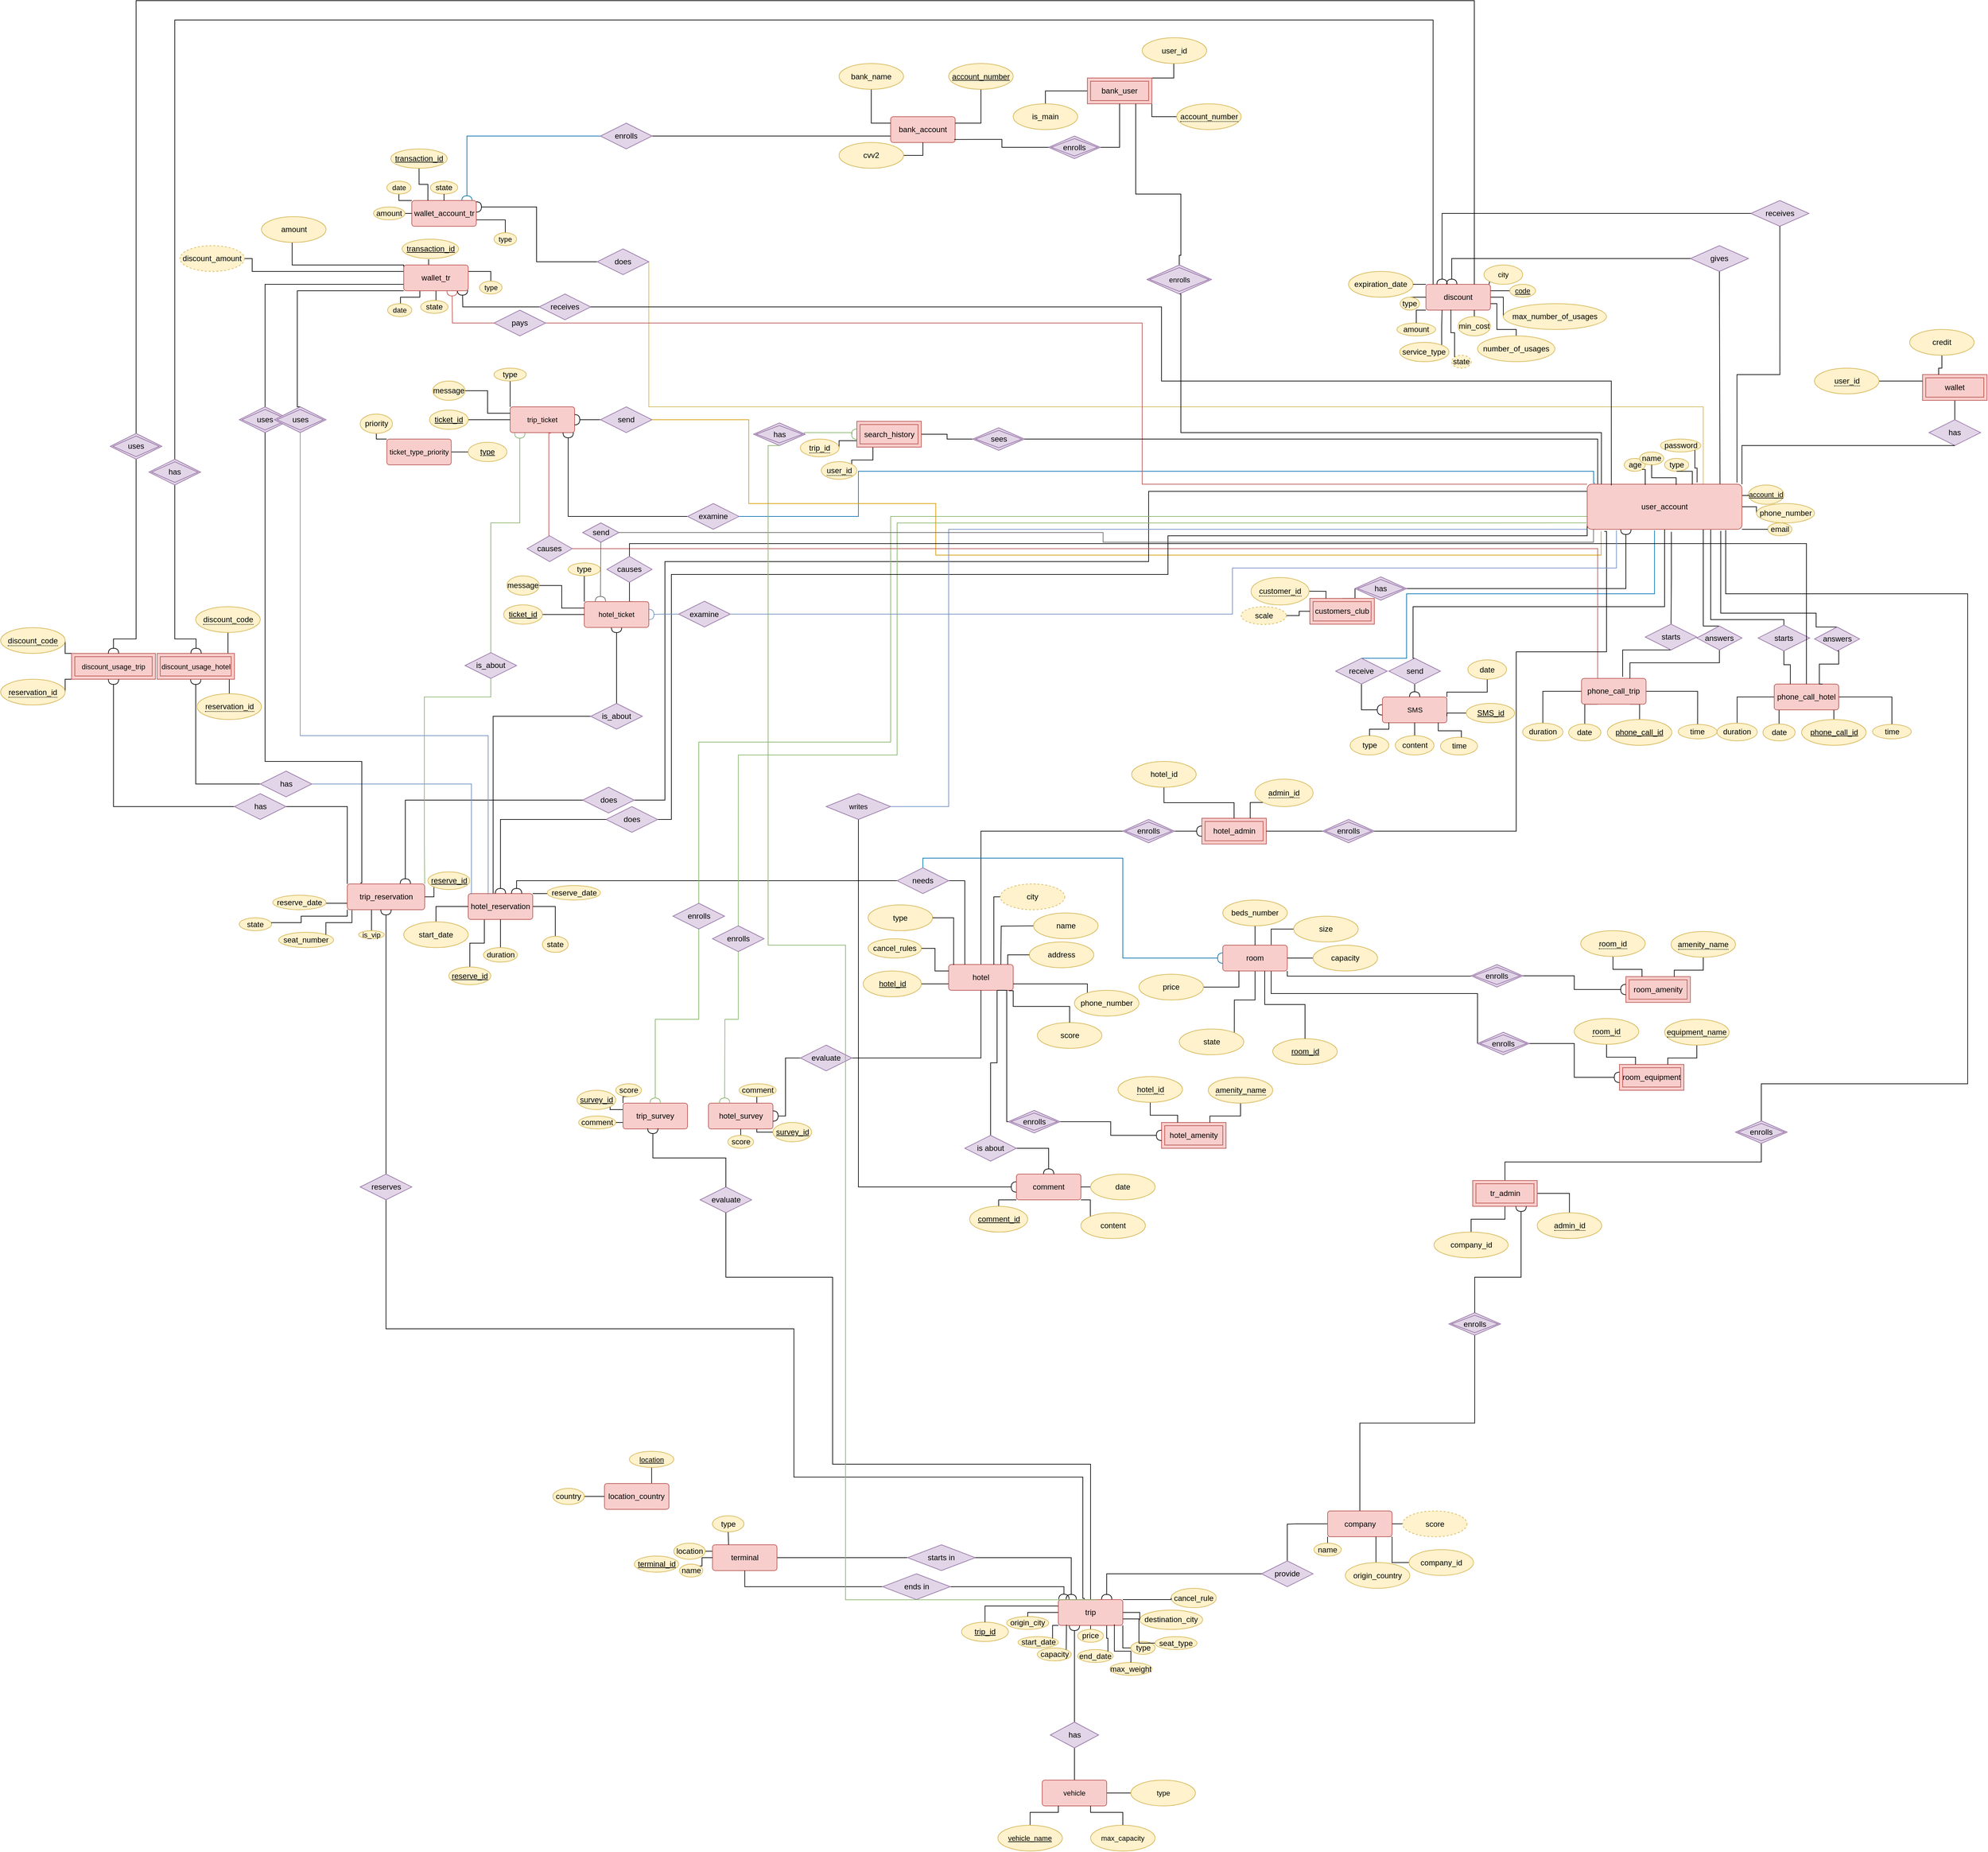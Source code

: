 <mxfile version="24.6.4" type="device" pages="2">
  <diagram id="BFu8gxiRVt7DG3R1-FFP" name="ERD">
    <mxGraphModel dx="2261" dy="1139" grid="1" gridSize="10" guides="1" tooltips="1" connect="1" arrows="1" fold="1" page="0" pageScale="1" pageWidth="850" pageHeight="1100" math="0" shadow="0">
      <root>
        <mxCell id="0" />
        <mxCell id="1" parent="0" />
        <mxCell id="-tgB7jht65UDi-s2aaWu-41" style="edgeStyle=orthogonalEdgeStyle;shape=connector;rounded=0;orthogonalLoop=1;jettySize=auto;html=1;exitX=0.5;exitY=1;exitDx=0;exitDy=0;strokeColor=default;align=center;verticalAlign=middle;fontFamily=Helvetica;fontSize=11;fontColor=default;labelBackgroundColor=default;endArrow=halfCircle;endFill=0;entryX=0;entryY=0.5;entryDx=0;entryDy=0;" parent="1" source="-tgB7jht65UDi-s2aaWu-42" target="-tgB7jht65UDi-s2aaWu-23" edge="1">
          <mxGeometry relative="1" as="geometry">
            <mxPoint x="90" y="960.0" as="targetPoint" />
            <Array as="points">
              <mxPoint x="110" y="1100" />
            </Array>
          </mxGeometry>
        </mxCell>
        <mxCell id="dgBnkezzAWUfcc4kpohS-14" style="edgeStyle=orthogonalEdgeStyle;rounded=0;orthogonalLoop=1;jettySize=auto;html=1;exitX=0.544;exitY=1.056;exitDx=0;exitDy=0;entryX=0.5;entryY=0;entryDx=0;entryDy=0;endArrow=none;endFill=0;exitPerimeter=0;" parent="1" source="QbllaedJ2XWO7OmifNAA-40" target="dgBnkezzAWUfcc4kpohS-15" edge="1">
          <mxGeometry relative="1" as="geometry">
            <mxPoint x="1090" y="210.263" as="targetPoint" />
          </mxGeometry>
        </mxCell>
        <mxCell id="xbVE17RI5nuYnqPjMe04-25" style="edgeStyle=orthogonalEdgeStyle;rounded=0;orthogonalLoop=1;jettySize=auto;html=1;exitX=0.5;exitY=0;exitDx=0;exitDy=0;entryX=0;entryY=0.5;entryDx=0;entryDy=0;endArrow=none;endFill=0;" parent="1" source="xbVE17RI5nuYnqPjMe04-26" target="xbVE17RI5nuYnqPjMe04-30" edge="1">
          <mxGeometry relative="1" as="geometry" />
        </mxCell>
        <mxCell id="xbVE17RI5nuYnqPjMe04-26" value="customers_club" style="shape=ext;margin=3;double=1;whiteSpace=wrap;html=1;align=center;fillColor=#f8cecc;strokeColor=#b85450;" parent="1" vertex="1">
          <mxGeometry x="810" y="187.11" width="100" height="40" as="geometry" />
        </mxCell>
        <mxCell id="xbVE17RI5nuYnqPjMe04-27" value="" style="edgeStyle=orthogonalEdgeStyle;rounded=0;orthogonalLoop=1;jettySize=auto;html=1;endArrow=none;endFill=0;" parent="1" source="xbVE17RI5nuYnqPjMe04-28" target="xbVE17RI5nuYnqPjMe04-26" edge="1">
          <mxGeometry relative="1" as="geometry" />
        </mxCell>
        <mxCell id="xbVE17RI5nuYnqPjMe04-28" value="scale" style="ellipse;whiteSpace=wrap;html=1;align=center;dashed=1;fillColor=#fff2cc;strokeColor=#d6b656;" parent="1" vertex="1">
          <mxGeometry x="703.5" y="200" width="70" height="27.5" as="geometry" />
        </mxCell>
        <mxCell id="xbVE17RI5nuYnqPjMe04-29" style="edgeStyle=orthogonalEdgeStyle;rounded=0;orthogonalLoop=1;jettySize=auto;html=1;exitX=1;exitY=0.5;exitDx=0;exitDy=0;entryX=0.25;entryY=1;entryDx=0;entryDy=0;endArrow=halfCircle;endFill=0;" parent="1" source="xbVE17RI5nuYnqPjMe04-30" target="QbllaedJ2XWO7OmifNAA-40" edge="1">
          <mxGeometry relative="1" as="geometry">
            <Array as="points">
              <mxPoint x="1300" y="172" />
            </Array>
          </mxGeometry>
        </mxCell>
        <mxCell id="xbVE17RI5nuYnqPjMe04-30" value="has" style="shape=rhombus;double=1;perimeter=rhombusPerimeter;whiteSpace=wrap;html=1;align=center;aspect=fixed;fillColor=#e1d5e7;strokeColor=#9673a6;" parent="1" vertex="1">
          <mxGeometry x="880" y="153.75" width="80" height="36.25" as="geometry" />
        </mxCell>
        <mxCell id="xbVE17RI5nuYnqPjMe04-39" style="edgeStyle=orthogonalEdgeStyle;rounded=0;orthogonalLoop=1;jettySize=auto;html=1;exitX=1;exitY=0.5;exitDx=0;exitDy=0;entryX=0;entryY=0.75;entryDx=0;entryDy=0;endArrow=none;endFill=0;" parent="1" source="xbVE17RI5nuYnqPjMe04-40" target="xbVE17RI5nuYnqPjMe04-43" edge="1">
          <mxGeometry relative="1" as="geometry" />
        </mxCell>
        <mxCell id="xbVE17RI5nuYnqPjMe04-40" value="&lt;u&gt;hotel_id&lt;/u&gt;" style="ellipse;whiteSpace=wrap;html=1;fillColor=#fff2cc;strokeColor=#d6b656;" parent="1" vertex="1">
          <mxGeometry x="117.5" y="765" width="90" height="40" as="geometry" />
        </mxCell>
        <mxCell id="-tgB7jht65UDi-s2aaWu-37" style="edgeStyle=orthogonalEdgeStyle;shape=connector;rounded=0;orthogonalLoop=1;jettySize=auto;html=1;exitX=0.75;exitY=1;exitDx=0;exitDy=0;entryX=0.5;entryY=0;entryDx=0;entryDy=0;strokeColor=default;align=center;verticalAlign=middle;fontFamily=Helvetica;fontSize=11;fontColor=default;labelBackgroundColor=default;endArrow=none;endFill=0;" parent="1" source="xbVE17RI5nuYnqPjMe04-43" target="-tgB7jht65UDi-s2aaWu-36" edge="1">
          <mxGeometry relative="1" as="geometry" />
        </mxCell>
        <mxCell id="QbllaedJ2XWO7OmifNAA-77" style="edgeStyle=orthogonalEdgeStyle;shape=connector;rounded=0;orthogonalLoop=1;jettySize=auto;html=1;exitX=0.5;exitY=0;exitDx=0;exitDy=0;entryX=0;entryY=0.5;entryDx=0;entryDy=0;strokeColor=default;align=center;verticalAlign=middle;fontFamily=Helvetica;fontSize=11;fontColor=default;labelBackgroundColor=default;endArrow=none;endFill=0;" parent="1" source="xbVE17RI5nuYnqPjMe04-43" target="QbllaedJ2XWO7OmifNAA-73" edge="1">
          <mxGeometry relative="1" as="geometry" />
        </mxCell>
        <mxCell id="xbVE17RI5nuYnqPjMe04-43" value="hotel" style="rounded=1;arcSize=10;whiteSpace=wrap;html=1;align=center;fillColor=#f8cecc;strokeColor=#b85450;" parent="1" vertex="1">
          <mxGeometry x="250" y="755" width="100" height="40" as="geometry" />
        </mxCell>
        <mxCell id="xbVE17RI5nuYnqPjMe04-44" value="type" style="ellipse;whiteSpace=wrap;html=1;align=center;fillColor=#fff2cc;strokeColor=#d6b656;" parent="1" vertex="1">
          <mxGeometry x="125" y="662.5" width="100" height="40" as="geometry" />
        </mxCell>
        <mxCell id="xbVE17RI5nuYnqPjMe04-45" style="edgeStyle=orthogonalEdgeStyle;rounded=0;orthogonalLoop=1;jettySize=auto;html=1;exitX=1;exitY=0.5;exitDx=0;exitDy=0;entryX=0;entryY=0.25;entryDx=0;entryDy=0;endArrow=none;endFill=0;" parent="1" source="xbVE17RI5nuYnqPjMe04-46" target="xbVE17RI5nuYnqPjMe04-43" edge="1">
          <mxGeometry relative="1" as="geometry" />
        </mxCell>
        <mxCell id="xbVE17RI5nuYnqPjMe04-46" value="cancel_rules" style="ellipse;whiteSpace=wrap;html=1;align=center;fillColor=#fff2cc;strokeColor=#d6b656;" parent="1" vertex="1">
          <mxGeometry x="125" y="715" width="82.5" height="30" as="geometry" />
        </mxCell>
        <mxCell id="xbVE17RI5nuYnqPjMe04-47" style="edgeStyle=orthogonalEdgeStyle;rounded=0;orthogonalLoop=1;jettySize=auto;html=1;exitX=0;exitY=0.5;exitDx=0;exitDy=0;entryX=0.75;entryY=0;entryDx=0;entryDy=0;endArrow=none;endFill=0;" parent="1" edge="1">
          <mxGeometry relative="1" as="geometry">
            <mxPoint x="387.5" y="695" as="sourcePoint" />
            <mxPoint x="330.86" y="755" as="targetPoint" />
          </mxGeometry>
        </mxCell>
        <mxCell id="xbVE17RI5nuYnqPjMe04-48" value="name" style="ellipse;whiteSpace=wrap;html=1;align=center;fillColor=#fff2cc;strokeColor=#d6b656;" parent="1" vertex="1">
          <mxGeometry x="381.64" y="675" width="100" height="40" as="geometry" />
        </mxCell>
        <mxCell id="xbVE17RI5nuYnqPjMe04-49" value="address" style="ellipse;whiteSpace=wrap;html=1;align=center;fillColor=#fff2cc;strokeColor=#d6b656;" parent="1" vertex="1">
          <mxGeometry x="375" y="720" width="100" height="40" as="geometry" />
        </mxCell>
        <mxCell id="xbVE17RI5nuYnqPjMe04-272" style="edgeStyle=orthogonalEdgeStyle;rounded=0;orthogonalLoop=1;jettySize=auto;html=1;exitX=0;exitY=0;exitDx=0;exitDy=0;entryX=1;entryY=0.75;entryDx=0;entryDy=0;strokeColor=default;align=center;verticalAlign=middle;fontFamily=Helvetica;fontSize=11;fontColor=default;labelBackgroundColor=default;endArrow=none;endFill=0;" parent="1" source="xbVE17RI5nuYnqPjMe04-51" target="xbVE17RI5nuYnqPjMe04-43" edge="1">
          <mxGeometry relative="1" as="geometry">
            <Array as="points">
              <mxPoint x="465" y="801" />
              <mxPoint x="465" y="785" />
            </Array>
          </mxGeometry>
        </mxCell>
        <mxCell id="xbVE17RI5nuYnqPjMe04-51" value="phone_number" style="ellipse;whiteSpace=wrap;html=1;align=center;fillColor=#fff2cc;strokeColor=#d6b656;" parent="1" vertex="1">
          <mxGeometry x="445" y="795" width="100" height="40" as="geometry" />
        </mxCell>
        <mxCell id="xbVE17RI5nuYnqPjMe04-52" value="score" style="ellipse;whiteSpace=wrap;html=1;align=center;fillColor=#fff2cc;strokeColor=#d6b656;" parent="1" vertex="1">
          <mxGeometry x="387.5" y="845" width="100" height="40" as="geometry" />
        </mxCell>
        <mxCell id="xbVE17RI5nuYnqPjMe04-53" style="edgeStyle=orthogonalEdgeStyle;rounded=0;orthogonalLoop=1;jettySize=auto;html=1;exitX=0.932;exitY=1.015;exitDx=0;exitDy=0;endArrow=none;endFill=0;entryX=0.5;entryY=0;entryDx=0;entryDy=0;exitPerimeter=0;" parent="1" source="xbVE17RI5nuYnqPjMe04-43" target="xbVE17RI5nuYnqPjMe04-52" edge="1">
          <mxGeometry relative="1" as="geometry">
            <mxPoint x="377.5" y="850" as="targetPoint" />
            <Array as="points">
              <mxPoint x="350" y="796" />
              <mxPoint x="350" y="820" />
              <mxPoint x="437" y="820" />
            </Array>
          </mxGeometry>
        </mxCell>
        <mxCell id="xbVE17RI5nuYnqPjMe04-57" style="edgeStyle=orthogonalEdgeStyle;rounded=0;orthogonalLoop=1;jettySize=auto;html=1;exitX=0.75;exitY=0;exitDx=0;exitDy=0;entryX=0;entryY=0.5;entryDx=0;entryDy=0;endArrow=none;endFill=0;strokeColor=default;" parent="1" source="xbVE17RI5nuYnqPjMe04-60" target="xbVE17RI5nuYnqPjMe04-63" edge="1">
          <mxGeometry relative="1" as="geometry" />
        </mxCell>
        <mxCell id="xbVE17RI5nuYnqPjMe04-59" style="edgeStyle=orthogonalEdgeStyle;rounded=0;orthogonalLoop=1;jettySize=auto;html=1;exitX=0.5;exitY=1;exitDx=0;exitDy=0;entryX=1;entryY=0;entryDx=0;entryDy=0;endArrow=none;endFill=0;" parent="1" source="xbVE17RI5nuYnqPjMe04-60" target="xbVE17RI5nuYnqPjMe04-69" edge="1">
          <mxGeometry relative="1" as="geometry" />
        </mxCell>
        <mxCell id="VxW6sivGhNYwmX-Hj3ee-8" style="edgeStyle=orthogonalEdgeStyle;rounded=0;orthogonalLoop=1;jettySize=auto;html=1;exitX=0;exitY=0.5;exitDx=0;exitDy=0;entryX=0.5;entryY=0;entryDx=0;entryDy=0;endArrow=none;endFill=0;strokeColor=#006EAF;fillColor=#1ba1e2;startArrow=halfCircle;startFill=0;" parent="1" source="xbVE17RI5nuYnqPjMe04-60" target="xbVE17RI5nuYnqPjMe04-225" edge="1">
          <mxGeometry relative="1" as="geometry">
            <mxPoint x="510" y="580" as="targetPoint" />
            <Array as="points">
              <mxPoint x="520" y="745" />
              <mxPoint x="520" y="590" />
              <mxPoint x="210" y="590" />
            </Array>
          </mxGeometry>
        </mxCell>
        <mxCell id="-tgB7jht65UDi-s2aaWu-2" style="edgeStyle=orthogonalEdgeStyle;rounded=0;orthogonalLoop=1;jettySize=auto;html=1;exitX=1;exitY=1;exitDx=0;exitDy=0;entryX=0;entryY=0.5;entryDx=0;entryDy=0;endArrow=none;endFill=0;" parent="1" source="xbVE17RI5nuYnqPjMe04-60" target="-tgB7jht65UDi-s2aaWu-1" edge="1">
          <mxGeometry relative="1" as="geometry">
            <Array as="points">
              <mxPoint x="775" y="773" />
              <mxPoint x="1060" y="773" />
            </Array>
          </mxGeometry>
        </mxCell>
        <mxCell id="-tgB7jht65UDi-s2aaWu-5" style="edgeStyle=orthogonalEdgeStyle;shape=connector;rounded=0;orthogonalLoop=1;jettySize=auto;html=1;exitX=0.75;exitY=1;exitDx=0;exitDy=0;entryX=0;entryY=0.5;entryDx=0;entryDy=0;strokeColor=default;align=center;verticalAlign=middle;fontFamily=Helvetica;fontSize=11;fontColor=default;labelBackgroundColor=default;endArrow=none;endFill=0;" parent="1" source="xbVE17RI5nuYnqPjMe04-60" target="-tgB7jht65UDi-s2aaWu-4" edge="1">
          <mxGeometry relative="1" as="geometry">
            <Array as="points">
              <mxPoint x="750" y="800" />
              <mxPoint x="1070" y="800" />
            </Array>
          </mxGeometry>
        </mxCell>
        <mxCell id="xbVE17RI5nuYnqPjMe04-60" value="room" style="rounded=1;arcSize=10;whiteSpace=wrap;html=1;align=center;fillColor=#f8cecc;strokeColor=#b85450;" parent="1" vertex="1">
          <mxGeometry x="675" y="725" width="100" height="40" as="geometry" />
        </mxCell>
        <mxCell id="xbVE17RI5nuYnqPjMe04-61" value="" style="edgeStyle=orthogonalEdgeStyle;rounded=0;orthogonalLoop=1;jettySize=auto;html=1;endArrow=none;endFill=0;" parent="1" source="xbVE17RI5nuYnqPjMe04-62" target="xbVE17RI5nuYnqPjMe04-60" edge="1">
          <mxGeometry relative="1" as="geometry" />
        </mxCell>
        <mxCell id="xbVE17RI5nuYnqPjMe04-62" value="beds_number" style="ellipse;whiteSpace=wrap;html=1;align=center;fillColor=#fff2cc;strokeColor=#d6b656;" parent="1" vertex="1">
          <mxGeometry x="675" y="655" width="100" height="40" as="geometry" />
        </mxCell>
        <mxCell id="xbVE17RI5nuYnqPjMe04-63" value="size" style="ellipse;whiteSpace=wrap;html=1;align=center;fillColor=#fff2cc;strokeColor=#d6b656;" parent="1" vertex="1">
          <mxGeometry x="785" y="680" width="100" height="40" as="geometry" />
        </mxCell>
        <mxCell id="xbVE17RI5nuYnqPjMe04-64" value="" style="edgeStyle=orthogonalEdgeStyle;rounded=0;orthogonalLoop=1;jettySize=auto;html=1;endArrow=none;endFill=0;" parent="1" source="xbVE17RI5nuYnqPjMe04-65" target="xbVE17RI5nuYnqPjMe04-60" edge="1">
          <mxGeometry relative="1" as="geometry" />
        </mxCell>
        <mxCell id="xbVE17RI5nuYnqPjMe04-65" value="capacity" style="ellipse;whiteSpace=wrap;html=1;align=center;fillColor=#fff2cc;strokeColor=#d6b656;" parent="1" vertex="1">
          <mxGeometry x="815" y="725" width="100" height="40" as="geometry" />
        </mxCell>
        <mxCell id="xbVE17RI5nuYnqPjMe04-69" value="state" style="ellipse;whiteSpace=wrap;html=1;align=center;fillColor=#fff2cc;strokeColor=#d6b656;" parent="1" vertex="1">
          <mxGeometry x="607.5" y="855" width="100" height="40" as="geometry" />
        </mxCell>
        <mxCell id="xbVE17RI5nuYnqPjMe04-72" value="room_id" style="ellipse;whiteSpace=wrap;html=1;align=center;fontStyle=4;fillColor=#fff2cc;strokeColor=#d6b656;" parent="1" vertex="1">
          <mxGeometry x="752.5" y="870" width="100" height="40" as="geometry" />
        </mxCell>
        <mxCell id="xbVE17RI5nuYnqPjMe04-73" style="edgeStyle=orthogonalEdgeStyle;rounded=0;orthogonalLoop=1;jettySize=auto;html=1;exitX=0.5;exitY=0;exitDx=0;exitDy=0;endArrow=none;endFill=0;entryX=0.65;entryY=1.003;entryDx=0;entryDy=0;entryPerimeter=0;" parent="1" source="xbVE17RI5nuYnqPjMe04-72" target="xbVE17RI5nuYnqPjMe04-60" edge="1">
          <mxGeometry relative="1" as="geometry">
            <mxPoint x="740" y="766" as="targetPoint" />
            <Array as="points">
              <mxPoint x="803" y="817" />
              <mxPoint x="740" y="817" />
            </Array>
          </mxGeometry>
        </mxCell>
        <mxCell id="xbVE17RI5nuYnqPjMe04-75" style="edgeStyle=orthogonalEdgeStyle;rounded=0;orthogonalLoop=1;jettySize=auto;html=1;exitX=1;exitY=0.5;exitDx=0;exitDy=0;entryX=0.077;entryY=0.016;entryDx=0;entryDy=0;entryPerimeter=0;endArrow=none;endFill=0;" parent="1" source="xbVE17RI5nuYnqPjMe04-44" target="xbVE17RI5nuYnqPjMe04-43" edge="1">
          <mxGeometry relative="1" as="geometry" />
        </mxCell>
        <mxCell id="xbVE17RI5nuYnqPjMe04-76" style="edgeStyle=orthogonalEdgeStyle;rounded=0;orthogonalLoop=1;jettySize=auto;html=1;exitX=0;exitY=0.5;exitDx=0;exitDy=0;entryX=0.915;entryY=-0.003;entryDx=0;entryDy=0;entryPerimeter=0;endArrow=none;endFill=0;" parent="1" source="xbVE17RI5nuYnqPjMe04-49" target="xbVE17RI5nuYnqPjMe04-43" edge="1">
          <mxGeometry relative="1" as="geometry" />
        </mxCell>
        <mxCell id="xbVE17RI5nuYnqPjMe04-77" style="edgeStyle=orthogonalEdgeStyle;rounded=0;orthogonalLoop=1;jettySize=auto;html=1;exitX=0.5;exitY=1;exitDx=0;exitDy=0;entryX=0.5;entryY=0;entryDx=0;entryDy=0;endArrow=none;endFill=0;" parent="1" source="xbVE17RI5nuYnqPjMe04-78" target="xbVE17RI5nuYnqPjMe04-82" edge="1">
          <mxGeometry relative="1" as="geometry" />
        </mxCell>
        <mxCell id="xbVE17RI5nuYnqPjMe04-78" value="wallet" style="shape=ext;margin=3;double=1;whiteSpace=wrap;html=1;align=center;fillColor=#f8cecc;strokeColor=#b85450;" parent="1" vertex="1">
          <mxGeometry x="1760" y="-160" width="100" height="40" as="geometry" />
        </mxCell>
        <mxCell id="xbVE17RI5nuYnqPjMe04-79" style="edgeStyle=orthogonalEdgeStyle;rounded=0;orthogonalLoop=1;jettySize=auto;html=1;exitX=0.5;exitY=1;exitDx=0;exitDy=0;entryX=0.25;entryY=0;entryDx=0;entryDy=0;endArrow=none;endFill=0;" parent="1" source="xbVE17RI5nuYnqPjMe04-80" target="xbVE17RI5nuYnqPjMe04-78" edge="1">
          <mxGeometry relative="1" as="geometry">
            <Array as="points">
              <mxPoint x="1790" y="-180" />
              <mxPoint x="1790" y="-170" />
              <mxPoint x="1785" y="-170" />
            </Array>
          </mxGeometry>
        </mxCell>
        <mxCell id="xbVE17RI5nuYnqPjMe04-80" value="credit" style="ellipse;whiteSpace=wrap;html=1;align=center;fillColor=#fff2cc;strokeColor=#d6b656;" parent="1" vertex="1">
          <mxGeometry x="1740" y="-230" width="100" height="40" as="geometry" />
        </mxCell>
        <mxCell id="xbVE17RI5nuYnqPjMe04-82" value="has" style="shape=rhombus;perimeter=rhombusPerimeter;whiteSpace=wrap;html=1;align=center;fillColor=#e1d5e7;strokeColor=#9673a6;" parent="1" vertex="1">
          <mxGeometry x="1770" y="-90" width="80" height="40" as="geometry" />
        </mxCell>
        <mxCell id="VxW6sivGhNYwmX-Hj3ee-22" style="edgeStyle=orthogonalEdgeStyle;rounded=0;orthogonalLoop=1;jettySize=auto;html=1;exitX=0;exitY=0.75;exitDx=0;exitDy=0;entryX=1;entryY=0.5;entryDx=0;entryDy=0;endArrow=none;endFill=0;" parent="1" source="xbVE17RI5nuYnqPjMe04-84" target="VxW6sivGhNYwmX-Hj3ee-18" edge="1">
          <mxGeometry relative="1" as="geometry">
            <mxPoint x="160" y="-530.08" as="sourcePoint" />
            <mxPoint x="-187.5" y="-550.08" as="targetPoint" />
            <Array as="points">
              <mxPoint x="-170" y="-530" />
              <mxPoint x="-170" y="-530" />
            </Array>
          </mxGeometry>
        </mxCell>
        <mxCell id="xbVE17RI5nuYnqPjMe04-84" value="bank_account" style="rounded=1;arcSize=10;whiteSpace=wrap;html=1;align=center;fillColor=#f8cecc;strokeColor=#b85450;" parent="1" vertex="1">
          <mxGeometry x="160" y="-560" width="100" height="40" as="geometry" />
        </mxCell>
        <mxCell id="xbVE17RI5nuYnqPjMe04-85" style="edgeStyle=orthogonalEdgeStyle;rounded=0;orthogonalLoop=1;jettySize=auto;html=1;exitX=0.5;exitY=1;exitDx=0;exitDy=0;entryX=0;entryY=0.25;entryDx=0;entryDy=0;endArrow=none;endFill=0;" parent="1" source="xbVE17RI5nuYnqPjMe04-86" target="xbVE17RI5nuYnqPjMe04-84" edge="1">
          <mxGeometry relative="1" as="geometry" />
        </mxCell>
        <mxCell id="xbVE17RI5nuYnqPjMe04-86" value="bank_name" style="ellipse;whiteSpace=wrap;html=1;align=center;fillColor=#fff2cc;strokeColor=#d6b656;" parent="1" vertex="1">
          <mxGeometry x="80" y="-642.5" width="100" height="40" as="geometry" />
        </mxCell>
        <mxCell id="xbVE17RI5nuYnqPjMe04-87" style="edgeStyle=orthogonalEdgeStyle;rounded=0;orthogonalLoop=1;jettySize=auto;html=1;exitX=0.5;exitY=1;exitDx=0;exitDy=0;entryX=1;entryY=0.25;entryDx=0;entryDy=0;strokeColor=default;align=center;verticalAlign=middle;fontFamily=Helvetica;fontSize=11;fontColor=default;labelBackgroundColor=default;endArrow=none;endFill=0;" parent="1" source="xbVE17RI5nuYnqPjMe04-88" target="xbVE17RI5nuYnqPjMe04-84" edge="1">
          <mxGeometry relative="1" as="geometry">
            <Array as="points">
              <mxPoint x="300" y="-550" />
            </Array>
          </mxGeometry>
        </mxCell>
        <mxCell id="xbVE17RI5nuYnqPjMe04-88" value="&lt;u&gt;account_number&lt;/u&gt;" style="ellipse;whiteSpace=wrap;html=1;align=center;fillColor=#fff2cc;strokeColor=#d6b656;" parent="1" vertex="1">
          <mxGeometry x="250" y="-642.5" width="100" height="40" as="geometry" />
        </mxCell>
        <mxCell id="VxW6sivGhNYwmX-Hj3ee-21" style="edgeStyle=orthogonalEdgeStyle;rounded=0;orthogonalLoop=1;jettySize=auto;html=1;exitX=1;exitY=0.5;exitDx=0;exitDy=0;entryX=0.5;entryY=1;entryDx=0;entryDy=0;endArrow=none;endFill=0;" parent="1" source="xbVE17RI5nuYnqPjMe04-91" target="xbVE17RI5nuYnqPjMe04-84" edge="1">
          <mxGeometry relative="1" as="geometry" />
        </mxCell>
        <mxCell id="xbVE17RI5nuYnqPjMe04-91" value="cvv2" style="ellipse;whiteSpace=wrap;html=1;align=center;fillColor=#fff2cc;strokeColor=#d6b656;" parent="1" vertex="1">
          <mxGeometry x="80" y="-520" width="100" height="40" as="geometry" />
        </mxCell>
        <mxCell id="dgBnkezzAWUfcc4kpohS-25" style="edgeStyle=orthogonalEdgeStyle;rounded=0;orthogonalLoop=1;jettySize=auto;html=1;exitX=0.633;exitY=1.02;exitDx=0;exitDy=0;entryX=0.5;entryY=0;entryDx=0;entryDy=0;fillColor=#f8cecc;strokeColor=#b85450;endArrow=none;endFill=0;exitPerimeter=0;" parent="1" source="xbVE17RI5nuYnqPjMe04-113" target="dgBnkezzAWUfcc4kpohS-27" edge="1">
          <mxGeometry relative="1" as="geometry">
            <mxPoint x="-405" y="90" as="targetPoint" />
            <Array as="points">
              <mxPoint x="-370" y="-69" />
              <mxPoint x="-370" y="90" />
            </Array>
          </mxGeometry>
        </mxCell>
        <mxCell id="dgBnkezzAWUfcc4kpohS-56" style="edgeStyle=orthogonalEdgeStyle;rounded=0;orthogonalLoop=1;jettySize=auto;html=1;exitX=0.5;exitY=1;exitDx=0;exitDy=0;endArrow=none;endFill=0;startArrow=halfCircle;startFill=0;" parent="1" source="QbllaedJ2XWO7OmifNAA-190" target="dgBnkezzAWUfcc4kpohS-55" edge="1">
          <mxGeometry relative="1" as="geometry" />
        </mxCell>
        <mxCell id="xbVE17RI5nuYnqPjMe04-113" value="trip_ticket" style="rounded=1;arcSize=10;whiteSpace=wrap;html=1;align=center;fontFamily=Helvetica;fontSize=11;labelBackgroundColor=none;fillColor=#f8cecc;strokeColor=#b85450;" parent="1" vertex="1">
          <mxGeometry x="-430" y="-110" width="100" height="40" as="geometry" />
        </mxCell>
        <mxCell id="xbVE17RI5nuYnqPjMe04-115" style="edgeStyle=orthogonalEdgeStyle;rounded=0;orthogonalLoop=1;jettySize=auto;html=1;exitX=1;exitY=0.5;exitDx=0;exitDy=0;entryX=0;entryY=0.5;entryDx=0;entryDy=0;strokeColor=default;align=center;verticalAlign=middle;fontFamily=Helvetica;fontSize=11;fontColor=default;labelBackgroundColor=default;endArrow=none;endFill=0;" parent="1" source="xbVE17RI5nuYnqPjMe04-116" target="xbVE17RI5nuYnqPjMe04-113" edge="1">
          <mxGeometry relative="1" as="geometry" />
        </mxCell>
        <mxCell id="xbVE17RI5nuYnqPjMe04-116" value="&lt;u style=&quot;font-size: 12px;&quot;&gt;ticket_id&lt;/u&gt;" style="ellipse;whiteSpace=wrap;html=1;align=center;fontStyle=4;fontFamily=Helvetica;fontSize=11;labelBackgroundColor=none;fillColor=#fff2cc;strokeColor=#d6b656;" parent="1" vertex="1">
          <mxGeometry x="-555" y="-105" width="60" height="30" as="geometry" />
        </mxCell>
        <mxCell id="xbVE17RI5nuYnqPjMe04-117" style="edgeStyle=orthogonalEdgeStyle;rounded=0;orthogonalLoop=1;jettySize=auto;html=1;exitX=1;exitY=0.5;exitDx=0;exitDy=0;entryX=0;entryY=0.25;entryDx=0;entryDy=0;strokeColor=default;align=center;verticalAlign=middle;fontFamily=Helvetica;fontSize=11;fontColor=default;labelBackgroundColor=default;endArrow=none;endFill=0;" parent="1" source="xbVE17RI5nuYnqPjMe04-118" target="xbVE17RI5nuYnqPjMe04-113" edge="1">
          <mxGeometry relative="1" as="geometry" />
        </mxCell>
        <mxCell id="xbVE17RI5nuYnqPjMe04-118" value="&lt;span style=&quot;font-size: 12px;&quot;&gt;message&lt;/span&gt;" style="ellipse;whiteSpace=wrap;html=1;align=center;fontFamily=Helvetica;fontSize=11;labelBackgroundColor=none;fillColor=#fff2cc;strokeColor=#d6b656;" parent="1" vertex="1">
          <mxGeometry x="-550" y="-150" width="50" height="30" as="geometry" />
        </mxCell>
        <mxCell id="xbVE17RI5nuYnqPjMe04-121" style="edgeStyle=orthogonalEdgeStyle;rounded=0;orthogonalLoop=1;jettySize=auto;html=1;exitX=0.5;exitY=1;exitDx=0;exitDy=0;strokeColor=default;align=center;verticalAlign=middle;fontFamily=Helvetica;fontSize=11;fontColor=default;labelBackgroundColor=default;endArrow=none;endFill=0;entryX=0;entryY=0;entryDx=0;entryDy=0;" parent="1" source="xbVE17RI5nuYnqPjMe04-122" target="xbVE17RI5nuYnqPjMe04-113" edge="1">
          <mxGeometry relative="1" as="geometry">
            <mxPoint x="-400" y="-110" as="targetPoint" />
            <Array as="points">
              <mxPoint x="-430" y="-150" />
            </Array>
          </mxGeometry>
        </mxCell>
        <mxCell id="xbVE17RI5nuYnqPjMe04-122" value="&lt;span style=&quot;font-size: 12px;&quot;&gt;type&lt;/span&gt;" style="ellipse;whiteSpace=wrap;html=1;align=center;fontFamily=Helvetica;fontSize=11;labelBackgroundColor=none;fillColor=#fff2cc;strokeColor=#d6b656;" parent="1" vertex="1">
          <mxGeometry x="-455" y="-170" width="50" height="20" as="geometry" />
        </mxCell>
        <mxCell id="xbVE17RI5nuYnqPjMe04-124" style="edgeStyle=orthogonalEdgeStyle;rounded=0;orthogonalLoop=1;jettySize=auto;html=1;exitX=0;exitY=0.5;exitDx=0;exitDy=0;entryX=1;entryY=0.5;entryDx=0;entryDy=0;strokeColor=default;align=center;verticalAlign=middle;fontFamily=Helvetica;fontSize=11;fontColor=default;labelBackgroundColor=default;endArrow=halfCircle;endFill=0;" parent="1" source="xbVE17RI5nuYnqPjMe04-125" target="xbVE17RI5nuYnqPjMe04-113" edge="1">
          <mxGeometry relative="1" as="geometry" />
        </mxCell>
        <mxCell id="xbVE17RI5nuYnqPjMe04-125" value="send" style="shape=rhombus;perimeter=rhombusPerimeter;whiteSpace=wrap;html=1;align=center;fillColor=#e1d5e7;strokeColor=#9673a6;" parent="1" vertex="1">
          <mxGeometry x="-290" y="-110" width="80" height="40" as="geometry" />
        </mxCell>
        <mxCell id="xbVE17RI5nuYnqPjMe04-126" style="edgeStyle=orthogonalEdgeStyle;rounded=0;orthogonalLoop=1;jettySize=auto;html=1;exitX=0;exitY=0.5;exitDx=0;exitDy=0;strokeColor=default;align=center;verticalAlign=middle;fontFamily=Helvetica;fontSize=11;fontColor=default;labelBackgroundColor=default;endArrow=halfCircle;endFill=0;" parent="1" source="xbVE17RI5nuYnqPjMe04-128" edge="1">
          <mxGeometry relative="1" as="geometry">
            <mxPoint x="-340" y="-70" as="targetPoint" />
            <Array as="points">
              <mxPoint x="-340" y="60" />
            </Array>
          </mxGeometry>
        </mxCell>
        <mxCell id="xbVE17RI5nuYnqPjMe04-205" style="edgeStyle=orthogonalEdgeStyle;rounded=0;orthogonalLoop=1;jettySize=auto;html=1;exitX=1;exitY=0.5;exitDx=0;exitDy=0;entryX=0.05;entryY=-0.022;entryDx=0;entryDy=0;strokeColor=#006EAF;align=center;verticalAlign=middle;fontFamily=Helvetica;fontSize=11;fontColor=default;labelBackgroundColor=default;endArrow=none;endFill=0;fillColor=#1ba1e2;entryPerimeter=0;" parent="1" source="xbVE17RI5nuYnqPjMe04-128" target="QbllaedJ2XWO7OmifNAA-40" edge="1">
          <mxGeometry relative="1" as="geometry">
            <Array as="points">
              <mxPoint x="110" y="60" />
              <mxPoint x="110" y="-10" />
              <mxPoint x="1250" y="-10" />
              <mxPoint x="1250" y="8" />
            </Array>
          </mxGeometry>
        </mxCell>
        <mxCell id="xbVE17RI5nuYnqPjMe04-128" value="examine" style="shape=rhombus;perimeter=rhombusPerimeter;whiteSpace=wrap;html=1;align=center;fillColor=#e1d5e7;strokeColor=#9673a6;" parent="1" vertex="1">
          <mxGeometry x="-155" y="40" width="80" height="40" as="geometry" />
        </mxCell>
        <mxCell id="xbVE17RI5nuYnqPjMe04-129" style="edgeStyle=orthogonalEdgeStyle;rounded=0;orthogonalLoop=1;jettySize=auto;html=1;exitX=0.5;exitY=1;exitDx=0;exitDy=0;entryX=0;entryY=0.5;entryDx=0;entryDy=0;strokeColor=default;align=center;verticalAlign=middle;fontFamily=Helvetica;fontSize=11;fontColor=default;labelBackgroundColor=default;endArrow=halfCircle;endFill=0;" parent="1" source="xbVE17RI5nuYnqPjMe04-131" target="xbVE17RI5nuYnqPjMe04-132" edge="1">
          <mxGeometry relative="1" as="geometry">
            <mxPoint x="872.5" y="292.5" as="sourcePoint" />
          </mxGeometry>
        </mxCell>
        <mxCell id="xbVE17RI5nuYnqPjMe04-130" style="edgeStyle=orthogonalEdgeStyle;rounded=0;orthogonalLoop=1;jettySize=auto;html=1;exitX=0.5;exitY=0;exitDx=0;exitDy=0;strokeColor=#006EAF;align=center;verticalAlign=middle;fontFamily=Helvetica;fontSize=11;fontColor=default;labelBackgroundColor=default;endArrow=none;endFill=0;fillColor=#1ba1e2;entryX=0.435;entryY=1.023;entryDx=0;entryDy=0;entryPerimeter=0;" parent="1" source="xbVE17RI5nuYnqPjMe04-131" target="QbllaedJ2XWO7OmifNAA-40" edge="1">
          <mxGeometry relative="1" as="geometry">
            <Array as="points">
              <mxPoint x="960" y="280" />
              <mxPoint x="960" y="180" />
              <mxPoint x="1344" y="180" />
            </Array>
            <mxPoint x="388" y="200" as="targetPoint" />
          </mxGeometry>
        </mxCell>
        <mxCell id="xbVE17RI5nuYnqPjMe04-131" value="receive" style="shape=rhombus;perimeter=rhombusPerimeter;whiteSpace=wrap;html=1;align=center;fillColor=#e1d5e7;strokeColor=#9673a6;" parent="1" vertex="1">
          <mxGeometry x="850" y="280" width="80" height="40" as="geometry" />
        </mxCell>
        <mxCell id="dgBnkezzAWUfcc4kpohS-13" style="edgeStyle=orthogonalEdgeStyle;rounded=0;orthogonalLoop=1;jettySize=auto;html=1;exitX=1;exitY=0;exitDx=0;exitDy=0;entryX=0.5;entryY=1;entryDx=0;entryDy=0;endArrow=none;endFill=0;" parent="1" source="xbVE17RI5nuYnqPjMe04-132" target="dgBnkezzAWUfcc4kpohS-12" edge="1">
          <mxGeometry relative="1" as="geometry">
            <Array as="points">
              <mxPoint x="1023" y="332.5" />
              <mxPoint x="1085" y="332.5" />
            </Array>
          </mxGeometry>
        </mxCell>
        <mxCell id="xbVE17RI5nuYnqPjMe04-132" value="SMS" style="rounded=1;arcSize=10;whiteSpace=wrap;html=1;align=center;fontFamily=Helvetica;fontSize=11;labelBackgroundColor=none;fillColor=#f8cecc;strokeColor=#b85450;" parent="1" vertex="1">
          <mxGeometry x="922.5" y="340" width="100" height="40" as="geometry" />
        </mxCell>
        <mxCell id="xbVE17RI5nuYnqPjMe04-133" value="&lt;span style=&quot;font-size: 12px;&quot;&gt;type&lt;/span&gt;" style="ellipse;whiteSpace=wrap;html=1;align=center;fontFamily=Helvetica;fontSize=11;labelBackgroundColor=none;fillColor=#fff2cc;strokeColor=#d6b656;" parent="1" vertex="1">
          <mxGeometry x="872.5" y="400" width="60" height="30" as="geometry" />
        </mxCell>
        <mxCell id="xbVE17RI5nuYnqPjMe04-134" style="edgeStyle=orthogonalEdgeStyle;rounded=0;orthogonalLoop=1;jettySize=auto;html=1;exitX=0.5;exitY=0;exitDx=0;exitDy=0;strokeColor=default;align=center;verticalAlign=middle;fontFamily=Helvetica;fontSize=11;fontColor=default;labelBackgroundColor=default;endArrow=none;endFill=0;entryX=0.098;entryY=0.991;entryDx=0;entryDy=0;entryPerimeter=0;" parent="1" source="xbVE17RI5nuYnqPjMe04-133" target="xbVE17RI5nuYnqPjMe04-132" edge="1">
          <mxGeometry relative="1" as="geometry">
            <mxPoint x="932.5" y="381" as="targetPoint" />
            <Array as="points">
              <mxPoint x="902.5" y="390" />
              <mxPoint x="932.5" y="390" />
              <mxPoint x="932.5" y="381" />
              <mxPoint x="932.5" y="381" />
            </Array>
          </mxGeometry>
        </mxCell>
        <mxCell id="xbVE17RI5nuYnqPjMe04-135" style="edgeStyle=orthogonalEdgeStyle;rounded=0;orthogonalLoop=1;jettySize=auto;html=1;exitX=0.5;exitY=0;exitDx=0;exitDy=0;entryX=0.5;entryY=1;entryDx=0;entryDy=0;strokeColor=default;align=center;verticalAlign=middle;fontFamily=Helvetica;fontSize=11;fontColor=default;labelBackgroundColor=default;endArrow=none;endFill=0;" parent="1" source="xbVE17RI5nuYnqPjMe04-136" target="xbVE17RI5nuYnqPjMe04-132" edge="1">
          <mxGeometry relative="1" as="geometry" />
        </mxCell>
        <mxCell id="xbVE17RI5nuYnqPjMe04-136" value="&lt;span style=&quot;font-size: 12px;&quot;&gt;content&lt;/span&gt;" style="ellipse;whiteSpace=wrap;html=1;align=center;fontFamily=Helvetica;fontSize=11;labelBackgroundColor=none;fillColor=#fff2cc;strokeColor=#d6b656;" parent="1" vertex="1">
          <mxGeometry x="942.5" y="400" width="60" height="30" as="geometry" />
        </mxCell>
        <mxCell id="xbVE17RI5nuYnqPjMe04-137" style="edgeStyle=orthogonalEdgeStyle;rounded=0;orthogonalLoop=1;jettySize=auto;html=1;exitX=0;exitY=0.5;exitDx=0;exitDy=0;entryX=1;entryY=0.75;entryDx=0;entryDy=0;strokeColor=default;align=center;verticalAlign=middle;fontFamily=Helvetica;fontSize=11;fontColor=default;labelBackgroundColor=default;endArrow=none;endFill=0;" parent="1" source="xbVE17RI5nuYnqPjMe04-138" target="xbVE17RI5nuYnqPjMe04-132" edge="1">
          <mxGeometry relative="1" as="geometry" />
        </mxCell>
        <mxCell id="xbVE17RI5nuYnqPjMe04-138" value="&lt;u style=&quot;font-size: 12px;&quot;&gt;SMS_id&lt;/u&gt;" style="ellipse;whiteSpace=wrap;html=1;align=center;fontStyle=4;fontFamily=Helvetica;fontSize=11;labelBackgroundColor=none;fillColor=#fff2cc;strokeColor=#d6b656;" parent="1" vertex="1">
          <mxGeometry x="1052.5" y="350" width="75" height="30" as="geometry" />
        </mxCell>
        <mxCell id="xbVE17RI5nuYnqPjMe04-139" style="edgeStyle=orthogonalEdgeStyle;rounded=0;orthogonalLoop=1;jettySize=auto;html=1;exitX=0.5;exitY=1;exitDx=0;exitDy=0;entryX=0.5;entryY=0;entryDx=0;entryDy=0;strokeColor=default;align=center;verticalAlign=middle;fontFamily=Helvetica;fontSize=11;fontColor=default;labelBackgroundColor=default;endArrow=halfCircle;endFill=0;" parent="1" source="xbVE17RI5nuYnqPjMe04-141" target="xbVE17RI5nuYnqPjMe04-132" edge="1">
          <mxGeometry relative="1" as="geometry" />
        </mxCell>
        <mxCell id="xbVE17RI5nuYnqPjMe04-140" style="edgeStyle=orthogonalEdgeStyle;rounded=0;orthogonalLoop=1;jettySize=auto;html=1;entryX=0.5;entryY=1;entryDx=0;entryDy=0;strokeColor=default;align=center;verticalAlign=middle;fontFamily=Helvetica;fontSize=11;fontColor=default;labelBackgroundColor=default;endArrow=none;endFill=0;exitX=0.5;exitY=0;exitDx=0;exitDy=0;" parent="1" source="xbVE17RI5nuYnqPjMe04-141" target="QbllaedJ2XWO7OmifNAA-40" edge="1">
          <mxGeometry relative="1" as="geometry">
            <Array as="points">
              <mxPoint x="970" y="280" />
              <mxPoint x="970" y="200" />
              <mxPoint x="1360" y="200" />
            </Array>
          </mxGeometry>
        </mxCell>
        <mxCell id="xbVE17RI5nuYnqPjMe04-141" value="send" style="shape=rhombus;perimeter=rhombusPerimeter;whiteSpace=wrap;html=1;align=center;fillColor=#e1d5e7;strokeColor=#9673a6;" parent="1" vertex="1">
          <mxGeometry x="932.5" y="280" width="80" height="40" as="geometry" />
        </mxCell>
        <mxCell id="ZBKAcX7zRc5ONZgx14_o-103" style="edgeStyle=orthogonalEdgeStyle;shape=connector;rounded=0;orthogonalLoop=1;jettySize=auto;html=1;exitX=0.979;exitY=-0.002;exitDx=0;exitDy=0;entryX=0;entryY=1;entryDx=0;entryDy=0;strokeColor=default;align=center;verticalAlign=middle;fontFamily=Helvetica;fontSize=11;fontColor=default;labelBackgroundColor=default;endArrow=none;endFill=0;exitPerimeter=0;" parent="1" source="xbVE17RI5nuYnqPjMe04-173" target="9293I0WSy7fdj-h92w2L-259" edge="1">
          <mxGeometry relative="1" as="geometry" />
        </mxCell>
        <mxCell id="ZBKAcX7zRc5ONZgx14_o-104" style="edgeStyle=orthogonalEdgeStyle;shape=connector;rounded=0;orthogonalLoop=1;jettySize=auto;html=1;exitX=1;exitY=0.25;exitDx=0;exitDy=0;entryX=0;entryY=0.5;entryDx=0;entryDy=0;strokeColor=default;align=center;verticalAlign=middle;fontFamily=Helvetica;fontSize=11;fontColor=default;labelBackgroundColor=default;endArrow=none;endFill=0;" parent="1" source="xbVE17RI5nuYnqPjMe04-173" target="9293I0WSy7fdj-h92w2L-257" edge="1">
          <mxGeometry relative="1" as="geometry" />
        </mxCell>
        <mxCell id="ZBKAcX7zRc5ONZgx14_o-105" style="edgeStyle=orthogonalEdgeStyle;shape=connector;rounded=0;orthogonalLoop=1;jettySize=auto;html=1;exitX=1;exitY=0.5;exitDx=0;exitDy=0;entryX=0;entryY=0.5;entryDx=0;entryDy=0;strokeColor=default;align=center;verticalAlign=middle;fontFamily=Helvetica;fontSize=11;fontColor=default;labelBackgroundColor=default;endArrow=none;endFill=0;" parent="1" source="xbVE17RI5nuYnqPjMe04-173" target="9293I0WSy7fdj-h92w2L-266" edge="1">
          <mxGeometry relative="1" as="geometry" />
        </mxCell>
        <mxCell id="ZBKAcX7zRc5ONZgx14_o-106" style="edgeStyle=orthogonalEdgeStyle;shape=connector;rounded=0;orthogonalLoop=1;jettySize=auto;html=1;exitX=1;exitY=0.75;exitDx=0;exitDy=0;entryX=0.5;entryY=0;entryDx=0;entryDy=0;strokeColor=default;align=center;verticalAlign=middle;fontFamily=Helvetica;fontSize=11;fontColor=default;labelBackgroundColor=default;endArrow=none;endFill=0;" parent="1" source="xbVE17RI5nuYnqPjMe04-173" target="9293I0WSy7fdj-h92w2L-267" edge="1">
          <mxGeometry relative="1" as="geometry">
            <Array as="points">
              <mxPoint x="1100" y="-270" />
              <mxPoint x="1100" y="-230" />
              <mxPoint x="1130" y="-230" />
            </Array>
          </mxGeometry>
        </mxCell>
        <mxCell id="xbVE17RI5nuYnqPjMe04-173" value="&lt;span style=&quot;font-size: 12px;&quot;&gt;discount&lt;/span&gt;" style="rounded=1;arcSize=10;whiteSpace=wrap;html=1;align=center;fontFamily=Helvetica;fontSize=11;labelBackgroundColor=none;fillColor=#f8cecc;strokeColor=#b85450;" parent="1" vertex="1">
          <mxGeometry x="990" y="-300" width="100" height="40" as="geometry" />
        </mxCell>
        <mxCell id="xbVE17RI5nuYnqPjMe04-176" value="&lt;span style=&quot;font-size: 12px;&quot;&gt;amount&lt;/span&gt;" style="ellipse;whiteSpace=wrap;html=1;align=center;fontFamily=Helvetica;fontSize=11;labelBackgroundColor=none;fillColor=#fff2cc;strokeColor=#d6b656;" parent="1" vertex="1">
          <mxGeometry x="945" y="-240" width="60" height="20" as="geometry" />
        </mxCell>
        <mxCell id="xbVE17RI5nuYnqPjMe04-177" style="edgeStyle=orthogonalEdgeStyle;rounded=0;orthogonalLoop=1;jettySize=auto;html=1;exitX=0.5;exitY=0;exitDx=0;exitDy=0;entryX=0.75;entryY=1;entryDx=0;entryDy=0;strokeColor=default;align=center;verticalAlign=middle;fontFamily=Helvetica;fontSize=11;fontColor=default;labelBackgroundColor=default;endArrow=none;endFill=0;" parent="1" source="xbVE17RI5nuYnqPjMe04-178" target="xbVE17RI5nuYnqPjMe04-173" edge="1">
          <mxGeometry relative="1" as="geometry" />
        </mxCell>
        <mxCell id="xbVE17RI5nuYnqPjMe04-178" value="&lt;span style=&quot;font-size: 12px;&quot;&gt;min_cost&lt;/span&gt;" style="ellipse;whiteSpace=wrap;html=1;align=center;fontFamily=Helvetica;fontSize=11;labelBackgroundColor=none;fillColor=#fff2cc;strokeColor=#d6b656;" parent="1" vertex="1">
          <mxGeometry x="1040" y="-250" width="50" height="30" as="geometry" />
        </mxCell>
        <mxCell id="xbVE17RI5nuYnqPjMe04-179" style="edgeStyle=orthogonalEdgeStyle;rounded=0;orthogonalLoop=1;jettySize=auto;html=1;exitX=0.5;exitY=0;exitDx=0;exitDy=0;strokeColor=default;align=center;verticalAlign=middle;fontFamily=Helvetica;fontSize=11;fontColor=default;labelBackgroundColor=default;endArrow=none;endFill=0;entryX=0;entryY=1;entryDx=0;entryDy=0;" parent="1" source="xbVE17RI5nuYnqPjMe04-176" target="xbVE17RI5nuYnqPjMe04-173" edge="1">
          <mxGeometry relative="1" as="geometry">
            <mxPoint x="1010" y="-260" as="targetPoint" />
            <Array as="points">
              <mxPoint x="975" y="-260" />
            </Array>
          </mxGeometry>
        </mxCell>
        <mxCell id="xbVE17RI5nuYnqPjMe04-199" style="edgeStyle=orthogonalEdgeStyle;rounded=0;orthogonalLoop=1;jettySize=auto;html=1;exitX=0.5;exitY=1;exitDx=0;exitDy=0;strokeColor=default;align=center;verticalAlign=middle;fontFamily=Helvetica;fontSize=11;fontColor=default;labelBackgroundColor=default;endArrow=none;endFill=0;entryX=1;entryY=0;entryDx=0;entryDy=0;" parent="1" source="xbVE17RI5nuYnqPjMe04-82" target="QbllaedJ2XWO7OmifNAA-40" edge="1">
          <mxGeometry relative="1" as="geometry">
            <mxPoint x="720" y="10" as="targetPoint" />
            <Array as="points">
              <mxPoint x="1480" y="-50" />
            </Array>
          </mxGeometry>
        </mxCell>
        <mxCell id="xbVE17RI5nuYnqPjMe04-204" style="edgeStyle=orthogonalEdgeStyle;rounded=0;orthogonalLoop=1;jettySize=auto;html=1;exitX=1;exitY=0.5;exitDx=0;exitDy=0;strokeColor=#d79b00;align=center;verticalAlign=middle;fontFamily=Helvetica;fontSize=11;fontColor=default;labelBackgroundColor=default;endArrow=none;endFill=0;entryX=0.09;entryY=1.043;entryDx=0;entryDy=0;entryPerimeter=0;fillColor=#ffe6cc;" parent="1" source="xbVE17RI5nuYnqPjMe04-125" target="QbllaedJ2XWO7OmifNAA-40" edge="1">
          <mxGeometry relative="1" as="geometry">
            <mxPoint x="320" y="190" as="targetPoint" />
            <Array as="points">
              <mxPoint x="-60" y="-90" />
              <mxPoint x="-60" y="40" />
              <mxPoint x="230" y="40" />
              <mxPoint x="230" y="120" />
              <mxPoint x="1262" y="120" />
            </Array>
          </mxGeometry>
        </mxCell>
        <mxCell id="dgBnkezzAWUfcc4kpohS-57" style="edgeStyle=orthogonalEdgeStyle;rounded=0;orthogonalLoop=1;jettySize=auto;html=1;entryX=0;entryY=0.5;entryDx=0;entryDy=0;endArrow=none;endFill=0;exitX=0.386;exitY=0.015;exitDx=0;exitDy=0;exitPerimeter=0;" parent="1" source="xbVE17RI5nuYnqPjMe04-219" target="dgBnkezzAWUfcc4kpohS-55" edge="1">
          <mxGeometry relative="1" as="geometry">
            <Array as="points">
              <mxPoint x="-456" y="370" />
              <mxPoint x="-305" y="370" />
            </Array>
            <mxPoint x="-490" y="430" as="sourcePoint" />
          </mxGeometry>
        </mxCell>
        <mxCell id="xbVE17RI5nuYnqPjMe04-239" style="edgeStyle=orthogonalEdgeStyle;rounded=0;orthogonalLoop=1;jettySize=auto;html=1;exitX=1;exitY=0.5;exitDx=0;exitDy=0;entryX=0.01;entryY=0.159;entryDx=0;entryDy=0;strokeColor=default;align=center;verticalAlign=middle;fontFamily=Helvetica;fontSize=11;fontColor=default;labelBackgroundColor=default;endArrow=none;endFill=0;entryPerimeter=0;" parent="1" source="xbVE17RI5nuYnqPjMe04-214" target="QbllaedJ2XWO7OmifNAA-40" edge="1">
          <mxGeometry relative="1" as="geometry">
            <Array as="points">
              <mxPoint x="-190" y="500" />
              <mxPoint x="-190" y="130" />
              <mxPoint x="560" y="130" />
              <mxPoint x="560" y="21" />
            </Array>
          </mxGeometry>
        </mxCell>
        <mxCell id="xbVE17RI5nuYnqPjMe04-214" value="does" style="shape=rhombus;perimeter=rhombusPerimeter;whiteSpace=wrap;html=1;align=center;fillColor=#e1d5e7;strokeColor=#9673a6;" parent="1" vertex="1">
          <mxGeometry x="-317.5" y="480" width="80" height="40" as="geometry" />
        </mxCell>
        <mxCell id="xbVE17RI5nuYnqPjMe04-215" style="edgeStyle=orthogonalEdgeStyle;rounded=0;orthogonalLoop=1;jettySize=auto;html=1;exitX=0;exitY=0.5;exitDx=0;exitDy=0;entryX=0.75;entryY=0;entryDx=0;entryDy=0;endArrow=halfCircle;endFill=0;" parent="1" source="xbVE17RI5nuYnqPjMe04-214" target="xbVE17RI5nuYnqPjMe04-221" edge="1">
          <mxGeometry relative="1" as="geometry">
            <mxPoint x="-534.5" y="455" as="targetPoint" />
            <Array as="points">
              <mxPoint x="-592" y="500" />
            </Array>
          </mxGeometry>
        </mxCell>
        <mxCell id="C9Hj17_DIZEssmfyPCoj-25" style="edgeStyle=orthogonalEdgeStyle;rounded=0;orthogonalLoop=1;jettySize=auto;html=1;exitX=1;exitY=0.5;exitDx=0;exitDy=0;entryX=0.5;entryY=0;entryDx=0;entryDy=0;endArrow=none;endFill=0;" parent="1" source="xbVE17RI5nuYnqPjMe04-219" target="C9Hj17_DIZEssmfyPCoj-23" edge="1">
          <mxGeometry relative="1" as="geometry" />
        </mxCell>
        <mxCell id="9293I0WSy7fdj-h92w2L-339" style="edgeStyle=orthogonalEdgeStyle;rounded=0;orthogonalLoop=1;jettySize=auto;html=1;exitX=1;exitY=0;exitDx=0;exitDy=0;entryX=0;entryY=0.5;entryDx=0;entryDy=0;strokeColor=default;align=center;verticalAlign=middle;fontFamily=Helvetica;fontSize=11;fontColor=default;labelBackgroundColor=default;endArrow=none;endFill=0;" parent="1" source="xbVE17RI5nuYnqPjMe04-219" target="9293I0WSy7fdj-h92w2L-336" edge="1">
          <mxGeometry relative="1" as="geometry" />
        </mxCell>
        <mxCell id="QbllaedJ2XWO7OmifNAA-157" style="edgeStyle=orthogonalEdgeStyle;shape=connector;rounded=0;orthogonalLoop=1;jettySize=auto;html=1;exitX=0.25;exitY=1;exitDx=0;exitDy=0;entryX=0.5;entryY=0;entryDx=0;entryDy=0;strokeColor=default;align=center;verticalAlign=middle;fontFamily=Helvetica;fontSize=11;fontColor=default;labelBackgroundColor=default;endArrow=none;endFill=0;" parent="1" source="xbVE17RI5nuYnqPjMe04-219" target="QbllaedJ2XWO7OmifNAA-156" edge="1">
          <mxGeometry relative="1" as="geometry" />
        </mxCell>
        <mxCell id="xbVE17RI5nuYnqPjMe04-219" value="hotel_reservation" style="rounded=1;arcSize=10;whiteSpace=wrap;html=1;align=center;fillColor=#f8cecc;strokeColor=#b85450;" parent="1" vertex="1">
          <mxGeometry x="-495" y="645" width="100" height="40" as="geometry" />
        </mxCell>
        <mxCell id="9293I0WSy7fdj-h92w2L-328" style="edgeStyle=orthogonalEdgeStyle;rounded=0;orthogonalLoop=1;jettySize=auto;html=1;exitX=1;exitY=0.5;exitDx=0;exitDy=0;entryX=0;entryY=1;entryDx=0;entryDy=0;strokeColor=default;align=center;verticalAlign=middle;fontFamily=Helvetica;fontSize=11;fontColor=default;labelBackgroundColor=default;endArrow=none;endFill=0;" parent="1" source="xbVE17RI5nuYnqPjMe04-221" target="9293I0WSy7fdj-h92w2L-326" edge="1">
          <mxGeometry relative="1" as="geometry" />
        </mxCell>
        <mxCell id="9293I0WSy7fdj-h92w2L-334" style="edgeStyle=orthogonalEdgeStyle;rounded=0;orthogonalLoop=1;jettySize=auto;html=1;exitX=0.25;exitY=1;exitDx=0;exitDy=0;entryX=0.5;entryY=0;entryDx=0;entryDy=0;strokeColor=default;align=center;verticalAlign=middle;fontFamily=Helvetica;fontSize=11;fontColor=default;labelBackgroundColor=default;endArrow=none;endFill=0;" parent="1" source="xbVE17RI5nuYnqPjMe04-221" target="9293I0WSy7fdj-h92w2L-333" edge="1">
          <mxGeometry relative="1" as="geometry" />
        </mxCell>
        <mxCell id="9293I0WSy7fdj-h92w2L-338" style="edgeStyle=orthogonalEdgeStyle;rounded=0;orthogonalLoop=1;jettySize=auto;html=1;exitX=0;exitY=0.75;exitDx=0;exitDy=0;entryX=1;entryY=0.5;entryDx=0;entryDy=0;strokeColor=default;align=center;verticalAlign=middle;fontFamily=Helvetica;fontSize=11;fontColor=default;labelBackgroundColor=default;endArrow=none;endFill=0;" parent="1" source="xbVE17RI5nuYnqPjMe04-221" target="9293I0WSy7fdj-h92w2L-337" edge="1">
          <mxGeometry relative="1" as="geometry" />
        </mxCell>
        <mxCell id="xbVE17RI5nuYnqPjMe04-221" value="trip_reservation" style="rounded=1;arcSize=10;whiteSpace=wrap;html=1;align=center;fillColor=#f8cecc;strokeColor=#b85450;" parent="1" vertex="1">
          <mxGeometry x="-682.5" y="630" width="120" height="40" as="geometry" />
        </mxCell>
        <mxCell id="xbVE17RI5nuYnqPjMe04-224" style="edgeStyle=orthogonalEdgeStyle;rounded=0;orthogonalLoop=1;jettySize=auto;html=1;exitX=0;exitY=0.5;exitDx=0;exitDy=0;entryX=0.75;entryY=0;entryDx=0;entryDy=0;endArrow=halfCircle;endFill=0;" parent="1" source="xbVE17RI5nuYnqPjMe04-225" target="xbVE17RI5nuYnqPjMe04-219" edge="1">
          <mxGeometry relative="1" as="geometry" />
        </mxCell>
        <mxCell id="xbVE17RI5nuYnqPjMe04-244" style="edgeStyle=orthogonalEdgeStyle;rounded=0;orthogonalLoop=1;jettySize=auto;html=1;exitX=1;exitY=0.5;exitDx=0;exitDy=0;entryX=0.25;entryY=0;entryDx=0;entryDy=0;strokeColor=default;align=center;verticalAlign=middle;fontFamily=Helvetica;fontSize=11;fontColor=default;labelBackgroundColor=default;endArrow=none;endFill=0;" parent="1" source="xbVE17RI5nuYnqPjMe04-225" target="xbVE17RI5nuYnqPjMe04-43" edge="1">
          <mxGeometry relative="1" as="geometry" />
        </mxCell>
        <mxCell id="xbVE17RI5nuYnqPjMe04-225" value="needs" style="shape=rhombus;perimeter=rhombusPerimeter;whiteSpace=wrap;html=1;align=center;fillColor=#e1d5e7;strokeColor=#9673a6;" parent="1" vertex="1">
          <mxGeometry x="170" y="605" width="80" height="40" as="geometry" />
        </mxCell>
        <mxCell id="xbVE17RI5nuYnqPjMe04-226" style="edgeStyle=orthogonalEdgeStyle;rounded=0;orthogonalLoop=1;jettySize=auto;html=1;exitX=0.5;exitY=0;exitDx=0;exitDy=0;entryX=0;entryY=0.5;entryDx=0;entryDy=0;endArrow=none;endFill=0;" parent="1" source="xbVE17RI5nuYnqPjMe04-227" target="xbVE17RI5nuYnqPjMe04-219" edge="1">
          <mxGeometry relative="1" as="geometry" />
        </mxCell>
        <mxCell id="xbVE17RI5nuYnqPjMe04-227" value="start_date" style="ellipse;whiteSpace=wrap;html=1;align=center;fillColor=#fff2cc;strokeColor=#d6b656;" parent="1" vertex="1">
          <mxGeometry x="-595" y="688.75" width="100" height="40" as="geometry" />
        </mxCell>
        <mxCell id="xbVE17RI5nuYnqPjMe04-228" style="edgeStyle=orthogonalEdgeStyle;rounded=0;orthogonalLoop=1;jettySize=auto;html=1;exitX=0.5;exitY=0;exitDx=0;exitDy=0;entryX=0.5;entryY=1;entryDx=0;entryDy=0;endArrow=none;endFill=0;" parent="1" source="xbVE17RI5nuYnqPjMe04-229" target="xbVE17RI5nuYnqPjMe04-219" edge="1">
          <mxGeometry relative="1" as="geometry">
            <Array as="points">
              <mxPoint x="-445" y="729" />
            </Array>
          </mxGeometry>
        </mxCell>
        <mxCell id="xbVE17RI5nuYnqPjMe04-229" value="duration" style="ellipse;whiteSpace=wrap;html=1;align=center;fillColor=#fff2cc;strokeColor=#d6b656;" parent="1" vertex="1">
          <mxGeometry x="-471.25" y="728.75" width="52.5" height="22.5" as="geometry" />
        </mxCell>
        <mxCell id="xbVE17RI5nuYnqPjMe04-230" style="edgeStyle=orthogonalEdgeStyle;rounded=0;orthogonalLoop=1;jettySize=auto;html=1;exitX=0.5;exitY=0;exitDx=0;exitDy=0;entryX=0.5;entryY=1;entryDx=0;entryDy=0;endArrow=halfCircle;endFill=0;" parent="1" source="xbVE17RI5nuYnqPjMe04-232" target="xbVE17RI5nuYnqPjMe04-221" edge="1">
          <mxGeometry relative="1" as="geometry">
            <Array as="points">
              <mxPoint x="-622" y="1080" />
              <mxPoint x="-622" y="830" />
            </Array>
          </mxGeometry>
        </mxCell>
        <mxCell id="xbVE17RI5nuYnqPjMe04-367" style="edgeStyle=orthogonalEdgeStyle;rounded=0;orthogonalLoop=1;jettySize=auto;html=1;exitX=0.5;exitY=1;exitDx=0;exitDy=0;entryX=0.4;entryY=0;entryDx=0;entryDy=0;strokeColor=default;align=center;verticalAlign=middle;fontFamily=Helvetica;fontSize=11;fontColor=default;labelBackgroundColor=default;endArrow=none;endFill=0;entryPerimeter=0;" parent="1" source="xbVE17RI5nuYnqPjMe04-232" target="QbllaedJ2XWO7OmifNAA-115" edge="1">
          <mxGeometry relative="1" as="geometry">
            <Array as="points">
              <mxPoint x="-622" y="1320" />
              <mxPoint x="10" y="1320" />
              <mxPoint x="10" y="1550" />
              <mxPoint x="458" y="1550" />
              <mxPoint x="458" y="1738" />
              <mxPoint x="460" y="1738" />
            </Array>
          </mxGeometry>
        </mxCell>
        <mxCell id="xbVE17RI5nuYnqPjMe04-232" value="reserves" style="shape=rhombus;perimeter=rhombusPerimeter;whiteSpace=wrap;html=1;align=center;fillColor=#e1d5e7;strokeColor=#9673a6;" parent="1" vertex="1">
          <mxGeometry x="-662.5" y="1080" width="80" height="40" as="geometry" />
        </mxCell>
        <mxCell id="xbVE17RI5nuYnqPjMe04-234" style="edgeStyle=orthogonalEdgeStyle;rounded=0;orthogonalLoop=1;jettySize=auto;html=1;exitX=0;exitY=0.5;exitDx=0;exitDy=0;entryX=0.5;entryY=1;entryDx=0;entryDy=0;endArrow=halfCircle;endFill=0;" parent="1" source="xbVE17RI5nuYnqPjMe04-236" target="QbllaedJ2XWO7OmifNAA-158" edge="1">
          <mxGeometry relative="1" as="geometry" />
        </mxCell>
        <mxCell id="9293I0WSy7fdj-h92w2L-14" style="edgeStyle=orthogonalEdgeStyle;rounded=0;orthogonalLoop=1;jettySize=auto;html=1;exitX=1;exitY=0.5;exitDx=0;exitDy=0;strokeColor=#6c8ebf;align=center;verticalAlign=middle;fontFamily=Helvetica;fontSize=11;fontColor=default;labelBackgroundColor=default;endArrow=none;endFill=0;entryX=0.052;entryY=-0.009;entryDx=0;entryDy=0;entryPerimeter=0;fillColor=#dae8fc;" parent="1" source="xbVE17RI5nuYnqPjMe04-236" target="xbVE17RI5nuYnqPjMe04-219" edge="1">
          <mxGeometry relative="1" as="geometry">
            <Array as="points">
              <mxPoint x="-490" y="475" />
              <mxPoint x="-490" y="646" />
              <mxPoint x="-490" y="646" />
            </Array>
            <mxPoint x="-490" y="640" as="targetPoint" />
          </mxGeometry>
        </mxCell>
        <mxCell id="xbVE17RI5nuYnqPjMe04-236" value="has" style="shape=rhombus;perimeter=rhombusPerimeter;whiteSpace=wrap;html=1;align=center;fillColor=#e1d5e7;strokeColor=#9673a6;" parent="1" vertex="1">
          <mxGeometry x="-817.5" y="455" width="80" height="40" as="geometry" />
        </mxCell>
        <mxCell id="9293I0WSy7fdj-h92w2L-294" style="edgeStyle=orthogonalEdgeStyle;rounded=0;orthogonalLoop=1;jettySize=auto;html=1;exitX=0.5;exitY=1;exitDx=0;exitDy=0;entryX=0.75;entryY=0;entryDx=0;entryDy=0;strokeColor=default;align=center;verticalAlign=middle;fontFamily=Helvetica;fontSize=11;fontColor=default;labelBackgroundColor=default;endArrow=none;endFill=0;" parent="1" source="xbVE17RI5nuYnqPjMe04-250" target="xbVE17RI5nuYnqPjMe04-254" edge="1">
          <mxGeometry relative="1" as="geometry" />
        </mxCell>
        <mxCell id="xbVE17RI5nuYnqPjMe04-250" value="comment" style="ellipse;whiteSpace=wrap;html=1;align=center;fillColor=#fff2cc;strokeColor=#d6b656;" parent="1" vertex="1">
          <mxGeometry x="-75" y="940" width="57.5" height="20" as="geometry" />
        </mxCell>
        <mxCell id="9293I0WSy7fdj-h92w2L-297" style="edgeStyle=orthogonalEdgeStyle;rounded=0;orthogonalLoop=1;jettySize=auto;html=1;exitX=0;exitY=0.75;exitDx=0;exitDy=0;entryX=1;entryY=0.5;entryDx=0;entryDy=0;strokeColor=default;align=center;verticalAlign=middle;fontFamily=Helvetica;fontSize=11;fontColor=default;labelBackgroundColor=default;endArrow=none;endFill=0;" parent="1" source="xbVE17RI5nuYnqPjMe04-252" target="9293I0WSy7fdj-h92w2L-286" edge="1">
          <mxGeometry relative="1" as="geometry" />
        </mxCell>
        <mxCell id="9293I0WSy7fdj-h92w2L-298" style="edgeStyle=orthogonalEdgeStyle;rounded=0;orthogonalLoop=1;jettySize=auto;html=1;exitX=0;exitY=0.25;exitDx=0;exitDy=0;entryX=1;entryY=1;entryDx=0;entryDy=0;strokeColor=default;align=center;verticalAlign=middle;fontFamily=Helvetica;fontSize=11;fontColor=default;labelBackgroundColor=default;endArrow=none;endFill=0;" parent="1" source="xbVE17RI5nuYnqPjMe04-252" target="9293I0WSy7fdj-h92w2L-288" edge="1">
          <mxGeometry relative="1" as="geometry" />
        </mxCell>
        <mxCell id="xbVE17RI5nuYnqPjMe04-252" value="trip_survey" style="rounded=1;arcSize=10;whiteSpace=wrap;html=1;align=center;fillColor=#f8cecc;strokeColor=#b85450;" parent="1" vertex="1">
          <mxGeometry x="-255" y="970" width="100" height="40" as="geometry" />
        </mxCell>
        <mxCell id="xbVE17RI5nuYnqPjMe04-254" value="hotel_survey" style="rounded=1;arcSize=10;whiteSpace=wrap;html=1;align=center;fillColor=#f8cecc;strokeColor=#b85450;" parent="1" vertex="1">
          <mxGeometry x="-122.5" y="970" width="100" height="40" as="geometry" />
        </mxCell>
        <mxCell id="xbVE17RI5nuYnqPjMe04-259" style="edgeStyle=orthogonalEdgeStyle;rounded=0;orthogonalLoop=1;jettySize=auto;html=1;exitX=0.5;exitY=1;exitDx=0;exitDy=0;entryX=0.5;entryY=0;entryDx=0;entryDy=0;endArrow=halfCircle;endFill=0;fillColor=#d5e8d4;strokeColor=#82b366;" parent="1" source="xbVE17RI5nuYnqPjMe04-260" target="xbVE17RI5nuYnqPjMe04-252" edge="1">
          <mxGeometry relative="1" as="geometry">
            <mxPoint x="-137.498" y="829.998" as="targetPoint" />
            <Array as="points">
              <mxPoint x="-138" y="840" />
              <mxPoint x="-205" y="840" />
            </Array>
          </mxGeometry>
        </mxCell>
        <mxCell id="xbVE17RI5nuYnqPjMe04-271" style="edgeStyle=orthogonalEdgeStyle;rounded=0;orthogonalLoop=1;jettySize=auto;html=1;exitX=0.5;exitY=0;exitDx=0;exitDy=0;strokeColor=#82b366;align=center;verticalAlign=middle;fontFamily=Helvetica;fontSize=11;fontColor=default;labelBackgroundColor=default;endArrow=none;endFill=0;fillColor=#d5e8d4;entryX=0;entryY=0.75;entryDx=0;entryDy=0;" parent="1" source="xbVE17RI5nuYnqPjMe04-260" target="QbllaedJ2XWO7OmifNAA-40" edge="1">
          <mxGeometry relative="1" as="geometry">
            <mxPoint x="270" y="230" as="targetPoint" />
            <Array as="points">
              <mxPoint x="-137" y="410" />
              <mxPoint x="160" y="410" />
              <mxPoint x="160" y="60" />
              <mxPoint x="1240" y="60" />
            </Array>
          </mxGeometry>
        </mxCell>
        <mxCell id="xbVE17RI5nuYnqPjMe04-260" value="enrolls" style="shape=rhombus;perimeter=rhombusPerimeter;whiteSpace=wrap;html=1;align=center;fillColor=#e1d5e7;strokeColor=#9673a6;" parent="1" vertex="1">
          <mxGeometry x="-177.5" y="660" width="80" height="40" as="geometry" />
        </mxCell>
        <mxCell id="xbVE17RI5nuYnqPjMe04-262" style="edgeStyle=orthogonalEdgeStyle;rounded=0;orthogonalLoop=1;jettySize=auto;html=1;exitX=0;exitY=0.5;exitDx=0;exitDy=0;entryX=1;entryY=0.5;entryDx=0;entryDy=0;endArrow=halfCircle;endFill=0;" parent="1" source="xbVE17RI5nuYnqPjMe04-263" target="xbVE17RI5nuYnqPjMe04-254" edge="1">
          <mxGeometry relative="1" as="geometry">
            <Array as="points">
              <mxPoint x="-3" y="900" />
              <mxPoint x="-3" y="990" />
            </Array>
          </mxGeometry>
        </mxCell>
        <mxCell id="xbVE17RI5nuYnqPjMe04-273" style="edgeStyle=orthogonalEdgeStyle;rounded=0;orthogonalLoop=1;jettySize=auto;html=1;exitX=1;exitY=0.5;exitDx=0;exitDy=0;entryX=0.5;entryY=1;entryDx=0;entryDy=0;strokeColor=default;align=center;verticalAlign=middle;fontFamily=Helvetica;fontSize=11;fontColor=default;labelBackgroundColor=default;endArrow=none;endFill=0;" parent="1" source="xbVE17RI5nuYnqPjMe04-263" target="xbVE17RI5nuYnqPjMe04-43" edge="1">
          <mxGeometry relative="1" as="geometry">
            <Array as="points">
              <mxPoint x="300" y="900" />
            </Array>
          </mxGeometry>
        </mxCell>
        <mxCell id="xbVE17RI5nuYnqPjMe04-263" value="evaluate" style="shape=rhombus;perimeter=rhombusPerimeter;whiteSpace=wrap;html=1;align=center;fillColor=#e1d5e7;strokeColor=#9673a6;" parent="1" vertex="1">
          <mxGeometry x="20" y="880" width="80" height="40" as="geometry" />
        </mxCell>
        <mxCell id="xbVE17RI5nuYnqPjMe04-265" value="evaluate" style="shape=rhombus;perimeter=rhombusPerimeter;whiteSpace=wrap;html=1;align=center;fillColor=#e1d5e7;strokeColor=#9673a6;" parent="1" vertex="1">
          <mxGeometry x="-135.5" y="1100" width="80" height="40" as="geometry" />
        </mxCell>
        <mxCell id="xbVE17RI5nuYnqPjMe04-267" style="edgeStyle=orthogonalEdgeStyle;rounded=0;orthogonalLoop=1;jettySize=auto;html=1;exitX=0.5;exitY=0;exitDx=0;exitDy=0;endArrow=halfCircle;endFill=0;entryX=0.463;entryY=0.979;entryDx=0;entryDy=0;entryPerimeter=0;" parent="1" source="xbVE17RI5nuYnqPjMe04-265" target="xbVE17RI5nuYnqPjMe04-252" edge="1">
          <mxGeometry relative="1" as="geometry">
            <mxPoint x="-208" y="1010" as="targetPoint" />
          </mxGeometry>
        </mxCell>
        <mxCell id="xbVE17RI5nuYnqPjMe04-282" value="start_date" style="ellipse;whiteSpace=wrap;html=1;align=center;fillColor=#fff2cc;strokeColor=#d6b656;" parent="1" vertex="1">
          <mxGeometry x="357.5" y="1797.5" width="62.5" height="17.5" as="geometry" />
        </mxCell>
        <mxCell id="QbllaedJ2XWO7OmifNAA-150" style="edgeStyle=orthogonalEdgeStyle;shape=connector;rounded=0;orthogonalLoop=1;jettySize=auto;html=1;exitX=0;exitY=0.5;exitDx=0;exitDy=0;entryX=1;entryY=1;entryDx=0;entryDy=0;strokeColor=default;align=center;verticalAlign=middle;fontFamily=Helvetica;fontSize=11;fontColor=default;labelBackgroundColor=default;endArrow=none;endFill=0;" parent="1" source="xbVE17RI5nuYnqPjMe04-308" target="QbllaedJ2XWO7OmifNAA-115" edge="1">
          <mxGeometry relative="1" as="geometry" />
        </mxCell>
        <mxCell id="xbVE17RI5nuYnqPjMe04-308" value="type" style="ellipse;whiteSpace=wrap;html=1;align=center;fillColor=#fff2cc;strokeColor=#d6b656;" parent="1" vertex="1">
          <mxGeometry x="532.5" y="1805" width="37.5" height="20" as="geometry" />
        </mxCell>
        <mxCell id="QbllaedJ2XWO7OmifNAA-153" style="edgeStyle=orthogonalEdgeStyle;shape=connector;rounded=0;orthogonalLoop=1;jettySize=auto;html=1;exitX=0.5;exitY=0;exitDx=0;exitDy=0;entryX=0.5;entryY=1;entryDx=0;entryDy=0;strokeColor=default;align=center;verticalAlign=middle;fontFamily=Helvetica;fontSize=11;fontColor=default;labelBackgroundColor=default;endArrow=none;endFill=0;" parent="1" source="xbVE17RI5nuYnqPjMe04-315" target="QbllaedJ2XWO7OmifNAA-115" edge="1">
          <mxGeometry relative="1" as="geometry" />
        </mxCell>
        <mxCell id="xbVE17RI5nuYnqPjMe04-315" value="price" style="ellipse;whiteSpace=wrap;html=1;align=center;fillColor=#fff2cc;strokeColor=#d6b656;" parent="1" vertex="1">
          <mxGeometry x="450" y="1786.23" width="40" height="20" as="geometry" />
        </mxCell>
        <mxCell id="9293I0WSy7fdj-h92w2L-124" style="edgeStyle=orthogonalEdgeStyle;rounded=0;orthogonalLoop=1;jettySize=auto;html=1;exitX=1;exitY=0.5;exitDx=0;exitDy=0;entryX=0;entryY=0.5;entryDx=0;entryDy=0;strokeColor=default;align=center;verticalAlign=middle;fontFamily=Helvetica;fontSize=11;fontColor=default;labelBackgroundColor=default;endArrow=none;endFill=0;" parent="1" source="xbVE17RI5nuYnqPjMe04-333" target="9293I0WSy7fdj-h92w2L-121" edge="1">
          <mxGeometry relative="1" as="geometry" />
        </mxCell>
        <mxCell id="9293I0WSy7fdj-h92w2L-251" style="edgeStyle=orthogonalEdgeStyle;rounded=0;orthogonalLoop=1;jettySize=auto;html=1;exitX=0;exitY=0.25;exitDx=0;exitDy=0;entryX=1;entryY=0.5;entryDx=0;entryDy=0;strokeColor=default;align=center;verticalAlign=middle;fontFamily=Helvetica;fontSize=11;fontColor=default;labelBackgroundColor=default;endArrow=none;endFill=0;" parent="1" source="xbVE17RI5nuYnqPjMe04-333" target="9293I0WSy7fdj-h92w2L-245" edge="1">
          <mxGeometry relative="1" as="geometry" />
        </mxCell>
        <mxCell id="xbVE17RI5nuYnqPjMe04-333" value="terminal" style="rounded=1;arcSize=10;whiteSpace=wrap;html=1;align=center;fillColor=#f8cecc;strokeColor=#b85450;" parent="1" vertex="1">
          <mxGeometry x="-116.248" y="1654.998" width="100" height="40" as="geometry" />
        </mxCell>
        <mxCell id="9293I0WSy7fdj-h92w2L-155" style="edgeStyle=orthogonalEdgeStyle;rounded=0;orthogonalLoop=1;jettySize=auto;html=1;exitX=0;exitY=0.5;exitDx=0;exitDy=0;entryX=0.5;entryY=0;entryDx=0;entryDy=0;strokeColor=default;align=center;verticalAlign=middle;fontFamily=Helvetica;fontSize=11;fontColor=default;labelBackgroundColor=default;endArrow=none;endFill=0;" parent="1" source="QbllaedJ2XWO7OmifNAA-131" target="9293I0WSy7fdj-h92w2L-152" edge="1">
          <mxGeometry relative="1" as="geometry">
            <Array as="points">
              <mxPoint x="789" y="1623" />
              <mxPoint x="775" y="1623" />
            </Array>
          </mxGeometry>
        </mxCell>
        <mxCell id="xbVE17RI5nuYnqPjMe04-366" style="edgeStyle=orthogonalEdgeStyle;rounded=0;orthogonalLoop=1;jettySize=auto;html=1;exitX=0.5;exitY=1;exitDx=0;exitDy=0;entryX=0.5;entryY=0;entryDx=0;entryDy=0;strokeColor=default;align=center;verticalAlign=middle;fontFamily=Helvetica;fontSize=11;fontColor=default;labelBackgroundColor=default;endArrow=none;endFill=0;" parent="1" source="xbVE17RI5nuYnqPjMe04-265" target="QbllaedJ2XWO7OmifNAA-115" edge="1">
          <mxGeometry relative="1" as="geometry">
            <mxPoint x="102.102" y="1450.398" as="targetPoint" />
            <Array as="points">
              <mxPoint x="-95" y="1240" />
              <mxPoint x="70" y="1240" />
              <mxPoint x="70" y="1530" />
              <mxPoint x="470" y="1530" />
            </Array>
          </mxGeometry>
        </mxCell>
        <mxCell id="VxW6sivGhNYwmX-Hj3ee-10" style="edgeStyle=orthogonalEdgeStyle;rounded=0;orthogonalLoop=1;jettySize=auto;html=1;entryX=0;entryY=0.25;entryDx=0;entryDy=0;startArrow=none;startFill=0;endArrow=none;endFill=0;" parent="1" source="VxW6sivGhNYwmX-Hj3ee-9" target="xbVE17RI5nuYnqPjMe04-78" edge="1">
          <mxGeometry relative="1" as="geometry" />
        </mxCell>
        <mxCell id="VxW6sivGhNYwmX-Hj3ee-9" value="&lt;span style=&quot;border-bottom: 1px dotted&quot;&gt;user_id&lt;/span&gt;" style="ellipse;whiteSpace=wrap;html=1;align=center;fillColor=#fff2cc;strokeColor=#d6b656;" parent="1" vertex="1">
          <mxGeometry x="1592.5" y="-170" width="100" height="40" as="geometry" />
        </mxCell>
        <mxCell id="QbllaedJ2XWO7OmifNAA-64" style="edgeStyle=orthogonalEdgeStyle;shape=connector;rounded=0;orthogonalLoop=1;jettySize=auto;html=1;exitX=1;exitY=0.5;exitDx=0;exitDy=0;entryX=0.25;entryY=0;entryDx=0;entryDy=0;strokeColor=default;align=center;verticalAlign=middle;fontFamily=Helvetica;fontSize=11;fontColor=default;labelBackgroundColor=default;endArrow=none;endFill=0;" parent="1" source="VxW6sivGhNYwmX-Hj3ee-11" target="xbVE17RI5nuYnqPjMe04-26" edge="1">
          <mxGeometry relative="1" as="geometry" />
        </mxCell>
        <mxCell id="VxW6sivGhNYwmX-Hj3ee-11" value="&lt;span style=&quot;border-bottom: 1px dotted&quot;&gt;customer_id&lt;/span&gt;" style="ellipse;whiteSpace=wrap;html=1;align=center;fillColor=#fff2cc;strokeColor=#d6b656;" parent="1" vertex="1">
          <mxGeometry x="718.75" y="154.8" width="90" height="42.5" as="geometry" />
        </mxCell>
        <mxCell id="VxW6sivGhNYwmX-Hj3ee-26" style="edgeStyle=orthogonalEdgeStyle;rounded=0;orthogonalLoop=1;jettySize=auto;html=1;exitX=0;exitY=0.5;exitDx=0;exitDy=0;entryX=0.855;entryY=0.016;entryDx=0;entryDy=0;endArrow=halfCircle;endFill=0;fillColor=#1ba1e2;strokeColor=#006EAF;entryPerimeter=0;" parent="1" source="VxW6sivGhNYwmX-Hj3ee-18" target="OQHNLnLu7Mp2P4YKcmcU-2" edge="1">
          <mxGeometry relative="1" as="geometry">
            <Array as="points">
              <mxPoint x="-497" y="-530" />
            </Array>
          </mxGeometry>
        </mxCell>
        <mxCell id="VxW6sivGhNYwmX-Hj3ee-18" value="enrolls" style="shape=rhombus;perimeter=rhombusPerimeter;whiteSpace=wrap;html=1;align=center;fillColor=#e1d5e7;strokeColor=#9673a6;" parent="1" vertex="1">
          <mxGeometry x="-290" y="-550" width="80" height="40" as="geometry" />
        </mxCell>
        <mxCell id="9293I0WSy7fdj-h92w2L-306" style="edgeStyle=orthogonalEdgeStyle;rounded=0;orthogonalLoop=1;jettySize=auto;html=1;exitX=1;exitY=0.75;exitDx=0;exitDy=0;entryX=0.5;entryY=0;entryDx=0;entryDy=0;strokeColor=default;align=center;verticalAlign=middle;fontFamily=Helvetica;fontSize=11;fontColor=default;labelBackgroundColor=default;endArrow=none;endFill=0;" parent="1" source="OQHNLnLu7Mp2P4YKcmcU-2" target="9293I0WSy7fdj-h92w2L-305" edge="1">
          <mxGeometry relative="1" as="geometry" />
        </mxCell>
        <mxCell id="9293I0WSy7fdj-h92w2L-311" style="edgeStyle=orthogonalEdgeStyle;rounded=0;orthogonalLoop=1;jettySize=auto;html=1;exitX=0;exitY=0;exitDx=0;exitDy=0;entryX=0.5;entryY=1;entryDx=0;entryDy=0;strokeColor=default;align=center;verticalAlign=middle;fontFamily=Helvetica;fontSize=11;fontColor=default;labelBackgroundColor=default;endArrow=none;endFill=0;" parent="1" source="OQHNLnLu7Mp2P4YKcmcU-2" target="9293I0WSy7fdj-h92w2L-309" edge="1">
          <mxGeometry relative="1" as="geometry" />
        </mxCell>
        <mxCell id="OQHNLnLu7Mp2P4YKcmcU-2" value="wallet_account_tr" style="rounded=1;arcSize=10;whiteSpace=wrap;html=1;align=center;fillColor=#f8cecc;strokeColor=#b85450;" parent="1" vertex="1">
          <mxGeometry x="-582.5" y="-430" width="100" height="40" as="geometry" />
        </mxCell>
        <mxCell id="Lj9i2wEqxedJjY03lyHQ-21" style="edgeStyle=orthogonalEdgeStyle;rounded=0;orthogonalLoop=1;jettySize=auto;html=1;exitX=0.5;exitY=1;exitDx=0;exitDy=0;endArrow=none;endFill=0;entryX=0.168;entryY=-0.038;entryDx=0;entryDy=0;entryPerimeter=0;" parent="1" source="Lj9i2wEqxedJjY03lyHQ-23" target="xbVE17RI5nuYnqPjMe04-221" edge="1">
          <mxGeometry relative="1" as="geometry">
            <Array as="points">
              <mxPoint x="-810" y="440" />
              <mxPoint x="-660" y="440" />
              <mxPoint x="-660" y="628" />
            </Array>
            <mxPoint x="-837.5" y="-42.5" as="sourcePoint" />
            <mxPoint x="-540" y="455" as="targetPoint" />
          </mxGeometry>
        </mxCell>
        <mxCell id="dgBnkezzAWUfcc4kpohS-72" style="edgeStyle=orthogonalEdgeStyle;rounded=0;orthogonalLoop=1;jettySize=auto;html=1;exitX=0;exitY=0.75;exitDx=0;exitDy=0;entryX=1;entryY=0.5;entryDx=0;entryDy=0;strokeColor=default;align=center;verticalAlign=middle;fontFamily=Helvetica;fontSize=11;fontColor=default;labelBackgroundColor=default;endArrow=none;endFill=0;" parent="1" target="dgBnkezzAWUfcc4kpohS-66" edge="1">
          <mxGeometry relative="1" as="geometry">
            <Array as="points">
              <mxPoint x="-595" y="-320" />
              <mxPoint x="-830" y="-320" />
            </Array>
            <mxPoint x="-595" y="-300" as="sourcePoint" />
          </mxGeometry>
        </mxCell>
        <mxCell id="dgBnkezzAWUfcc4kpohS-73" style="edgeStyle=orthogonalEdgeStyle;rounded=0;orthogonalLoop=1;jettySize=auto;html=1;exitX=0;exitY=0.5;exitDx=0;exitDy=0;entryX=0.5;entryY=1;entryDx=0;entryDy=0;strokeColor=default;align=center;verticalAlign=middle;fontFamily=Helvetica;fontSize=11;fontColor=default;labelBackgroundColor=default;endArrow=none;endFill=0;" parent="1" target="dgBnkezzAWUfcc4kpohS-67" edge="1">
          <mxGeometry relative="1" as="geometry">
            <Array as="points">
              <mxPoint x="-595" y="-330" />
              <mxPoint x="-768" y="-330" />
            </Array>
            <mxPoint x="-595" y="-310" as="sourcePoint" />
          </mxGeometry>
        </mxCell>
        <mxCell id="9293I0WSy7fdj-h92w2L-310" style="edgeStyle=orthogonalEdgeStyle;rounded=0;orthogonalLoop=1;jettySize=auto;html=1;exitX=0.25;exitY=1;exitDx=0;exitDy=0;entryX=0.5;entryY=0;entryDx=0;entryDy=0;strokeColor=default;align=center;verticalAlign=middle;fontFamily=Helvetica;fontSize=11;fontColor=default;labelBackgroundColor=default;endArrow=none;endFill=0;" parent="1" target="9293I0WSy7fdj-h92w2L-308" edge="1">
          <mxGeometry relative="1" as="geometry">
            <mxPoint x="-570" y="-290" as="sourcePoint" />
            <Array as="points">
              <mxPoint x="-570" y="-280" />
              <mxPoint x="-600" y="-280" />
              <mxPoint x="-600" y="-270" />
            </Array>
          </mxGeometry>
        </mxCell>
        <mxCell id="Lj9i2wEqxedJjY03lyHQ-28" style="edgeStyle=orthogonalEdgeStyle;rounded=0;orthogonalLoop=1;jettySize=auto;html=1;exitX=0.5;exitY=0;exitDx=0;exitDy=0;endArrow=none;endFill=0;" parent="1" source="Lj9i2wEqxedJjY03lyHQ-23" edge="1">
          <mxGeometry relative="1" as="geometry">
            <Array as="points">
              <mxPoint x="-810" y="-300" />
              <mxPoint x="-595" y="-300" />
            </Array>
            <mxPoint x="-595" y="-300" as="targetPoint" />
          </mxGeometry>
        </mxCell>
        <mxCell id="Lj9i2wEqxedJjY03lyHQ-23" value="uses" style="shape=rhombus;double=1;perimeter=rhombusPerimeter;whiteSpace=wrap;html=1;align=center;fillColor=#e1d5e7;strokeColor=#9673a6;" parent="1" vertex="1">
          <mxGeometry x="-850" y="-110" width="80" height="40" as="geometry" />
        </mxCell>
        <mxCell id="C9Hj17_DIZEssmfyPCoj-21" style="edgeStyle=orthogonalEdgeStyle;rounded=0;orthogonalLoop=1;jettySize=auto;html=1;exitX=1;exitY=0.5;exitDx=0;exitDy=0;entryX=0.25;entryY=1;entryDx=0;entryDy=0;endArrow=none;endFill=0;" parent="1" source="C9Hj17_DIZEssmfyPCoj-20" target="xbVE17RI5nuYnqPjMe04-60" edge="1">
          <mxGeometry relative="1" as="geometry" />
        </mxCell>
        <mxCell id="C9Hj17_DIZEssmfyPCoj-20" value="price" style="ellipse;whiteSpace=wrap;html=1;align=center;fillColor=#fff2cc;strokeColor=#d6b656;" parent="1" vertex="1">
          <mxGeometry x="545" y="770" width="100" height="40" as="geometry" />
        </mxCell>
        <mxCell id="dq-q6py9FJ4gsV0SgFtx-6" style="edgeStyle=orthogonalEdgeStyle;rounded=0;orthogonalLoop=1;jettySize=auto;html=1;entryX=0;entryY=1;entryDx=0;entryDy=0;strokeColor=default;align=center;verticalAlign=middle;fontFamily=Helvetica;fontSize=11;fontColor=default;labelBackgroundColor=default;endArrow=none;endFill=0;exitX=1;exitY=0.5;exitDx=0;exitDy=0;" parent="1" source="C9Hj17_DIZEssmfyPCoj-22" target="xbVE17RI5nuYnqPjMe04-221" edge="1">
          <mxGeometry relative="1" as="geometry">
            <mxPoint x="-790" y="690" as="sourcePoint" />
            <Array as="points">
              <mxPoint x="-800" y="690" />
              <mxPoint x="-754" y="690" />
              <mxPoint x="-754" y="680" />
              <mxPoint x="-683" y="680" />
            </Array>
          </mxGeometry>
        </mxCell>
        <mxCell id="C9Hj17_DIZEssmfyPCoj-22" value="state" style="ellipse;whiteSpace=wrap;html=1;align=center;fillColor=#fff2cc;strokeColor=#d6b656;" parent="1" vertex="1">
          <mxGeometry x="-850" y="682.5" width="50" height="20" as="geometry" />
        </mxCell>
        <mxCell id="C9Hj17_DIZEssmfyPCoj-23" value="state" style="ellipse;whiteSpace=wrap;html=1;align=center;fillColor=#fff2cc;strokeColor=#d6b656;" parent="1" vertex="1">
          <mxGeometry x="-380" y="711.25" width="40" height="25" as="geometry" />
        </mxCell>
        <mxCell id="C9Hj17_DIZEssmfyPCoj-26" value="time" style="ellipse;whiteSpace=wrap;html=1;align=center;fillColor=#fff2cc;strokeColor=#d6b656;" parent="1" vertex="1">
          <mxGeometry x="1012.5" y="402.5" width="57.5" height="27.5" as="geometry" />
        </mxCell>
        <mxCell id="C9Hj17_DIZEssmfyPCoj-27" style="edgeStyle=orthogonalEdgeStyle;rounded=0;orthogonalLoop=1;jettySize=auto;html=1;entryX=0.866;entryY=0.999;entryDx=0;entryDy=0;entryPerimeter=0;endArrow=none;endFill=0;" parent="1" target="xbVE17RI5nuYnqPjMe04-132" edge="1">
          <mxGeometry relative="1" as="geometry">
            <mxPoint x="1045" y="402.5" as="sourcePoint" />
            <Array as="points">
              <mxPoint x="1045" y="402.5" />
              <mxPoint x="1045" y="392.5" />
              <mxPoint x="1009" y="392.5" />
            </Array>
          </mxGeometry>
        </mxCell>
        <mxCell id="dgBnkezzAWUfcc4kpohS-18" style="edgeStyle=orthogonalEdgeStyle;rounded=0;orthogonalLoop=1;jettySize=auto;html=1;exitX=0;exitY=0.5;exitDx=0;exitDy=0;entryX=0.5;entryY=0;entryDx=0;entryDy=0;endArrow=none;endFill=0;" parent="1" source="dgBnkezzAWUfcc4kpohS-5" target="dgBnkezzAWUfcc4kpohS-9" edge="1">
          <mxGeometry relative="1" as="geometry" />
        </mxCell>
        <mxCell id="dgBnkezzAWUfcc4kpohS-19" style="edgeStyle=orthogonalEdgeStyle;rounded=0;orthogonalLoop=1;jettySize=auto;html=1;exitX=0.25;exitY=1;exitDx=0;exitDy=0;entryX=0.5;entryY=0;entryDx=0;entryDy=0;endArrow=none;endFill=0;" parent="1" source="dgBnkezzAWUfcc4kpohS-5" target="dgBnkezzAWUfcc4kpohS-8" edge="1">
          <mxGeometry relative="1" as="geometry" />
        </mxCell>
        <mxCell id="dgBnkezzAWUfcc4kpohS-20" style="edgeStyle=orthogonalEdgeStyle;rounded=0;orthogonalLoop=1;jettySize=auto;html=1;exitX=0.75;exitY=1;exitDx=0;exitDy=0;entryX=0.5;entryY=0;entryDx=0;entryDy=0;endArrow=none;endFill=0;" parent="1" source="dgBnkezzAWUfcc4kpohS-5" target="dgBnkezzAWUfcc4kpohS-6" edge="1">
          <mxGeometry relative="1" as="geometry" />
        </mxCell>
        <mxCell id="dgBnkezzAWUfcc4kpohS-21" style="edgeStyle=orthogonalEdgeStyle;rounded=0;orthogonalLoop=1;jettySize=auto;html=1;exitX=1;exitY=0.5;exitDx=0;exitDy=0;entryX=0.5;entryY=0;entryDx=0;entryDy=0;endArrow=none;endFill=0;" parent="1" source="dgBnkezzAWUfcc4kpohS-5" target="dgBnkezzAWUfcc4kpohS-7" edge="1">
          <mxGeometry relative="1" as="geometry" />
        </mxCell>
        <mxCell id="dgBnkezzAWUfcc4kpohS-5" value="phone_call_trip" style="rounded=1;arcSize=10;whiteSpace=wrap;html=1;align=center;fillColor=#f8cecc;strokeColor=#b85450;" parent="1" vertex="1">
          <mxGeometry x="1231.25" y="311.25" width="100" height="40" as="geometry" />
        </mxCell>
        <mxCell id="dgBnkezzAWUfcc4kpohS-6" value="phone_call_id" style="ellipse;whiteSpace=wrap;html=1;align=center;fontStyle=4;fillColor=#fff2cc;strokeColor=#d6b656;" parent="1" vertex="1">
          <mxGeometry x="1271.25" y="375" width="100" height="40" as="geometry" />
        </mxCell>
        <mxCell id="dgBnkezzAWUfcc4kpohS-7" value="time" style="ellipse;whiteSpace=wrap;html=1;align=center;fillColor=#fff2cc;strokeColor=#d6b656;" parent="1" vertex="1">
          <mxGeometry x="1381.25" y="382.5" width="60" height="22.5" as="geometry" />
        </mxCell>
        <mxCell id="dgBnkezzAWUfcc4kpohS-8" value="date" style="ellipse;whiteSpace=wrap;html=1;align=center;fillColor=#fff2cc;strokeColor=#d6b656;" parent="1" vertex="1">
          <mxGeometry x="1211.25" y="381.88" width="50" height="26.25" as="geometry" />
        </mxCell>
        <mxCell id="dgBnkezzAWUfcc4kpohS-9" value="duration" style="ellipse;whiteSpace=wrap;html=1;align=center;fillColor=#fff2cc;strokeColor=#d6b656;" parent="1" vertex="1">
          <mxGeometry x="1140" y="380.63" width="62.5" height="27.5" as="geometry" />
        </mxCell>
        <mxCell id="dgBnkezzAWUfcc4kpohS-12" value="date" style="ellipse;whiteSpace=wrap;html=1;align=center;fillColor=#fff2cc;strokeColor=#d6b656;" parent="1" vertex="1">
          <mxGeometry x="1055" y="282.5" width="60" height="30" as="geometry" />
        </mxCell>
        <mxCell id="dgBnkezzAWUfcc4kpohS-16" style="edgeStyle=orthogonalEdgeStyle;rounded=0;orthogonalLoop=1;jettySize=auto;html=1;exitX=0.5;exitY=1;exitDx=0;exitDy=0;endArrow=none;endFill=0;entryX=0.641;entryY=-0.061;entryDx=0;entryDy=0;entryPerimeter=0;" parent="1" source="dgBnkezzAWUfcc4kpohS-15" target="dgBnkezzAWUfcc4kpohS-5" edge="1">
          <mxGeometry relative="1" as="geometry">
            <mxPoint x="1100" y="300" as="targetPoint" />
            <Array as="points">
              <mxPoint x="1295" y="267" />
              <mxPoint x="1295" y="309" />
            </Array>
          </mxGeometry>
        </mxCell>
        <mxCell id="dgBnkezzAWUfcc4kpohS-15" value="starts" style="shape=rhombus;perimeter=rhombusPerimeter;whiteSpace=wrap;html=1;align=center;fillColor=#e1d5e7;strokeColor=#9673a6;" parent="1" vertex="1">
          <mxGeometry x="1330" y="227.11" width="80" height="40" as="geometry" />
        </mxCell>
        <mxCell id="dgBnkezzAWUfcc4kpohS-24" style="edgeStyle=orthogonalEdgeStyle;rounded=0;orthogonalLoop=1;jettySize=auto;html=1;exitX=0.5;exitY=1;exitDx=0;exitDy=0;entryX=0.75;entryY=0;entryDx=0;entryDy=0;endArrow=none;endFill=0;" parent="1" source="dgBnkezzAWUfcc4kpohS-23" target="dgBnkezzAWUfcc4kpohS-5" edge="1">
          <mxGeometry relative="1" as="geometry">
            <Array as="points">
              <mxPoint x="1445" y="287" />
              <mxPoint x="1306" y="287" />
            </Array>
          </mxGeometry>
        </mxCell>
        <mxCell id="9293I0WSy7fdj-h92w2L-3" style="edgeStyle=orthogonalEdgeStyle;rounded=0;orthogonalLoop=1;jettySize=auto;html=1;exitX=0.5;exitY=0;exitDx=0;exitDy=0;entryX=0.75;entryY=1;entryDx=0;entryDy=0;endArrow=none;endFill=0;" parent="1" source="dgBnkezzAWUfcc4kpohS-23" target="QbllaedJ2XWO7OmifNAA-40" edge="1">
          <mxGeometry relative="1" as="geometry">
            <Array as="points">
              <mxPoint x="1420" y="230" />
            </Array>
          </mxGeometry>
        </mxCell>
        <mxCell id="dgBnkezzAWUfcc4kpohS-23" value="answers" style="shape=rhombus;perimeter=rhombusPerimeter;whiteSpace=wrap;html=1;align=center;fillColor=#e1d5e7;strokeColor=#9673a6;" parent="1" vertex="1">
          <mxGeometry x="1410" y="230" width="70" height="37.11" as="geometry" />
        </mxCell>
        <mxCell id="dgBnkezzAWUfcc4kpohS-28" style="edgeStyle=orthogonalEdgeStyle;rounded=0;orthogonalLoop=1;jettySize=auto;html=1;exitX=1;exitY=0.5;exitDx=0;exitDy=0;fillColor=#f8cecc;strokeColor=#b85450;endArrow=none;endFill=0;entryX=0.25;entryY=0;entryDx=0;entryDy=0;" parent="1" source="dgBnkezzAWUfcc4kpohS-27" target="dgBnkezzAWUfcc4kpohS-5" edge="1">
          <mxGeometry relative="1" as="geometry">
            <mxPoint x="1141.684" y="110.263" as="targetPoint" />
          </mxGeometry>
        </mxCell>
        <mxCell id="dgBnkezzAWUfcc4kpohS-27" value="causes" style="shape=rhombus;perimeter=rhombusPerimeter;whiteSpace=wrap;html=1;align=center;fillColor=#e1d5e7;strokeColor=#9673a6;" parent="1" vertex="1">
          <mxGeometry x="-403.75" y="90" width="70" height="40" as="geometry" />
        </mxCell>
        <mxCell id="dgBnkezzAWUfcc4kpohS-55" value="is_about" style="shape=rhombus;perimeter=rhombusPerimeter;whiteSpace=wrap;html=1;align=center;fillColor=#e1d5e7;strokeColor=#9673a6;" parent="1" vertex="1">
          <mxGeometry x="-305" y="350" width="80" height="40" as="geometry" />
        </mxCell>
        <mxCell id="dgBnkezzAWUfcc4kpohS-66" value="discount_amount" style="ellipse;whiteSpace=wrap;html=1;align=center;dashed=1;fillColor=#fff2cc;strokeColor=#d6b656;" parent="1" vertex="1">
          <mxGeometry x="-941.87" y="-360" width="100" height="40" as="geometry" />
        </mxCell>
        <mxCell id="dgBnkezzAWUfcc4kpohS-67" value="amount" style="ellipse;whiteSpace=wrap;html=1;align=center;fillColor=#fff2cc;strokeColor=#d6b656;" parent="1" vertex="1">
          <mxGeometry x="-815.5" y="-405" width="100" height="40" as="geometry" />
        </mxCell>
        <mxCell id="dq-q6py9FJ4gsV0SgFtx-1" style="edgeStyle=orthogonalEdgeStyle;rounded=0;orthogonalLoop=1;jettySize=auto;html=1;entryX=0.75;entryY=0;entryDx=0;entryDy=0;endArrow=none;endFill=0;" parent="1" edge="1">
          <mxGeometry relative="1" as="geometry">
            <mxPoint x="-250" y="-370" as="sourcePoint" />
            <mxPoint x="-250" y="-370" as="targetPoint" />
          </mxGeometry>
        </mxCell>
        <mxCell id="VEyntgLNcQqCX6mbpr4Y-6" style="edgeStyle=orthogonalEdgeStyle;rounded=0;orthogonalLoop=1;jettySize=auto;html=1;exitX=0;exitY=0.5;exitDx=0;exitDy=0;endArrow=none;endFill=0;" parent="1" source="VEyntgLNcQqCX6mbpr4Y-5" edge="1">
          <mxGeometry relative="1" as="geometry">
            <mxPoint x="320" y="750" as="targetPoint" />
            <Array as="points">
              <mxPoint x="320" y="650" />
              <mxPoint x="320" y="755" />
            </Array>
          </mxGeometry>
        </mxCell>
        <mxCell id="VEyntgLNcQqCX6mbpr4Y-5" value="city" style="ellipse;whiteSpace=wrap;html=1;align=center;dashed=1;fillColor=#fff2cc;strokeColor=#d6b656;" parent="1" vertex="1">
          <mxGeometry x="330" y="630" width="100" height="40" as="geometry" />
        </mxCell>
        <mxCell id="QbllaedJ2XWO7OmifNAA-170" style="edgeStyle=orthogonalEdgeStyle;shape=connector;rounded=0;orthogonalLoop=1;jettySize=auto;html=1;exitX=0;exitY=0;exitDx=0;exitDy=0;entryX=1;entryY=0.5;entryDx=0;entryDy=0;strokeColor=default;align=center;verticalAlign=middle;fontFamily=Helvetica;fontSize=11;fontColor=default;labelBackgroundColor=default;endArrow=none;endFill=0;" parent="1" source="9293I0WSy7fdj-h92w2L-11" target="QbllaedJ2XWO7OmifNAA-164" edge="1">
          <mxGeometry relative="1" as="geometry" />
        </mxCell>
        <mxCell id="QbllaedJ2XWO7OmifNAA-171" style="edgeStyle=orthogonalEdgeStyle;shape=connector;rounded=0;orthogonalLoop=1;jettySize=auto;html=1;exitX=0;exitY=1;exitDx=0;exitDy=0;entryX=1;entryY=0.5;entryDx=0;entryDy=0;strokeColor=default;align=center;verticalAlign=middle;fontFamily=Helvetica;fontSize=11;fontColor=default;labelBackgroundColor=default;endArrow=none;endFill=0;" parent="1" source="9293I0WSy7fdj-h92w2L-11" target="QbllaedJ2XWO7OmifNAA-165" edge="1">
          <mxGeometry relative="1" as="geometry" />
        </mxCell>
        <mxCell id="9293I0WSy7fdj-h92w2L-11" value="discount_usage_trip" style="shape=ext;margin=3;double=1;whiteSpace=wrap;html=1;align=center;fontFamily=Helvetica;fontSize=11;labelBackgroundColor=none;fillColor=#f8cecc;strokeColor=#b85450;" parent="1" vertex="1">
          <mxGeometry x="-1110" y="272.5" width="130" height="40" as="geometry" />
        </mxCell>
        <mxCell id="9293I0WSy7fdj-h92w2L-44" value="cancel_rule" style="ellipse;whiteSpace=wrap;html=1;align=center;fillColor=#fff2cc;strokeColor=#d6b656;" parent="1" vertex="1">
          <mxGeometry x="595" y="1722.55" width="70" height="30" as="geometry" />
        </mxCell>
        <mxCell id="9293I0WSy7fdj-h92w2L-48" value="destination_city" style="ellipse;whiteSpace=wrap;html=1;align=center;fillColor=#fff2cc;strokeColor=#d6b656;" parent="1" vertex="1">
          <mxGeometry x="546.25" y="1756.23" width="97.5" height="30" as="geometry" />
        </mxCell>
        <mxCell id="9293I0WSy7fdj-h92w2L-65" value="end_date" style="ellipse;whiteSpace=wrap;html=1;align=center;fillColor=#fff2cc;strokeColor=#d6b656;" parent="1" vertex="1">
          <mxGeometry x="450" y="1817.5" width="55" height="20" as="geometry" />
        </mxCell>
        <mxCell id="9293I0WSy7fdj-h92w2L-71" value="origin_city" style="ellipse;whiteSpace=wrap;html=1;align=center;fillColor=#fff2cc;strokeColor=#d6b656;" parent="1" vertex="1">
          <mxGeometry x="340" y="1766.23" width="65" height="20" as="geometry" />
        </mxCell>
        <mxCell id="9293I0WSy7fdj-h92w2L-85" value="capacity" style="ellipse;whiteSpace=wrap;html=1;align=center;fillColor=#fff2cc;strokeColor=#d6b656;" parent="1" vertex="1">
          <mxGeometry x="387.5" y="1815" width="52.5" height="20" as="geometry" />
        </mxCell>
        <mxCell id="9293I0WSy7fdj-h92w2L-88" value="&lt;u&gt;trip_id&lt;/u&gt;" style="ellipse;whiteSpace=wrap;html=1;align=center;fillColor=#fff2cc;strokeColor=#d6b656;" parent="1" vertex="1">
          <mxGeometry x="270" y="1775" width="72.5" height="30" as="geometry" />
        </mxCell>
        <mxCell id="9293I0WSy7fdj-h92w2L-106" style="edgeStyle=orthogonalEdgeStyle;rounded=0;orthogonalLoop=1;jettySize=auto;html=1;exitX=1;exitY=0.5;exitDx=0;exitDy=0;endArrow=halfCircle;endFill=0;entryX=0.087;entryY=-0.009;entryDx=0;entryDy=0;entryPerimeter=0;" parent="1" source="9293I0WSy7fdj-h92w2L-108" target="QbllaedJ2XWO7OmifNAA-115" edge="1">
          <mxGeometry relative="1" as="geometry">
            <mxPoint x="2.5" y="1590" as="targetPoint" />
            <Array as="points">
              <mxPoint x="429" y="1720" />
            </Array>
          </mxGeometry>
        </mxCell>
        <mxCell id="9293I0WSy7fdj-h92w2L-107" style="edgeStyle=orthogonalEdgeStyle;rounded=0;orthogonalLoop=1;jettySize=auto;html=1;entryX=0.5;entryY=1;entryDx=0;entryDy=0;endArrow=none;endFill=0;exitX=0;exitY=0.5;exitDx=0;exitDy=0;" parent="1" source="9293I0WSy7fdj-h92w2L-108" target="xbVE17RI5nuYnqPjMe04-333" edge="1">
          <mxGeometry relative="1" as="geometry">
            <mxPoint x="-68.75" y="1545" as="targetPoint" />
            <Array as="points">
              <mxPoint x="-66.5" y="1720" />
            </Array>
          </mxGeometry>
        </mxCell>
        <mxCell id="9293I0WSy7fdj-h92w2L-108" value="ends in" style="shape=rhombus;perimeter=rhombusPerimeter;whiteSpace=wrap;html=1;align=center;fillColor=#e1d5e7;strokeColor=#9673a6;" parent="1" vertex="1">
          <mxGeometry x="147.5" y="1700" width="105" height="40" as="geometry" />
        </mxCell>
        <mxCell id="9293I0WSy7fdj-h92w2L-121" value="starts in" style="shape=rhombus;perimeter=rhombusPerimeter;whiteSpace=wrap;html=1;align=center;fillColor=#e1d5e7;strokeColor=#9673a6;" parent="1" vertex="1">
          <mxGeometry x="186.25" y="1655" width="105" height="40" as="geometry" />
        </mxCell>
        <mxCell id="9293I0WSy7fdj-h92w2L-125" style="edgeStyle=orthogonalEdgeStyle;rounded=0;orthogonalLoop=1;jettySize=auto;html=1;exitX=1;exitY=0.5;exitDx=0;exitDy=0;endArrow=halfCircle;endFill=0;entryX=0.2;entryY=0;entryDx=0;entryDy=0;entryPerimeter=0;" parent="1" source="9293I0WSy7fdj-h92w2L-121" target="QbllaedJ2XWO7OmifNAA-115" edge="1">
          <mxGeometry relative="1" as="geometry">
            <mxPoint x="105" y="1640" as="targetPoint" />
            <Array as="points">
              <mxPoint x="440" y="1675" />
            </Array>
            <mxPoint x="-117" y="1620" as="sourcePoint" />
          </mxGeometry>
        </mxCell>
        <mxCell id="9293I0WSy7fdj-h92w2L-152" value="provide" style="shape=rhombus;perimeter=rhombusPerimeter;whiteSpace=wrap;html=1;align=center;fillColor=#e1d5e7;strokeColor=#9673a6;" parent="1" vertex="1">
          <mxGeometry x="735" y="1680" width="80" height="40" as="geometry" />
        </mxCell>
        <mxCell id="9293I0WSy7fdj-h92w2L-156" style="edgeStyle=orthogonalEdgeStyle;rounded=0;orthogonalLoop=1;jettySize=auto;html=1;entryX=0.75;entryY=0;entryDx=0;entryDy=0;endArrow=halfCircle;endFill=0;exitX=0;exitY=0.5;exitDx=0;exitDy=0;" parent="1" source="9293I0WSy7fdj-h92w2L-152" target="QbllaedJ2XWO7OmifNAA-115" edge="1">
          <mxGeometry relative="1" as="geometry">
            <mxPoint x="650" y="1770" as="sourcePoint" />
            <mxPoint x="137.5" y="1670" as="targetPoint" />
            <Array as="points">
              <mxPoint x="495" y="1700" />
            </Array>
          </mxGeometry>
        </mxCell>
        <mxCell id="9293I0WSy7fdj-h92w2L-253" style="edgeStyle=orthogonalEdgeStyle;rounded=0;orthogonalLoop=1;jettySize=auto;html=1;exitX=1;exitY=0;exitDx=0;exitDy=0;entryX=0;entryY=0.5;entryDx=0;entryDy=0;strokeColor=default;align=center;verticalAlign=middle;fontFamily=Helvetica;fontSize=11;fontColor=default;labelBackgroundColor=default;endArrow=none;endFill=0;" parent="1" source="9293I0WSy7fdj-h92w2L-242" target="xbVE17RI5nuYnqPjMe04-333" edge="1">
          <mxGeometry relative="1" as="geometry">
            <Array as="points">
              <mxPoint x="-132.5" y="1688" />
              <mxPoint x="-132.5" y="1675" />
            </Array>
          </mxGeometry>
        </mxCell>
        <mxCell id="9293I0WSy7fdj-h92w2L-242" value="name" style="ellipse;whiteSpace=wrap;html=1;align=center;fillColor=#fff2cc;strokeColor=#d6b656;" parent="1" vertex="1">
          <mxGeometry x="-167.5" y="1685" width="36.25" height="20" as="geometry" />
        </mxCell>
        <mxCell id="9293I0WSy7fdj-h92w2L-243" value="terminal_id" style="ellipse;whiteSpace=wrap;html=1;align=center;fontStyle=4;fillColor=#fff2cc;strokeColor=#d6b656;" parent="1" vertex="1">
          <mxGeometry x="-237.5" y="1672.5" width="68.75" height="25" as="geometry" />
        </mxCell>
        <mxCell id="9293I0WSy7fdj-h92w2L-245" value="location" style="ellipse;whiteSpace=wrap;html=1;align=center;fillColor=#fff2cc;strokeColor=#d6b656;" parent="1" vertex="1">
          <mxGeometry x="-176.25" y="1652.5" width="48.75" height="25" as="geometry" />
        </mxCell>
        <mxCell id="9293I0WSy7fdj-h92w2L-257" value="&lt;u&gt;code&lt;/u&gt;" style="ellipse;whiteSpace=wrap;html=1;align=center;fontStyle=4;fontFamily=Helvetica;fontSize=11;labelBackgroundColor=none;fillColor=#fff2cc;strokeColor=#d6b656;" parent="1" vertex="1">
          <mxGeometry x="1120" y="-300" width="40" height="20" as="geometry" />
        </mxCell>
        <mxCell id="9293I0WSy7fdj-h92w2L-259" value="city" style="ellipse;whiteSpace=wrap;html=1;align=center;fontFamily=Helvetica;fontSize=11;labelBackgroundColor=none;fillColor=#fff2cc;strokeColor=#d6b656;" parent="1" vertex="1">
          <mxGeometry x="1080" y="-330" width="60" height="30" as="geometry" />
        </mxCell>
        <mxCell id="ZBKAcX7zRc5ONZgx14_o-102" style="edgeStyle=orthogonalEdgeStyle;shape=connector;rounded=0;orthogonalLoop=1;jettySize=auto;html=1;exitX=0.5;exitY=0;exitDx=0;exitDy=0;entryX=0;entryY=0.5;entryDx=0;entryDy=0;strokeColor=default;align=center;verticalAlign=middle;fontFamily=Helvetica;fontSize=11;fontColor=default;labelBackgroundColor=default;endArrow=none;endFill=0;" parent="1" source="9293I0WSy7fdj-h92w2L-261" target="xbVE17RI5nuYnqPjMe04-173" edge="1">
          <mxGeometry relative="1" as="geometry" />
        </mxCell>
        <mxCell id="9293I0WSy7fdj-h92w2L-261" value="type" style="ellipse;whiteSpace=wrap;html=1;align=center;fillColor=#fff2cc;strokeColor=#d6b656;" parent="1" vertex="1">
          <mxGeometry x="950" y="-280" width="30" height="20" as="geometry" />
        </mxCell>
        <mxCell id="ZBKAcX7zRc5ONZgx14_o-108" style="edgeStyle=orthogonalEdgeStyle;shape=connector;rounded=0;orthogonalLoop=1;jettySize=auto;html=1;exitX=1;exitY=0;exitDx=0;exitDy=0;entryX=0.25;entryY=1;entryDx=0;entryDy=0;strokeColor=default;align=center;verticalAlign=middle;fontFamily=Helvetica;fontSize=11;fontColor=default;labelBackgroundColor=default;endArrow=none;endFill=0;" parent="1" source="9293I0WSy7fdj-h92w2L-263" target="xbVE17RI5nuYnqPjMe04-173" edge="1">
          <mxGeometry relative="1" as="geometry" />
        </mxCell>
        <mxCell id="9293I0WSy7fdj-h92w2L-263" value="&lt;span style=&quot;font-size: 12px;&quot;&gt;service_type&lt;/span&gt;" style="ellipse;whiteSpace=wrap;html=1;align=center;fontFamily=Helvetica;fontSize=11;labelBackgroundColor=none;fillColor=#fff2cc;strokeColor=#d6b656;" parent="1" vertex="1">
          <mxGeometry x="949.38" y="-210" width="76.25" height="30" as="geometry" />
        </mxCell>
        <mxCell id="9293I0WSy7fdj-h92w2L-266" value="&lt;span style=&quot;font-size: 12px;&quot;&gt;max_number_of_usages&lt;/span&gt;" style="ellipse;whiteSpace=wrap;html=1;align=center;fontFamily=Helvetica;fontSize=11;labelBackgroundColor=none;fillColor=#fff2cc;strokeColor=#d6b656;" parent="1" vertex="1">
          <mxGeometry x="1110" y="-270" width="160" height="40" as="geometry" />
        </mxCell>
        <mxCell id="9293I0WSy7fdj-h92w2L-267" value="number_of_usages" style="ellipse;whiteSpace=wrap;html=1;align=center;fillColor=#fff2cc;strokeColor=#d6b656;" parent="1" vertex="1">
          <mxGeometry x="1070" y="-220" width="120" height="40" as="geometry" />
        </mxCell>
        <mxCell id="9293I0WSy7fdj-h92w2L-269" value="&lt;span style=&quot;font-size: 12px;&quot;&gt;expiration_date&lt;/span&gt;" style="ellipse;whiteSpace=wrap;html=1;align=center;fontFamily=Helvetica;fontSize=11;labelBackgroundColor=none;fillColor=#fff2cc;strokeColor=#d6b656;" parent="1" vertex="1">
          <mxGeometry x="870" y="-320" width="100" height="40" as="geometry" />
        </mxCell>
        <mxCell id="9293I0WSy7fdj-h92w2L-272" value="state" style="ellipse;whiteSpace=wrap;html=1;align=center;dashed=1;fillColor=#fff2cc;strokeColor=#d6b656;" parent="1" vertex="1">
          <mxGeometry x="1030" y="-190" width="30" height="20" as="geometry" />
        </mxCell>
        <mxCell id="ZBKAcX7zRc5ONZgx14_o-107" style="edgeStyle=orthogonalEdgeStyle;shape=connector;rounded=0;orthogonalLoop=1;jettySize=auto;html=1;exitX=1;exitY=0.5;exitDx=0;exitDy=0;strokeColor=default;align=center;verticalAlign=middle;fontFamily=Helvetica;fontSize=11;fontColor=default;labelBackgroundColor=default;endArrow=none;endFill=0;entryX=0;entryY=0;entryDx=0;entryDy=0;" parent="1" source="9293I0WSy7fdj-h92w2L-269" target="xbVE17RI5nuYnqPjMe04-173" edge="1">
          <mxGeometry relative="1" as="geometry">
            <mxPoint x="982.5" y="-297.5" as="sourcePoint" />
            <mxPoint x="990" y="-300" as="targetPoint" />
            <Array as="points">
              <mxPoint x="980" y="-300" />
              <mxPoint x="980" y="-300" />
            </Array>
          </mxGeometry>
        </mxCell>
        <mxCell id="9293I0WSy7fdj-h92w2L-276" style="edgeStyle=orthogonalEdgeStyle;rounded=0;orthogonalLoop=1;jettySize=auto;html=1;exitX=0.5;exitY=1;exitDx=0;exitDy=0;endArrow=halfCircle;endFill=0;entryX=0.5;entryY=0;entryDx=0;entryDy=0;" parent="1" target="9293I0WSy7fdj-h92w2L-11" edge="1">
          <mxGeometry relative="1" as="geometry">
            <mxPoint x="-1015" y="230" as="targetPoint" />
            <Array as="points">
              <mxPoint x="-1010" y="250" />
              <mxPoint x="-1045" y="250" />
            </Array>
            <mxPoint x="-1010" y="-30" as="sourcePoint" />
          </mxGeometry>
        </mxCell>
        <mxCell id="9293I0WSy7fdj-h92w2L-277" style="edgeStyle=orthogonalEdgeStyle;rounded=0;orthogonalLoop=1;jettySize=auto;html=1;exitX=0.5;exitY=1;exitDx=0;exitDy=0;strokeColor=default;align=center;verticalAlign=middle;fontFamily=Helvetica;fontSize=11;fontColor=default;labelBackgroundColor=default;endArrow=none;endFill=0;entryX=0.75;entryY=0;entryDx=0;entryDy=0;" parent="1" target="xbVE17RI5nuYnqPjMe04-173" edge="1">
          <mxGeometry relative="1" as="geometry">
            <mxPoint x="910" y="-451" as="targetPoint" />
            <Array as="points">
              <mxPoint x="-1010" y="-740" />
              <mxPoint x="1065" y="-740" />
            </Array>
            <mxPoint x="-1010" y="-30" as="sourcePoint" />
          </mxGeometry>
        </mxCell>
        <mxCell id="9293I0WSy7fdj-h92w2L-280" value="receives" style="shape=rhombus;perimeter=rhombusPerimeter;whiteSpace=wrap;html=1;align=center;fillColor=#e1d5e7;strokeColor=#9673a6;" parent="1" vertex="1">
          <mxGeometry x="1493.75" y="-430" width="90" height="40" as="geometry" />
        </mxCell>
        <mxCell id="9293I0WSy7fdj-h92w2L-281" style="edgeStyle=orthogonalEdgeStyle;rounded=0;orthogonalLoop=1;jettySize=auto;html=1;endArrow=halfCircle;endFill=0;entryX=0.25;entryY=0;entryDx=0;entryDy=0;exitX=0;exitY=0.5;exitDx=0;exitDy=0;" parent="1" source="9293I0WSy7fdj-h92w2L-280" target="xbVE17RI5nuYnqPjMe04-173" edge="1">
          <mxGeometry relative="1" as="geometry">
            <mxPoint x="970" y="-390" as="targetPoint" />
            <Array as="points">
              <mxPoint x="1015" y="-410" />
            </Array>
            <mxPoint x="1150" y="-520" as="sourcePoint" />
          </mxGeometry>
        </mxCell>
        <mxCell id="9293I0WSy7fdj-h92w2L-286" value="comment" style="ellipse;whiteSpace=wrap;html=1;align=center;fillColor=#fff2cc;strokeColor=#d6b656;" parent="1" vertex="1">
          <mxGeometry x="-323.75" y="990" width="57.5" height="20" as="geometry" />
        </mxCell>
        <mxCell id="9293I0WSy7fdj-h92w2L-295" style="edgeStyle=orthogonalEdgeStyle;rounded=0;orthogonalLoop=1;jettySize=auto;html=1;exitX=0;exitY=0.5;exitDx=0;exitDy=0;entryX=0.75;entryY=1;entryDx=0;entryDy=0;strokeColor=default;align=center;verticalAlign=middle;fontFamily=Helvetica;fontSize=11;fontColor=default;labelBackgroundColor=default;endArrow=none;endFill=0;" parent="1" source="9293I0WSy7fdj-h92w2L-287" target="xbVE17RI5nuYnqPjMe04-254" edge="1">
          <mxGeometry relative="1" as="geometry" />
        </mxCell>
        <mxCell id="9293I0WSy7fdj-h92w2L-287" value="&lt;u&gt;survey_id&lt;/u&gt;" style="ellipse;whiteSpace=wrap;html=1;align=center;fillColor=#fff2cc;strokeColor=#d6b656;" parent="1" vertex="1">
          <mxGeometry x="-22.5" y="1000" width="60" height="30" as="geometry" />
        </mxCell>
        <mxCell id="9293I0WSy7fdj-h92w2L-288" value="&lt;u&gt;survey_id&lt;/u&gt;" style="ellipse;whiteSpace=wrap;html=1;align=center;fillColor=#fff2cc;strokeColor=#d6b656;" parent="1" vertex="1">
          <mxGeometry x="-326.25" y="950" width="60" height="30" as="geometry" />
        </mxCell>
        <mxCell id="9293I0WSy7fdj-h92w2L-296" style="edgeStyle=orthogonalEdgeStyle;rounded=0;orthogonalLoop=1;jettySize=auto;html=1;exitX=0.5;exitY=0;exitDx=0;exitDy=0;entryX=0.5;entryY=1;entryDx=0;entryDy=0;strokeColor=default;align=center;verticalAlign=middle;fontFamily=Helvetica;fontSize=11;fontColor=default;labelBackgroundColor=default;endArrow=none;endFill=0;" parent="1" source="9293I0WSy7fdj-h92w2L-289" target="xbVE17RI5nuYnqPjMe04-254" edge="1">
          <mxGeometry relative="1" as="geometry" />
        </mxCell>
        <mxCell id="9293I0WSy7fdj-h92w2L-289" value="score" style="ellipse;whiteSpace=wrap;html=1;align=center;fillColor=#fff2cc;strokeColor=#d6b656;" parent="1" vertex="1">
          <mxGeometry x="-92.5" y="1020" width="40" height="20" as="geometry" />
        </mxCell>
        <mxCell id="9293I0WSy7fdj-h92w2L-299" style="edgeStyle=orthogonalEdgeStyle;rounded=0;orthogonalLoop=1;jettySize=auto;html=1;exitX=0.5;exitY=1;exitDx=0;exitDy=0;entryX=0;entryY=0;entryDx=0;entryDy=0;strokeColor=default;align=center;verticalAlign=middle;fontFamily=Helvetica;fontSize=11;fontColor=default;labelBackgroundColor=default;endArrow=none;endFill=0;" parent="1" source="9293I0WSy7fdj-h92w2L-290" target="xbVE17RI5nuYnqPjMe04-252" edge="1">
          <mxGeometry relative="1" as="geometry" />
        </mxCell>
        <mxCell id="9293I0WSy7fdj-h92w2L-290" value="score" style="ellipse;whiteSpace=wrap;html=1;align=center;fillColor=#fff2cc;strokeColor=#d6b656;" parent="1" vertex="1">
          <mxGeometry x="-266.25" y="940" width="40" height="20" as="geometry" />
        </mxCell>
        <mxCell id="9293I0WSy7fdj-h92w2L-291" style="edgeStyle=orthogonalEdgeStyle;rounded=0;orthogonalLoop=1;jettySize=auto;html=1;exitX=0.5;exitY=1;exitDx=0;exitDy=0;entryX=0.25;entryY=0;entryDx=0;entryDy=0;endArrow=halfCircle;endFill=0;fillColor=#d5e8d4;strokeColor=#82b366;" parent="1" source="9293I0WSy7fdj-h92w2L-293" target="xbVE17RI5nuYnqPjMe04-254" edge="1">
          <mxGeometry relative="1" as="geometry">
            <mxPoint x="-95.498" y="849.998" as="targetPoint" />
            <Array as="points">
              <mxPoint x="-76" y="840" />
              <mxPoint x="-97" y="840" />
              <mxPoint x="-97" y="845" />
            </Array>
          </mxGeometry>
        </mxCell>
        <mxCell id="9293I0WSy7fdj-h92w2L-292" style="edgeStyle=orthogonalEdgeStyle;rounded=0;orthogonalLoop=1;jettySize=auto;html=1;exitX=0.5;exitY=0;exitDx=0;exitDy=0;strokeColor=#82b366;align=center;verticalAlign=middle;fontFamily=Helvetica;fontSize=11;fontColor=default;labelBackgroundColor=default;endArrow=none;endFill=0;fillColor=#d5e8d4;entryX=-0.006;entryY=0.858;entryDx=0;entryDy=0;entryPerimeter=0;" parent="1" source="9293I0WSy7fdj-h92w2L-293" target="QbllaedJ2XWO7OmifNAA-40" edge="1">
          <mxGeometry relative="1" as="geometry">
            <mxPoint x="330" y="250" as="targetPoint" />
            <Array as="points">
              <mxPoint x="-76" y="430" />
              <mxPoint x="170" y="430" />
              <mxPoint x="170" y="70" />
            </Array>
          </mxGeometry>
        </mxCell>
        <mxCell id="9293I0WSy7fdj-h92w2L-293" value="enrolls" style="shape=rhombus;perimeter=rhombusPerimeter;whiteSpace=wrap;html=1;align=center;fillColor=#e1d5e7;strokeColor=#9673a6;" parent="1" vertex="1">
          <mxGeometry x="-116.25" y="695" width="80" height="40" as="geometry" />
        </mxCell>
        <mxCell id="9293I0WSy7fdj-h92w2L-300" value="&lt;u style=&quot;font-size: 12px;&quot;&gt;transaction_id&lt;/u&gt;" style="ellipse;whiteSpace=wrap;html=1;align=center;fontStyle=4;fontFamily=Helvetica;fontSize=11;labelBackgroundColor=none;fillColor=#fff2cc;strokeColor=#d6b656;" parent="1" vertex="1">
          <mxGeometry x="-597.5" y="-370" width="87.5" height="30" as="geometry" />
        </mxCell>
        <mxCell id="9293I0WSy7fdj-h92w2L-301" style="edgeStyle=orthogonalEdgeStyle;rounded=0;orthogonalLoop=1;jettySize=auto;html=1;exitX=0.35;exitY=0;exitDx=0;exitDy=0;entryX=0.47;entryY=1.037;entryDx=0;entryDy=0;entryPerimeter=0;strokeColor=default;align=center;verticalAlign=middle;fontFamily=Helvetica;fontSize=11;fontColor=default;labelBackgroundColor=default;endArrow=none;endFill=0;exitPerimeter=0;" parent="1" target="9293I0WSy7fdj-h92w2L-300" edge="1">
          <mxGeometry relative="1" as="geometry">
            <mxPoint x="-560" y="-330" as="sourcePoint" />
          </mxGeometry>
        </mxCell>
        <mxCell id="9293I0WSy7fdj-h92w2L-307" style="edgeStyle=orthogonalEdgeStyle;rounded=0;orthogonalLoop=1;jettySize=auto;html=1;exitX=0.5;exitY=0;exitDx=0;exitDy=0;entryX=1;entryY=0.25;entryDx=0;entryDy=0;strokeColor=default;align=center;verticalAlign=middle;fontFamily=Helvetica;fontSize=11;fontColor=default;labelBackgroundColor=default;endArrow=none;endFill=0;" parent="1" source="QbllaedJ2XWO7OmifNAA-222" edge="1">
          <mxGeometry relative="1" as="geometry">
            <Array as="points">
              <mxPoint x="-460" y="-320" />
            </Array>
            <mxPoint x="-495" y="-320" as="targetPoint" />
          </mxGeometry>
        </mxCell>
        <mxCell id="9293I0WSy7fdj-h92w2L-305" value="type" style="ellipse;whiteSpace=wrap;html=1;align=center;fontFamily=Helvetica;fontSize=11;labelBackgroundColor=none;fillColor=#fff2cc;strokeColor=#d6b656;" parent="1" vertex="1">
          <mxGeometry x="-455" y="-380" width="35" height="20" as="geometry" />
        </mxCell>
        <mxCell id="9293I0WSy7fdj-h92w2L-308" value="date" style="ellipse;whiteSpace=wrap;html=1;align=center;fontFamily=Helvetica;fontSize=11;labelBackgroundColor=none;fillColor=#fff2cc;strokeColor=#d6b656;" parent="1" vertex="1">
          <mxGeometry x="-620" y="-270" width="37.5" height="20" as="geometry" />
        </mxCell>
        <mxCell id="9293I0WSy7fdj-h92w2L-309" value="date" style="ellipse;whiteSpace=wrap;html=1;align=center;fontFamily=Helvetica;fontSize=11;labelBackgroundColor=none;fillColor=#fff2cc;strokeColor=#d6b656;" parent="1" vertex="1">
          <mxGeometry x="-621.25" y="-460" width="37.5" height="20" as="geometry" />
        </mxCell>
        <mxCell id="9293I0WSy7fdj-h92w2L-312" value="&lt;span style=&quot;font-size: 12px;&quot;&gt;state&lt;/span&gt;" style="ellipse;whiteSpace=wrap;html=1;align=center;fontFamily=Helvetica;fontSize=11;labelBackgroundColor=none;fillColor=#fff2cc;strokeColor=#d6b656;" parent="1" vertex="1">
          <mxGeometry x="-553.75" y="-460" width="42.5" height="20" as="geometry" />
        </mxCell>
        <mxCell id="9293I0WSy7fdj-h92w2L-315" style="edgeStyle=orthogonalEdgeStyle;rounded=0;orthogonalLoop=1;jettySize=auto;html=1;exitX=0.5;exitY=0;exitDx=0;exitDy=0;entryX=0.5;entryY=1;entryDx=0;entryDy=0;strokeColor=default;align=center;verticalAlign=middle;fontFamily=Helvetica;fontSize=11;fontColor=default;labelBackgroundColor=default;endArrow=none;endFill=0;" parent="1" source="9293I0WSy7fdj-h92w2L-313" edge="1">
          <mxGeometry relative="1" as="geometry">
            <mxPoint x="-545" y="-290" as="targetPoint" />
          </mxGeometry>
        </mxCell>
        <mxCell id="9293I0WSy7fdj-h92w2L-313" value="&lt;span style=&quot;font-size: 12px;&quot;&gt;state&lt;/span&gt;" style="ellipse;whiteSpace=wrap;html=1;align=center;fontFamily=Helvetica;fontSize=11;labelBackgroundColor=none;fillColor=#fff2cc;strokeColor=#d6b656;" parent="1" vertex="1">
          <mxGeometry x="-568.75" y="-275" width="42.5" height="20" as="geometry" />
        </mxCell>
        <mxCell id="9293I0WSy7fdj-h92w2L-314" style="edgeStyle=orthogonalEdgeStyle;rounded=0;orthogonalLoop=1;jettySize=auto;html=1;exitX=0.5;exitY=1;exitDx=0;exitDy=0;entryX=0.5;entryY=0;entryDx=0;entryDy=0;strokeColor=default;align=center;verticalAlign=middle;fontFamily=Helvetica;fontSize=11;fontColor=default;labelBackgroundColor=default;endArrow=none;endFill=0;" parent="1" source="9293I0WSy7fdj-h92w2L-312" target="OQHNLnLu7Mp2P4YKcmcU-2" edge="1">
          <mxGeometry relative="1" as="geometry" />
        </mxCell>
        <mxCell id="9293I0WSy7fdj-h92w2L-322" style="edgeStyle=orthogonalEdgeStyle;rounded=0;orthogonalLoop=1;jettySize=auto;html=1;exitX=1;exitY=0.5;exitDx=0;exitDy=0;entryX=0;entryY=0.5;entryDx=0;entryDy=0;strokeColor=default;align=center;verticalAlign=middle;fontFamily=Helvetica;fontSize=11;fontColor=default;labelBackgroundColor=default;endArrow=none;endFill=0;" parent="1" source="9293I0WSy7fdj-h92w2L-323" target="QbllaedJ2XWO7OmifNAA-40" edge="1">
          <mxGeometry relative="1" as="geometry">
            <Array as="points">
              <mxPoint x="-180" y="530" />
              <mxPoint x="-180" y="150" />
              <mxPoint x="590" y="150" />
              <mxPoint x="590" y="90" />
              <mxPoint x="1240" y="90" />
            </Array>
            <mxPoint x="323" y="200" as="targetPoint" />
          </mxGeometry>
        </mxCell>
        <mxCell id="9293I0WSy7fdj-h92w2L-323" value="does" style="shape=rhombus;perimeter=rhombusPerimeter;whiteSpace=wrap;html=1;align=center;fillColor=#e1d5e7;strokeColor=#9673a6;" parent="1" vertex="1">
          <mxGeometry x="-281.25" y="510" width="80" height="40" as="geometry" />
        </mxCell>
        <mxCell id="9293I0WSy7fdj-h92w2L-324" style="edgeStyle=orthogonalEdgeStyle;rounded=0;orthogonalLoop=1;jettySize=auto;html=1;exitX=0;exitY=0.5;exitDx=0;exitDy=0;entryX=0.5;entryY=0;entryDx=0;entryDy=0;endArrow=halfCircle;endFill=0;" parent="1" source="9293I0WSy7fdj-h92w2L-323" target="xbVE17RI5nuYnqPjMe04-219" edge="1">
          <mxGeometry relative="1" as="geometry">
            <mxPoint x="-452" y="485" as="targetPoint" />
            <Array as="points">
              <mxPoint x="-286" y="530" />
              <mxPoint x="-445" y="530" />
            </Array>
          </mxGeometry>
        </mxCell>
        <mxCell id="9293I0WSy7fdj-h92w2L-326" value="&lt;u&gt;reserve_id&lt;/u&gt;" style="ellipse;whiteSpace=wrap;html=1;align=center;fillColor=#fff2cc;strokeColor=#d6b656;" parent="1" vertex="1">
          <mxGeometry x="-557.5" y="611.25" width="65" height="27.5" as="geometry" />
        </mxCell>
        <mxCell id="9293I0WSy7fdj-h92w2L-329" style="edgeStyle=orthogonalEdgeStyle;rounded=0;orthogonalLoop=1;jettySize=auto;html=1;endArrow=none;endFill=0;startArrow=halfCircle;startFill=0;exitX=0.15;exitY=1.017;exitDx=0;exitDy=0;exitPerimeter=0;fillColor=#d5e8d4;strokeColor=#82b366;" parent="1" source="xbVE17RI5nuYnqPjMe04-113" target="9293I0WSy7fdj-h92w2L-330" edge="1">
          <mxGeometry relative="1" as="geometry">
            <mxPoint x="-395" y="-59" as="sourcePoint" />
            <Array as="points">
              <mxPoint x="-415" y="70" />
              <mxPoint x="-460" y="70" />
            </Array>
          </mxGeometry>
        </mxCell>
        <mxCell id="9293I0WSy7fdj-h92w2L-331" style="edgeStyle=orthogonalEdgeStyle;rounded=0;orthogonalLoop=1;jettySize=auto;html=1;exitX=0.5;exitY=1;exitDx=0;exitDy=0;entryX=1;entryY=0;entryDx=0;entryDy=0;strokeColor=#82b366;align=center;verticalAlign=middle;fontFamily=Helvetica;fontSize=11;fontColor=default;labelBackgroundColor=default;endArrow=none;endFill=0;fillColor=#d5e8d4;" parent="1" source="9293I0WSy7fdj-h92w2L-330" target="xbVE17RI5nuYnqPjMe04-221" edge="1">
          <mxGeometry relative="1" as="geometry">
            <Array as="points">
              <mxPoint x="-460" y="340" />
              <mxPoint x="-563" y="340" />
              <mxPoint x="-563" y="570" />
              <mxPoint x="-563" y="570" />
            </Array>
          </mxGeometry>
        </mxCell>
        <mxCell id="9293I0WSy7fdj-h92w2L-330" value="is_about" style="shape=rhombus;perimeter=rhombusPerimeter;whiteSpace=wrap;html=1;align=center;fillColor=#e1d5e7;strokeColor=#9673a6;" parent="1" vertex="1">
          <mxGeometry x="-500" y="271.25" width="80" height="40" as="geometry" />
        </mxCell>
        <mxCell id="9293I0WSy7fdj-h92w2L-333" value="is_vip" style="ellipse;whiteSpace=wrap;html=1;align=center;rounded=1;strokeColor=#d6b656;verticalAlign=middle;arcSize=10;fontFamily=Helvetica;fontSize=11;labelBackgroundColor=none;fillColor=#fff2cc;" parent="1" vertex="1">
          <mxGeometry x="-665" y="702.5" width="40" height="12.5" as="geometry" />
        </mxCell>
        <mxCell id="9293I0WSy7fdj-h92w2L-336" value="reserve_date" style="ellipse;whiteSpace=wrap;html=1;align=center;fillColor=#fff2cc;strokeColor=#d6b656;" parent="1" vertex="1">
          <mxGeometry x="-372.5" y="632.5" width="82.5" height="22.5" as="geometry" />
        </mxCell>
        <mxCell id="9293I0WSy7fdj-h92w2L-337" value="reserve_date" style="ellipse;whiteSpace=wrap;html=1;align=center;fillColor=#fff2cc;strokeColor=#d6b656;" parent="1" vertex="1">
          <mxGeometry x="-798" y="647.5" width="82.5" height="22.5" as="geometry" />
        </mxCell>
        <mxCell id="9293I0WSy7fdj-h92w2L-340" style="edgeStyle=orthogonalEdgeStyle;rounded=0;orthogonalLoop=1;jettySize=auto;html=1;exitX=0;exitY=0.5;exitDx=0;exitDy=0;entryX=0.5;entryY=1;entryDx=0;entryDy=0;endArrow=halfCircle;endFill=0;" parent="1" source="9293I0WSy7fdj-h92w2L-341" target="9293I0WSy7fdj-h92w2L-11" edge="1">
          <mxGeometry relative="1" as="geometry">
            <mxPoint x="-1030" y="306" as="targetPoint" />
          </mxGeometry>
        </mxCell>
        <mxCell id="9293I0WSy7fdj-h92w2L-342" style="edgeStyle=orthogonalEdgeStyle;rounded=0;orthogonalLoop=1;jettySize=auto;html=1;exitX=1;exitY=0.5;exitDx=0;exitDy=0;entryX=0;entryY=0;entryDx=0;entryDy=0;strokeColor=default;align=center;verticalAlign=middle;fontFamily=Helvetica;fontSize=11;fontColor=default;labelBackgroundColor=default;endArrow=none;endFill=0;" parent="1" source="9293I0WSy7fdj-h92w2L-341" target="xbVE17RI5nuYnqPjMe04-221" edge="1">
          <mxGeometry relative="1" as="geometry" />
        </mxCell>
        <mxCell id="9293I0WSy7fdj-h92w2L-341" value="has" style="shape=rhombus;perimeter=rhombusPerimeter;whiteSpace=wrap;html=1;align=center;fillColor=#e1d5e7;strokeColor=#9673a6;" parent="1" vertex="1">
          <mxGeometry x="-857.5" y="490" width="80" height="40" as="geometry" />
        </mxCell>
        <mxCell id="9293I0WSy7fdj-h92w2L-344" style="edgeStyle=orthogonalEdgeStyle;rounded=0;orthogonalLoop=1;jettySize=auto;html=1;exitX=0.5;exitY=0;exitDx=0;exitDy=0;strokeColor=default;align=center;verticalAlign=middle;fontFamily=Helvetica;fontSize=11;fontColor=default;labelBackgroundColor=default;endArrow=none;endFill=0;" parent="1" source="9293I0WSy7fdj-h92w2L-343" edge="1">
          <mxGeometry relative="1" as="geometry">
            <Array as="points">
              <mxPoint x="-760" y="-110" />
              <mxPoint x="-760" y="-290" />
              <mxPoint x="-595" y="-290" />
            </Array>
            <mxPoint x="-595" y="-290" as="targetPoint" />
          </mxGeometry>
        </mxCell>
        <mxCell id="9293I0WSy7fdj-h92w2L-343" value="uses" style="shape=rhombus;double=1;perimeter=rhombusPerimeter;whiteSpace=wrap;html=1;align=center;fillColor=#e1d5e7;strokeColor=#9673a6;" parent="1" vertex="1">
          <mxGeometry x="-795.5" y="-110" width="80" height="40" as="geometry" />
        </mxCell>
        <mxCell id="9293I0WSy7fdj-h92w2L-345" style="edgeStyle=orthogonalEdgeStyle;rounded=0;orthogonalLoop=1;jettySize=auto;html=1;exitX=0.5;exitY=1;exitDx=0;exitDy=0;entryX=0.309;entryY=0.032;entryDx=0;entryDy=0;entryPerimeter=0;strokeColor=#6c8ebf;align=center;verticalAlign=middle;fontFamily=Helvetica;fontSize=11;fontColor=default;labelBackgroundColor=default;endArrow=none;endFill=0;fillColor=#dae8fc;" parent="1" source="9293I0WSy7fdj-h92w2L-343" target="xbVE17RI5nuYnqPjMe04-219" edge="1">
          <mxGeometry relative="1" as="geometry">
            <Array as="points">
              <mxPoint x="-755" y="400" />
              <mxPoint x="-464" y="400" />
            </Array>
          </mxGeometry>
        </mxCell>
        <mxCell id="ZBKAcX7zRc5ONZgx14_o-1" value="age" style="ellipse;whiteSpace=wrap;html=1;align=center;fillColor=#fff2cc;strokeColor=#d6b656;" parent="1" vertex="1">
          <mxGeometry x="1297.5" y="-30" width="32.5" height="20" as="geometry" />
        </mxCell>
        <mxCell id="ZBKAcX7zRc5ONZgx14_o-8" value="&lt;u&gt;account_id&lt;/u&gt;" style="ellipse;whiteSpace=wrap;html=1;align=center;fontFamily=Helvetica;fontSize=11;labelBackgroundColor=none;fillColor=#fff2cc;strokeColor=#d6b656;" parent="1" vertex="1">
          <mxGeometry x="1490" y="11.25" width="55" height="30" as="geometry" />
        </mxCell>
        <mxCell id="ZBKAcX7zRc5ONZgx14_o-17" value="email" style="ellipse;whiteSpace=wrap;html=1;align=center;fillColor=#fff2cc;strokeColor=#d6b656;" parent="1" vertex="1">
          <mxGeometry x="1520" y="70" width="37.5" height="20" as="geometry" />
        </mxCell>
        <mxCell id="ZBKAcX7zRc5ONZgx14_o-45" style="edgeStyle=orthogonalEdgeStyle;shape=connector;rounded=0;orthogonalLoop=1;jettySize=auto;html=1;exitX=0.5;exitY=1;exitDx=0;exitDy=0;strokeColor=default;align=center;verticalAlign=middle;fontFamily=Helvetica;fontSize=11;fontColor=default;labelBackgroundColor=default;endArrow=none;endFill=0;entryX=0.858;entryY=-0.001;entryDx=0;entryDy=0;entryPerimeter=0;" parent="1" source="ZBKAcX7zRc5ONZgx14_o-38" target="QbllaedJ2XWO7OmifNAA-40" edge="1">
          <mxGeometry relative="1" as="geometry">
            <mxPoint x="580" y="-150" as="targetPoint" />
            <Array as="points">
              <mxPoint x="1446" y="-320" />
            </Array>
          </mxGeometry>
        </mxCell>
        <mxCell id="ZBKAcX7zRc5ONZgx14_o-38" value="gives" style="shape=rhombus;perimeter=rhombusPerimeter;whiteSpace=wrap;html=1;align=center;fillColor=#e1d5e7;strokeColor=#9673a6;" parent="1" vertex="1">
          <mxGeometry x="1400" y="-360" width="90" height="40" as="geometry" />
        </mxCell>
        <mxCell id="ZBKAcX7zRc5ONZgx14_o-39" style="edgeStyle=orthogonalEdgeStyle;rounded=0;orthogonalLoop=1;jettySize=auto;html=1;exitX=0;exitY=0.5;exitDx=0;exitDy=0;entryX=0.4;entryY=0;entryDx=0;entryDy=0;endArrow=halfCircle;endFill=0;entryPerimeter=0;" parent="1" source="ZBKAcX7zRc5ONZgx14_o-38" target="xbVE17RI5nuYnqPjMe04-173" edge="1">
          <mxGeometry relative="1" as="geometry">
            <mxPoint x="1044" y="-355" as="targetPoint" />
          </mxGeometry>
        </mxCell>
        <mxCell id="ZBKAcX7zRc5ONZgx14_o-74" style="edgeStyle=orthogonalEdgeStyle;rounded=0;orthogonalLoop=1;jettySize=auto;html=1;exitX=0;exitY=0.5;exitDx=0;exitDy=0;strokeColor=default;align=center;verticalAlign=middle;fontFamily=Helvetica;fontSize=11;fontColor=default;labelBackgroundColor=default;endArrow=halfCircle;endFill=0;entryX=1;entryY=0.25;entryDx=0;entryDy=0;" parent="1" source="ZBKAcX7zRc5ONZgx14_o-75" target="OQHNLnLu7Mp2P4YKcmcU-2" edge="1">
          <mxGeometry relative="1" as="geometry">
            <mxPoint x="-523.5" y="-510" as="targetPoint" />
            <Array as="points">
              <mxPoint x="-389" y="-335" />
              <mxPoint x="-389" y="-420" />
            </Array>
          </mxGeometry>
        </mxCell>
        <mxCell id="ZBKAcX7zRc5ONZgx14_o-89" style="edgeStyle=orthogonalEdgeStyle;shape=connector;rounded=0;orthogonalLoop=1;jettySize=auto;html=1;exitX=1;exitY=0.5;exitDx=0;exitDy=0;entryX=0.75;entryY=0;entryDx=0;entryDy=0;strokeColor=#d6b656;align=center;verticalAlign=middle;fontFamily=Helvetica;fontSize=11;fontColor=default;labelBackgroundColor=default;endArrow=none;endFill=0;fillColor=#fff2cc;" parent="1" source="ZBKAcX7zRc5ONZgx14_o-75" target="QbllaedJ2XWO7OmifNAA-40" edge="1">
          <mxGeometry relative="1" as="geometry">
            <Array as="points">
              <mxPoint x="-215" y="-110" />
              <mxPoint x="1420" y="-110" />
            </Array>
          </mxGeometry>
        </mxCell>
        <mxCell id="ZBKAcX7zRc5ONZgx14_o-75" value="does" style="shape=rhombus;perimeter=rhombusPerimeter;whiteSpace=wrap;html=1;align=center;fillColor=#e1d5e7;strokeColor=#9673a6;" parent="1" vertex="1">
          <mxGeometry x="-295" y="-355" width="80" height="40" as="geometry" />
        </mxCell>
        <mxCell id="ZBKAcX7zRc5ONZgx14_o-86" style="edgeStyle=orthogonalEdgeStyle;shape=connector;rounded=0;orthogonalLoop=1;jettySize=auto;html=1;exitX=1;exitY=0.5;exitDx=0;exitDy=0;strokeColor=#b85450;align=center;verticalAlign=middle;fontFamily=Helvetica;fontSize=11;fontColor=default;labelBackgroundColor=default;endArrow=none;endFill=0;entryX=0;entryY=0;entryDx=0;entryDy=0;fillColor=#f8cecc;" parent="1" source="ZBKAcX7zRc5ONZgx14_o-84" target="QbllaedJ2XWO7OmifNAA-40" edge="1">
          <mxGeometry relative="1" as="geometry">
            <mxPoint x="948.0" y="10" as="targetPoint" />
            <Array as="points">
              <mxPoint x="550" y="-240" />
              <mxPoint x="550" y="10" />
            </Array>
          </mxGeometry>
        </mxCell>
        <mxCell id="ZBKAcX7zRc5ONZgx14_o-84" value="pays" style="shape=rhombus;perimeter=rhombusPerimeter;whiteSpace=wrap;html=1;align=center;fillColor=#e1d5e7;strokeColor=#9673a6;" parent="1" vertex="1">
          <mxGeometry x="-455" y="-260" width="80" height="40" as="geometry" />
        </mxCell>
        <mxCell id="ZBKAcX7zRc5ONZgx14_o-85" style="edgeStyle=orthogonalEdgeStyle;rounded=0;orthogonalLoop=1;jettySize=auto;html=1;exitX=0;exitY=0.5;exitDx=0;exitDy=0;entryX=0.75;entryY=1;entryDx=0;entryDy=0;strokeColor=#b85450;align=center;verticalAlign=middle;fontFamily=Helvetica;fontSize=11;fontColor=default;labelBackgroundColor=default;endArrow=halfCircle;endFill=0;fillColor=#f8cecc;" parent="1" source="ZBKAcX7zRc5ONZgx14_o-84" edge="1">
          <mxGeometry relative="1" as="geometry">
            <mxPoint x="-145" y="-300.3" as="sourcePoint" />
            <mxPoint x="-520" y="-290" as="targetPoint" />
          </mxGeometry>
        </mxCell>
        <mxCell id="ZBKAcX7zRc5ONZgx14_o-109" style="edgeStyle=orthogonalEdgeStyle;shape=connector;rounded=0;orthogonalLoop=1;jettySize=auto;html=1;exitX=0;exitY=0;exitDx=0;exitDy=0;entryX=0.387;entryY=0.985;entryDx=0;entryDy=0;entryPerimeter=0;strokeColor=default;align=center;verticalAlign=middle;fontFamily=Helvetica;fontSize=11;fontColor=default;labelBackgroundColor=default;endArrow=none;endFill=0;" parent="1" source="9293I0WSy7fdj-h92w2L-272" target="xbVE17RI5nuYnqPjMe04-173" edge="1">
          <mxGeometry relative="1" as="geometry" />
        </mxCell>
        <mxCell id="EIPD4KyEmNiB7udVn07C-2" value="room_amenity" style="shape=ext;margin=3;double=1;whiteSpace=wrap;html=1;align=center;fillColor=#f8cecc;strokeColor=#b85450;" parent="1" vertex="1">
          <mxGeometry x="1300" y="773.75" width="100" height="40" as="geometry" />
        </mxCell>
        <mxCell id="EIPD4KyEmNiB7udVn07C-7" style="edgeStyle=orthogonalEdgeStyle;rounded=0;orthogonalLoop=1;jettySize=auto;html=1;exitX=0.5;exitY=1;exitDx=0;exitDy=0;entryX=0.75;entryY=0;entryDx=0;entryDy=0;endArrow=none;endFill=0;" parent="1" source="EIPD4KyEmNiB7udVn07C-4" target="EIPD4KyEmNiB7udVn07C-2" edge="1">
          <mxGeometry relative="1" as="geometry" />
        </mxCell>
        <mxCell id="EIPD4KyEmNiB7udVn07C-4" value="&lt;span style=&quot;border-bottom: 1px dotted&quot;&gt;amenity_name&lt;/span&gt;" style="ellipse;whiteSpace=wrap;html=1;align=center;fillColor=#fff2cc;strokeColor=#d6b656;" parent="1" vertex="1">
          <mxGeometry x="1370" y="703.75" width="100" height="40" as="geometry" />
        </mxCell>
        <mxCell id="EIPD4KyEmNiB7udVn07C-6" style="edgeStyle=orthogonalEdgeStyle;rounded=0;orthogonalLoop=1;jettySize=auto;html=1;exitX=0.5;exitY=1;exitDx=0;exitDy=0;entryX=0.25;entryY=0;entryDx=0;entryDy=0;endArrow=none;endFill=0;" parent="1" source="EIPD4KyEmNiB7udVn07C-5" target="EIPD4KyEmNiB7udVn07C-2" edge="1">
          <mxGeometry relative="1" as="geometry" />
        </mxCell>
        <mxCell id="EIPD4KyEmNiB7udVn07C-5" value="&lt;span style=&quot;border-bottom: 1px dotted&quot;&gt;room_id&lt;/span&gt;" style="ellipse;whiteSpace=wrap;html=1;align=center;fillColor=#fff2cc;strokeColor=#d6b656;" parent="1" vertex="1">
          <mxGeometry x="1230" y="702.5" width="100" height="40" as="geometry" />
        </mxCell>
        <mxCell id="EIPD4KyEmNiB7udVn07C-8" value="room_equipment" style="shape=ext;margin=3;double=1;whiteSpace=wrap;html=1;align=center;fillColor=#f8cecc;strokeColor=#b85450;" parent="1" vertex="1">
          <mxGeometry x="1290" y="910" width="100" height="40" as="geometry" />
        </mxCell>
        <mxCell id="EIPD4KyEmNiB7udVn07C-9" style="edgeStyle=orthogonalEdgeStyle;rounded=0;orthogonalLoop=1;jettySize=auto;html=1;exitX=0.5;exitY=1;exitDx=0;exitDy=0;entryX=0.75;entryY=0;entryDx=0;entryDy=0;endArrow=none;endFill=0;" parent="1" source="EIPD4KyEmNiB7udVn07C-10" target="EIPD4KyEmNiB7udVn07C-8" edge="1">
          <mxGeometry relative="1" as="geometry" />
        </mxCell>
        <mxCell id="EIPD4KyEmNiB7udVn07C-10" value="&lt;span style=&quot;border-bottom: 1px dotted&quot;&gt;equipment_name&lt;/span&gt;" style="ellipse;whiteSpace=wrap;html=1;align=center;fillColor=#fff2cc;strokeColor=#d6b656;" parent="1" vertex="1">
          <mxGeometry x="1360" y="840" width="100" height="40" as="geometry" />
        </mxCell>
        <mxCell id="EIPD4KyEmNiB7udVn07C-11" style="edgeStyle=orthogonalEdgeStyle;rounded=0;orthogonalLoop=1;jettySize=auto;html=1;exitX=0.5;exitY=1;exitDx=0;exitDy=0;entryX=0.25;entryY=0;entryDx=0;entryDy=0;endArrow=none;endFill=0;" parent="1" source="EIPD4KyEmNiB7udVn07C-12" target="EIPD4KyEmNiB7udVn07C-8" edge="1">
          <mxGeometry relative="1" as="geometry" />
        </mxCell>
        <mxCell id="EIPD4KyEmNiB7udVn07C-12" value="&lt;span style=&quot;border-bottom: 1px dotted&quot;&gt;room_id&lt;/span&gt;" style="ellipse;whiteSpace=wrap;html=1;align=center;fillColor=#fff2cc;strokeColor=#d6b656;" parent="1" vertex="1">
          <mxGeometry x="1220" y="838.75" width="100" height="40" as="geometry" />
        </mxCell>
        <mxCell id="-tgB7jht65UDi-s2aaWu-3" style="edgeStyle=orthogonalEdgeStyle;shape=connector;rounded=0;orthogonalLoop=1;jettySize=auto;html=1;exitX=1;exitY=0.5;exitDx=0;exitDy=0;entryX=0;entryY=0.5;entryDx=0;entryDy=0;strokeColor=default;align=center;verticalAlign=middle;fontFamily=Helvetica;fontSize=11;fontColor=default;labelBackgroundColor=default;endArrow=halfCircle;endFill=0;" parent="1" source="-tgB7jht65UDi-s2aaWu-1" target="EIPD4KyEmNiB7udVn07C-2" edge="1">
          <mxGeometry relative="1" as="geometry" />
        </mxCell>
        <mxCell id="-tgB7jht65UDi-s2aaWu-1" value="enrolls" style="shape=rhombus;double=1;perimeter=rhombusPerimeter;whiteSpace=wrap;html=1;align=center;fillColor=#e1d5e7;strokeColor=#9673a6;" parent="1" vertex="1">
          <mxGeometry x="1060" y="755" width="80" height="35" as="geometry" />
        </mxCell>
        <mxCell id="-tgB7jht65UDi-s2aaWu-6" style="edgeStyle=orthogonalEdgeStyle;shape=connector;rounded=0;orthogonalLoop=1;jettySize=auto;html=1;exitX=1;exitY=0.5;exitDx=0;exitDy=0;entryX=0;entryY=0.5;entryDx=0;entryDy=0;strokeColor=default;align=center;verticalAlign=middle;fontFamily=Helvetica;fontSize=11;fontColor=default;labelBackgroundColor=default;endArrow=halfCircle;endFill=0;" parent="1" source="-tgB7jht65UDi-s2aaWu-4" target="EIPD4KyEmNiB7udVn07C-8" edge="1">
          <mxGeometry relative="1" as="geometry" />
        </mxCell>
        <mxCell id="-tgB7jht65UDi-s2aaWu-4" value="enrolls" style="shape=rhombus;double=1;perimeter=rhombusPerimeter;whiteSpace=wrap;html=1;align=center;fillColor=#e1d5e7;strokeColor=#9673a6;" parent="1" vertex="1">
          <mxGeometry x="1070" y="860" width="80" height="35" as="geometry" />
        </mxCell>
        <mxCell id="-tgB7jht65UDi-s2aaWu-7" value="hotel_amenity" style="shape=ext;margin=3;double=1;whiteSpace=wrap;html=1;align=center;fillColor=#f8cecc;strokeColor=#b85450;" parent="1" vertex="1">
          <mxGeometry x="580" y="1000" width="100" height="40" as="geometry" />
        </mxCell>
        <mxCell id="-tgB7jht65UDi-s2aaWu-8" style="edgeStyle=orthogonalEdgeStyle;rounded=0;orthogonalLoop=1;jettySize=auto;html=1;exitX=0.5;exitY=1;exitDx=0;exitDy=0;entryX=0.75;entryY=0;entryDx=0;entryDy=0;endArrow=none;endFill=0;" parent="1" source="-tgB7jht65UDi-s2aaWu-9" target="-tgB7jht65UDi-s2aaWu-7" edge="1">
          <mxGeometry relative="1" as="geometry" />
        </mxCell>
        <mxCell id="-tgB7jht65UDi-s2aaWu-9" value="&lt;span style=&quot;border-bottom: 1px dotted&quot;&gt;amenity_name&lt;/span&gt;" style="ellipse;whiteSpace=wrap;html=1;align=center;fillColor=#fff2cc;strokeColor=#d6b656;" parent="1" vertex="1">
          <mxGeometry x="652.5" y="930" width="100" height="40" as="geometry" />
        </mxCell>
        <mxCell id="-tgB7jht65UDi-s2aaWu-10" style="edgeStyle=orthogonalEdgeStyle;rounded=0;orthogonalLoop=1;jettySize=auto;html=1;exitX=0.5;exitY=1;exitDx=0;exitDy=0;entryX=0.25;entryY=0;entryDx=0;entryDy=0;endArrow=none;endFill=0;" parent="1" source="-tgB7jht65UDi-s2aaWu-11" target="-tgB7jht65UDi-s2aaWu-7" edge="1">
          <mxGeometry relative="1" as="geometry" />
        </mxCell>
        <mxCell id="-tgB7jht65UDi-s2aaWu-11" value="&lt;span style=&quot;border-bottom: 1px dotted&quot;&gt;hotel_id&lt;/span&gt;" style="ellipse;whiteSpace=wrap;html=1;align=center;fillColor=#fff2cc;strokeColor=#d6b656;" parent="1" vertex="1">
          <mxGeometry x="512.5" y="928.75" width="100" height="40" as="geometry" />
        </mxCell>
        <mxCell id="-tgB7jht65UDi-s2aaWu-12" style="edgeStyle=orthogonalEdgeStyle;shape=connector;rounded=0;orthogonalLoop=1;jettySize=auto;html=1;exitX=1;exitY=0.5;exitDx=0;exitDy=0;entryX=0;entryY=0.5;entryDx=0;entryDy=0;strokeColor=default;align=center;verticalAlign=middle;fontFamily=Helvetica;fontSize=11;fontColor=default;labelBackgroundColor=default;endArrow=halfCircle;endFill=0;" parent="1" source="-tgB7jht65UDi-s2aaWu-13" target="-tgB7jht65UDi-s2aaWu-7" edge="1">
          <mxGeometry relative="1" as="geometry" />
        </mxCell>
        <mxCell id="-tgB7jht65UDi-s2aaWu-13" value="enrolls" style="shape=rhombus;double=1;perimeter=rhombusPerimeter;whiteSpace=wrap;html=1;align=center;fillColor=#e1d5e7;strokeColor=#9673a6;" parent="1" vertex="1">
          <mxGeometry x="342.5" y="981.25" width="80" height="35" as="geometry" />
        </mxCell>
        <mxCell id="-tgB7jht65UDi-s2aaWu-14" style="edgeStyle=orthogonalEdgeStyle;shape=connector;rounded=0;orthogonalLoop=1;jettySize=auto;html=1;exitX=0;exitY=0.5;exitDx=0;exitDy=0;strokeColor=default;align=center;verticalAlign=middle;fontFamily=Helvetica;fontSize=11;fontColor=default;labelBackgroundColor=default;endArrow=none;endFill=0;entryX=0.75;entryY=1;entryDx=0;entryDy=0;" parent="1" source="-tgB7jht65UDi-s2aaWu-13" target="xbVE17RI5nuYnqPjMe04-43" edge="1">
          <mxGeometry relative="1" as="geometry">
            <mxPoint x="320" y="800" as="targetPoint" />
            <Array as="points">
              <mxPoint x="340" y="999" />
              <mxPoint x="340" y="795" />
            </Array>
          </mxGeometry>
        </mxCell>
        <mxCell id="-tgB7jht65UDi-s2aaWu-15" style="edgeStyle=orthogonalEdgeStyle;shape=connector;rounded=0;orthogonalLoop=1;jettySize=auto;html=1;exitX=0.75;exitY=1;exitDx=0;exitDy=0;entryX=0.891;entryY=1.001;entryDx=0;entryDy=0;entryPerimeter=0;strokeColor=default;align=center;verticalAlign=middle;fontFamily=Helvetica;fontSize=11;fontColor=default;labelBackgroundColor=default;endArrow=none;endFill=0;" parent="1" source="xbVE17RI5nuYnqPjMe04-43" target="xbVE17RI5nuYnqPjMe04-43" edge="1">
          <mxGeometry relative="1" as="geometry" />
        </mxCell>
        <mxCell id="-tgB7jht65UDi-s2aaWu-30" style="edgeStyle=orthogonalEdgeStyle;shape=connector;rounded=0;orthogonalLoop=1;jettySize=auto;html=1;exitX=0;exitY=1;exitDx=0;exitDy=0;entryX=0.5;entryY=0;entryDx=0;entryDy=0;strokeColor=default;align=center;verticalAlign=middle;fontFamily=Helvetica;fontSize=11;fontColor=default;labelBackgroundColor=default;endArrow=none;endFill=0;" parent="1" source="-tgB7jht65UDi-s2aaWu-23" target="-tgB7jht65UDi-s2aaWu-25" edge="1">
          <mxGeometry relative="1" as="geometry" />
        </mxCell>
        <mxCell id="-tgB7jht65UDi-s2aaWu-33" style="edgeStyle=orthogonalEdgeStyle;shape=connector;rounded=0;orthogonalLoop=1;jettySize=auto;html=1;exitX=1;exitY=1;exitDx=0;exitDy=0;entryX=0;entryY=0;entryDx=0;entryDy=0;strokeColor=default;align=center;verticalAlign=middle;fontFamily=Helvetica;fontSize=11;fontColor=default;labelBackgroundColor=default;endArrow=none;endFill=0;" parent="1" source="-tgB7jht65UDi-s2aaWu-23" target="-tgB7jht65UDi-s2aaWu-26" edge="1">
          <mxGeometry relative="1" as="geometry" />
        </mxCell>
        <mxCell id="-tgB7jht65UDi-s2aaWu-23" value="comment" style="rounded=1;arcSize=10;whiteSpace=wrap;html=1;align=center;fillColor=#f8cecc;strokeColor=#b85450;" parent="1" vertex="1">
          <mxGeometry x="355" y="1080" width="100" height="40" as="geometry" />
        </mxCell>
        <mxCell id="-tgB7jht65UDi-s2aaWu-25" value="&lt;u&gt;comment_id&lt;/u&gt;" style="ellipse;whiteSpace=wrap;html=1;fillColor=#fff2cc;strokeColor=#d6b656;" parent="1" vertex="1">
          <mxGeometry x="282.5" y="1130" width="90" height="40" as="geometry" />
        </mxCell>
        <mxCell id="-tgB7jht65UDi-s2aaWu-26" value="content" style="ellipse;whiteSpace=wrap;html=1;align=center;fillColor=#fff2cc;strokeColor=#d6b656;" parent="1" vertex="1">
          <mxGeometry x="455" y="1140" width="100" height="40" as="geometry" />
        </mxCell>
        <mxCell id="-tgB7jht65UDi-s2aaWu-34" style="edgeStyle=orthogonalEdgeStyle;shape=connector;rounded=0;orthogonalLoop=1;jettySize=auto;html=1;exitX=0;exitY=0.5;exitDx=0;exitDy=0;entryX=1;entryY=0.5;entryDx=0;entryDy=0;strokeColor=default;align=center;verticalAlign=middle;fontFamily=Helvetica;fontSize=11;fontColor=default;labelBackgroundColor=default;endArrow=none;endFill=0;" parent="1" source="-tgB7jht65UDi-s2aaWu-28" target="-tgB7jht65UDi-s2aaWu-23" edge="1">
          <mxGeometry relative="1" as="geometry" />
        </mxCell>
        <mxCell id="-tgB7jht65UDi-s2aaWu-28" value="date" style="ellipse;whiteSpace=wrap;html=1;align=center;fillColor=#fff2cc;strokeColor=#d6b656;" parent="1" vertex="1">
          <mxGeometry x="470" y="1080" width="100" height="40" as="geometry" />
        </mxCell>
        <mxCell id="-tgB7jht65UDi-s2aaWu-38" style="edgeStyle=orthogonalEdgeStyle;shape=connector;rounded=0;orthogonalLoop=1;jettySize=auto;html=1;exitX=1;exitY=0.5;exitDx=0;exitDy=0;entryX=0.5;entryY=0;entryDx=0;entryDy=0;strokeColor=default;align=center;verticalAlign=middle;fontFamily=Helvetica;fontSize=11;fontColor=default;labelBackgroundColor=default;endArrow=halfCircle;endFill=0;" parent="1" source="-tgB7jht65UDi-s2aaWu-36" target="-tgB7jht65UDi-s2aaWu-23" edge="1">
          <mxGeometry relative="1" as="geometry" />
        </mxCell>
        <mxCell id="-tgB7jht65UDi-s2aaWu-36" value="is about" style="shape=rhombus;perimeter=rhombusPerimeter;whiteSpace=wrap;html=1;align=center;fillColor=#e1d5e7;strokeColor=#9673a6;" parent="1" vertex="1">
          <mxGeometry x="275" y="1020" width="80" height="40" as="geometry" />
        </mxCell>
        <mxCell id="-tgB7jht65UDi-s2aaWu-44" style="edgeStyle=orthogonalEdgeStyle;shape=connector;rounded=0;orthogonalLoop=1;jettySize=auto;html=1;exitX=1;exitY=0.5;exitDx=0;exitDy=0;entryX=0;entryY=1;entryDx=0;entryDy=0;strokeColor=#6c8ebf;align=center;verticalAlign=middle;fontFamily=Helvetica;fontSize=11;fontColor=default;labelBackgroundColor=default;endArrow=none;endFill=0;fillColor=#dae8fc;" parent="1" source="-tgB7jht65UDi-s2aaWu-42" target="QbllaedJ2XWO7OmifNAA-40" edge="1">
          <mxGeometry relative="1" as="geometry">
            <Array as="points">
              <mxPoint x="250" y="510" />
              <mxPoint x="250" y="80" />
            </Array>
          </mxGeometry>
        </mxCell>
        <mxCell id="-tgB7jht65UDi-s2aaWu-42" value="writes" style="shape=rhombus;perimeter=rhombusPerimeter;whiteSpace=wrap;html=1;align=center;fontFamily=Helvetica;fontSize=11;labelBackgroundColor=none;fillColor=#e1d5e7;strokeColor=#9673a6;" parent="1" vertex="1">
          <mxGeometry x="60" y="490" width="100" height="40" as="geometry" />
        </mxCell>
        <mxCell id="-tgB7jht65UDi-s2aaWu-50" style="edgeStyle=orthogonalEdgeStyle;shape=connector;rounded=0;orthogonalLoop=1;jettySize=auto;html=1;exitX=0.75;exitY=0;exitDx=0;exitDy=0;entryX=0.5;entryY=1;entryDx=0;entryDy=0;strokeColor=default;align=center;verticalAlign=middle;fontFamily=Helvetica;fontSize=11;fontColor=default;labelBackgroundColor=default;endArrow=none;endFill=0;" parent="1" source="-tgB7jht65UDi-s2aaWu-52" target="-tgB7jht65UDi-s2aaWu-53" edge="1">
          <mxGeometry relative="1" as="geometry">
            <mxPoint x="-268.75" y="1555" as="sourcePoint" />
            <mxPoint x="-290.625" y="1540" as="targetPoint" />
            <Array as="points">
              <mxPoint x="-210.75" y="1560" />
            </Array>
          </mxGeometry>
        </mxCell>
        <mxCell id="-tgB7jht65UDi-s2aaWu-51" style="edgeStyle=orthogonalEdgeStyle;shape=connector;rounded=0;orthogonalLoop=1;jettySize=auto;html=1;exitX=1;exitY=0.5;exitDx=0;exitDy=0;entryX=0;entryY=0.5;entryDx=0;entryDy=0;strokeColor=default;align=center;verticalAlign=middle;fontFamily=Helvetica;fontSize=11;fontColor=default;labelBackgroundColor=default;endArrow=none;endFill=0;" parent="1" source="-tgB7jht65UDi-s2aaWu-49" target="-tgB7jht65UDi-s2aaWu-52" edge="1">
          <mxGeometry relative="1" as="geometry">
            <mxPoint x="-293.75" y="1575" as="targetPoint" />
          </mxGeometry>
        </mxCell>
        <mxCell id="-tgB7jht65UDi-s2aaWu-49" value="country" style="ellipse;whiteSpace=wrap;html=1;align=center;fillColor=#fff2cc;strokeColor=#d6b656;" parent="1" vertex="1">
          <mxGeometry x="-363.75" y="1567.5" width="48.75" height="25" as="geometry" />
        </mxCell>
        <mxCell id="-tgB7jht65UDi-s2aaWu-52" value="location_country" style="rounded=1;arcSize=10;whiteSpace=wrap;html=1;align=center;fillColor=#f8cecc;strokeColor=#b85450;" parent="1" vertex="1">
          <mxGeometry x="-283.748" y="1559.998" width="100" height="40" as="geometry" />
        </mxCell>
        <mxCell id="-tgB7jht65UDi-s2aaWu-53" value="&lt;span style=&quot;font-size: 11px;&quot;&gt;location&lt;/span&gt;" style="ellipse;whiteSpace=wrap;html=1;align=center;fontStyle=4;fillColor=#fff2cc;strokeColor=#d6b656;" parent="1" vertex="1">
          <mxGeometry x="-245" y="1510" width="68.75" height="25" as="geometry" />
        </mxCell>
        <mxCell id="QbllaedJ2XWO7OmifNAA-10" style="edgeStyle=orthogonalEdgeStyle;shape=connector;rounded=0;orthogonalLoop=1;jettySize=auto;html=1;exitX=0.5;exitY=1;exitDx=0;exitDy=0;entryX=0.5;entryY=0;entryDx=0;entryDy=0;strokeColor=default;align=center;verticalAlign=middle;fontFamily=Helvetica;fontSize=11;fontColor=default;labelBackgroundColor=default;endArrow=none;endFill=0;" parent="1" source="QbllaedJ2XWO7OmifNAA-3" target="QbllaedJ2XWO7OmifNAA-82" edge="1">
          <mxGeometry relative="1" as="geometry">
            <mxPoint x="1102.5" y="1160" as="targetPoint" />
          </mxGeometry>
        </mxCell>
        <mxCell id="QbllaedJ2XWO7OmifNAA-11" style="edgeStyle=orthogonalEdgeStyle;shape=connector;rounded=0;orthogonalLoop=1;jettySize=auto;html=1;exitX=1;exitY=0.5;exitDx=0;exitDy=0;entryX=0.5;entryY=0;entryDx=0;entryDy=0;strokeColor=default;align=center;verticalAlign=middle;fontFamily=Helvetica;fontSize=11;fontColor=default;labelBackgroundColor=default;endArrow=none;endFill=0;" parent="1" source="QbllaedJ2XWO7OmifNAA-3" target="QbllaedJ2XWO7OmifNAA-5" edge="1">
          <mxGeometry relative="1" as="geometry" />
        </mxCell>
        <mxCell id="QbllaedJ2XWO7OmifNAA-23" style="edgeStyle=orthogonalEdgeStyle;shape=connector;rounded=0;orthogonalLoop=1;jettySize=auto;html=1;exitX=0.5;exitY=0;exitDx=0;exitDy=0;entryX=0.5;entryY=1;entryDx=0;entryDy=0;strokeColor=default;align=center;verticalAlign=middle;fontFamily=Helvetica;fontSize=11;fontColor=default;labelBackgroundColor=default;endArrow=none;endFill=0;" parent="1" source="QbllaedJ2XWO7OmifNAA-3" target="QbllaedJ2XWO7OmifNAA-16" edge="1">
          <mxGeometry relative="1" as="geometry" />
        </mxCell>
        <mxCell id="QbllaedJ2XWO7OmifNAA-3" value="tr_admin" style="shape=ext;margin=3;double=1;whiteSpace=wrap;html=1;align=center;fillColor=#f8cecc;strokeColor=#b85450;" parent="1" vertex="1">
          <mxGeometry x="1062.5" y="1090" width="100" height="40" as="geometry" />
        </mxCell>
        <mxCell id="QbllaedJ2XWO7OmifNAA-5" value="&lt;span style=&quot;border-bottom: 1px dotted&quot;&gt;admin_id&lt;/span&gt;" style="ellipse;whiteSpace=wrap;html=1;align=center;fillColor=#fff2cc;strokeColor=#d6b656;" parent="1" vertex="1">
          <mxGeometry x="1162.5" y="1140" width="100" height="40" as="geometry" />
        </mxCell>
        <mxCell id="QbllaedJ2XWO7OmifNAA-22" style="edgeStyle=orthogonalEdgeStyle;shape=connector;rounded=0;orthogonalLoop=1;jettySize=auto;html=1;exitX=0.5;exitY=1;exitDx=0;exitDy=0;entryX=0.5;entryY=0;entryDx=0;entryDy=0;strokeColor=default;align=center;verticalAlign=middle;fontFamily=Helvetica;fontSize=11;fontColor=default;labelBackgroundColor=default;endArrow=none;endFill=0;" parent="1" source="QbllaedJ2XWO7OmifNAA-14" target="QbllaedJ2XWO7OmifNAA-131" edge="1">
          <mxGeometry relative="1" as="geometry" />
        </mxCell>
        <mxCell id="QbllaedJ2XWO7OmifNAA-14" value="enrolls" style="shape=rhombus;double=1;perimeter=rhombusPerimeter;whiteSpace=wrap;html=1;align=center;fillColor=#e1d5e7;strokeColor=#9673a6;" parent="1" vertex="1">
          <mxGeometry x="1025.63" y="1295" width="80" height="35" as="geometry" />
        </mxCell>
        <mxCell id="QbllaedJ2XWO7OmifNAA-24" style="edgeStyle=orthogonalEdgeStyle;shape=connector;rounded=0;orthogonalLoop=1;jettySize=auto;html=1;exitX=0.5;exitY=0;exitDx=0;exitDy=0;entryX=0.895;entryY=1.02;entryDx=0;entryDy=0;strokeColor=default;align=center;verticalAlign=middle;fontFamily=Helvetica;fontSize=11;fontColor=default;labelBackgroundColor=default;endArrow=none;endFill=0;entryPerimeter=0;" parent="1" source="QbllaedJ2XWO7OmifNAA-16" target="QbllaedJ2XWO7OmifNAA-40" edge="1">
          <mxGeometry relative="1" as="geometry">
            <mxPoint x="625.0" y="510" as="targetPoint" />
            <Array as="points">
              <mxPoint x="1510" y="940" />
              <mxPoint x="1830" y="940" />
              <mxPoint x="1830" y="180" />
              <mxPoint x="1455" y="180" />
            </Array>
          </mxGeometry>
        </mxCell>
        <mxCell id="QbllaedJ2XWO7OmifNAA-16" value="enrolls" style="shape=rhombus;double=1;perimeter=rhombusPerimeter;whiteSpace=wrap;html=1;align=center;fillColor=#e1d5e7;strokeColor=#9673a6;" parent="1" vertex="1">
          <mxGeometry x="1470" y="997.5" width="80" height="35" as="geometry" />
        </mxCell>
        <mxCell id="QbllaedJ2XWO7OmifNAA-21" style="edgeStyle=orthogonalEdgeStyle;shape=connector;rounded=0;orthogonalLoop=1;jettySize=auto;html=1;exitX=0.75;exitY=1;exitDx=0;exitDy=0;entryX=0.5;entryY=0;entryDx=0;entryDy=0;strokeColor=default;align=center;verticalAlign=middle;fontFamily=Helvetica;fontSize=11;fontColor=default;labelBackgroundColor=default;endArrow=none;endFill=0;startArrow=halfCircle;startFill=0;" parent="1" source="QbllaedJ2XWO7OmifNAA-3" target="QbllaedJ2XWO7OmifNAA-14" edge="1">
          <mxGeometry relative="1" as="geometry">
            <mxPoint x="1139.33" y="1190" as="sourcePoint" />
            <mxPoint x="1139.33" y="1283" as="targetPoint" />
            <Array as="points">
              <mxPoint x="1138" y="1240" />
              <mxPoint x="1066" y="1240" />
            </Array>
          </mxGeometry>
        </mxCell>
        <mxCell id="QbllaedJ2XWO7OmifNAA-32" style="edgeStyle=orthogonalEdgeStyle;shape=connector;rounded=0;orthogonalLoop=1;jettySize=auto;html=1;exitX=1;exitY=1;exitDx=0;exitDy=0;entryX=0;entryY=0.5;entryDx=0;entryDy=0;strokeColor=default;align=center;verticalAlign=middle;fontFamily=Helvetica;fontSize=11;fontColor=default;labelBackgroundColor=default;endArrow=none;endFill=0;" parent="1" source="QbllaedJ2XWO7OmifNAA-27" target="QbllaedJ2XWO7OmifNAA-35" edge="1">
          <mxGeometry relative="1" as="geometry">
            <mxPoint x="597.5" y="-582.5" as="targetPoint" />
          </mxGeometry>
        </mxCell>
        <mxCell id="QbllaedJ2XWO7OmifNAA-33" style="edgeStyle=orthogonalEdgeStyle;shape=connector;rounded=0;orthogonalLoop=1;jettySize=auto;html=1;exitX=1;exitY=0;exitDx=0;exitDy=0;entryX=0.5;entryY=1;entryDx=0;entryDy=0;strokeColor=default;align=center;verticalAlign=middle;fontFamily=Helvetica;fontSize=11;fontColor=default;labelBackgroundColor=default;endArrow=none;endFill=0;" parent="1" source="QbllaedJ2XWO7OmifNAA-27" target="QbllaedJ2XWO7OmifNAA-68" edge="1">
          <mxGeometry relative="1" as="geometry">
            <mxPoint x="598.75" y="-642.5" as="targetPoint" />
            <Array as="points">
              <mxPoint x="599" y="-620" />
              <mxPoint x="599" y="-643" />
            </Array>
          </mxGeometry>
        </mxCell>
        <mxCell id="QbllaedJ2XWO7OmifNAA-36" style="edgeStyle=orthogonalEdgeStyle;shape=connector;rounded=0;orthogonalLoop=1;jettySize=auto;html=1;exitX=0;exitY=0.5;exitDx=0;exitDy=0;entryX=0.5;entryY=0;entryDx=0;entryDy=0;strokeColor=default;align=center;verticalAlign=middle;fontFamily=Helvetica;fontSize=11;fontColor=default;labelBackgroundColor=default;endArrow=none;endFill=0;" parent="1" source="QbllaedJ2XWO7OmifNAA-27" target="QbllaedJ2XWO7OmifNAA-29" edge="1">
          <mxGeometry relative="1" as="geometry" />
        </mxCell>
        <mxCell id="QbllaedJ2XWO7OmifNAA-27" value="bank_user" style="shape=ext;margin=3;double=1;whiteSpace=wrap;html=1;align=center;fillColor=#f8cecc;strokeColor=#b85450;" parent="1" vertex="1">
          <mxGeometry x="465" y="-620" width="100" height="40" as="geometry" />
        </mxCell>
        <mxCell id="QbllaedJ2XWO7OmifNAA-29" value="is_main" style="ellipse;whiteSpace=wrap;html=1;align=center;fillColor=#fff2cc;strokeColor=#d6b656;" parent="1" vertex="1">
          <mxGeometry x="350" y="-580" width="100" height="40" as="geometry" />
        </mxCell>
        <mxCell id="QbllaedJ2XWO7OmifNAA-35" value="&lt;span style=&quot;border-bottom: 1px dotted&quot;&gt;account_number&lt;/span&gt;" style="ellipse;whiteSpace=wrap;html=1;align=center;fillColor=#fff2cc;strokeColor=#d6b656;" parent="1" vertex="1">
          <mxGeometry x="603.5" y="-580" width="100" height="40" as="geometry" />
        </mxCell>
        <mxCell id="QbllaedJ2XWO7OmifNAA-38" style="edgeStyle=orthogonalEdgeStyle;shape=connector;rounded=0;orthogonalLoop=1;jettySize=auto;html=1;exitX=1;exitY=0.5;exitDx=0;exitDy=0;entryX=0.5;entryY=1;entryDx=0;entryDy=0;strokeColor=default;align=center;verticalAlign=middle;fontFamily=Helvetica;fontSize=11;fontColor=default;labelBackgroundColor=default;endArrow=none;endFill=0;" parent="1" source="QbllaedJ2XWO7OmifNAA-37" target="QbllaedJ2XWO7OmifNAA-27" edge="1">
          <mxGeometry relative="1" as="geometry" />
        </mxCell>
        <mxCell id="QbllaedJ2XWO7OmifNAA-37" value="enrolls" style="shape=rhombus;double=1;perimeter=rhombusPerimeter;whiteSpace=wrap;html=1;align=center;fillColor=#e1d5e7;strokeColor=#9673a6;" parent="1" vertex="1">
          <mxGeometry x="405" y="-530" width="80" height="35" as="geometry" />
        </mxCell>
        <mxCell id="QbllaedJ2XWO7OmifNAA-39" style="edgeStyle=orthogonalEdgeStyle;shape=connector;rounded=0;orthogonalLoop=1;jettySize=auto;html=1;exitX=0;exitY=0.5;exitDx=0;exitDy=0;entryX=0.985;entryY=0.883;entryDx=0;entryDy=0;entryPerimeter=0;strokeColor=default;align=center;verticalAlign=middle;fontFamily=Helvetica;fontSize=11;fontColor=default;labelBackgroundColor=default;endArrow=none;endFill=0;" parent="1" source="QbllaedJ2XWO7OmifNAA-37" target="xbVE17RI5nuYnqPjMe04-84" edge="1">
          <mxGeometry relative="1" as="geometry" />
        </mxCell>
        <mxCell id="QbllaedJ2XWO7OmifNAA-43" style="edgeStyle=orthogonalEdgeStyle;shape=connector;rounded=0;orthogonalLoop=1;jettySize=auto;html=1;exitX=1;exitY=0.25;exitDx=0;exitDy=0;entryX=0;entryY=0.5;entryDx=0;entryDy=0;strokeColor=default;align=center;verticalAlign=middle;fontFamily=Helvetica;fontSize=11;fontColor=default;labelBackgroundColor=default;endArrow=none;endFill=0;" parent="1" source="QbllaedJ2XWO7OmifNAA-40" target="ZBKAcX7zRc5ONZgx14_o-8" edge="1">
          <mxGeometry relative="1" as="geometry" />
        </mxCell>
        <mxCell id="QbllaedJ2XWO7OmifNAA-44" style="edgeStyle=orthogonalEdgeStyle;shape=connector;rounded=0;orthogonalLoop=1;jettySize=auto;html=1;exitX=1;exitY=0.5;exitDx=0;exitDy=0;entryX=0;entryY=0.5;entryDx=0;entryDy=0;strokeColor=default;align=center;verticalAlign=middle;fontFamily=Helvetica;fontSize=11;fontColor=default;labelBackgroundColor=default;endArrow=none;endFill=0;" parent="1" source="QbllaedJ2XWO7OmifNAA-40" target="QbllaedJ2XWO7OmifNAA-42" edge="1">
          <mxGeometry relative="1" as="geometry" />
        </mxCell>
        <mxCell id="QbllaedJ2XWO7OmifNAA-45" style="edgeStyle=orthogonalEdgeStyle;shape=connector;rounded=0;orthogonalLoop=1;jettySize=auto;html=1;exitX=1;exitY=1;exitDx=0;exitDy=0;entryX=0;entryY=0.5;entryDx=0;entryDy=0;strokeColor=default;align=center;verticalAlign=middle;fontFamily=Helvetica;fontSize=11;fontColor=default;labelBackgroundColor=default;endArrow=none;endFill=0;" parent="1" source="QbllaedJ2XWO7OmifNAA-40" target="ZBKAcX7zRc5ONZgx14_o-17" edge="1">
          <mxGeometry relative="1" as="geometry">
            <Array as="points">
              <mxPoint x="1490" y="80" />
              <mxPoint x="1490" y="80" />
            </Array>
          </mxGeometry>
        </mxCell>
        <mxCell id="QbllaedJ2XWO7OmifNAA-40" value="user_account" style="rounded=1;arcSize=10;whiteSpace=wrap;html=1;align=center;fillColor=#f8cecc;strokeColor=#b85450;" parent="1" vertex="1">
          <mxGeometry x="1240" y="10" width="240" height="70" as="geometry" />
        </mxCell>
        <mxCell id="QbllaedJ2XWO7OmifNAA-41" value="name" style="ellipse;whiteSpace=wrap;html=1;align=center;fillColor=#fff2cc;strokeColor=#d6b656;" parent="1" vertex="1">
          <mxGeometry x="1321.25" y="-40" width="37.5" height="20" as="geometry" />
        </mxCell>
        <mxCell id="QbllaedJ2XWO7OmifNAA-42" value="phone_number" style="ellipse;whiteSpace=wrap;html=1;align=center;fillColor=#fff2cc;strokeColor=#d6b656;" parent="1" vertex="1">
          <mxGeometry x="1502.5" y="40" width="90" height="30" as="geometry" />
        </mxCell>
        <mxCell id="QbllaedJ2XWO7OmifNAA-50" value="type" style="ellipse;whiteSpace=wrap;html=1;align=center;fillColor=#fff2cc;strokeColor=#d6b656;" parent="1" vertex="1">
          <mxGeometry x="1360" y="-30" width="37.5" height="20" as="geometry" />
        </mxCell>
        <mxCell id="QbllaedJ2XWO7OmifNAA-58" style="edgeStyle=orthogonalEdgeStyle;shape=connector;rounded=0;orthogonalLoop=1;jettySize=auto;html=1;exitX=0.5;exitY=1;exitDx=0;exitDy=0;entryX=0.968;entryY=-0.036;entryDx=0;entryDy=0;entryPerimeter=0;strokeColor=default;align=center;verticalAlign=middle;fontFamily=Helvetica;fontSize=11;fontColor=default;labelBackgroundColor=default;endArrow=none;endFill=0;" parent="1" source="9293I0WSy7fdj-h92w2L-280" target="QbllaedJ2XWO7OmifNAA-40" edge="1">
          <mxGeometry relative="1" as="geometry">
            <Array as="points">
              <mxPoint x="1538" y="-160" />
              <mxPoint x="1472" y="-160" />
            </Array>
          </mxGeometry>
        </mxCell>
        <mxCell id="QbllaedJ2XWO7OmifNAA-59" value="password" style="ellipse;whiteSpace=wrap;html=1;align=center;fillColor=#fff2cc;strokeColor=#d6b656;" parent="1" vertex="1">
          <mxGeometry x="1353.75" y="-60" width="62.5" height="20" as="geometry" />
        </mxCell>
        <mxCell id="QbllaedJ2XWO7OmifNAA-60" style="edgeStyle=orthogonalEdgeStyle;shape=connector;rounded=0;orthogonalLoop=1;jettySize=auto;html=1;exitX=1;exitY=1;exitDx=0;exitDy=0;entryX=0.71;entryY=-0.038;entryDx=0;entryDy=0;entryPerimeter=0;strokeColor=default;align=center;verticalAlign=middle;fontFamily=Helvetica;fontSize=11;fontColor=default;labelBackgroundColor=default;endArrow=none;endFill=0;" parent="1" source="QbllaedJ2XWO7OmifNAA-59" target="QbllaedJ2XWO7OmifNAA-40" edge="1">
          <mxGeometry relative="1" as="geometry" />
        </mxCell>
        <mxCell id="QbllaedJ2XWO7OmifNAA-61" style="edgeStyle=orthogonalEdgeStyle;shape=connector;rounded=0;orthogonalLoop=1;jettySize=auto;html=1;exitX=0.5;exitY=1;exitDx=0;exitDy=0;entryX=0.679;entryY=0.001;entryDx=0;entryDy=0;entryPerimeter=0;strokeColor=default;align=center;verticalAlign=middle;fontFamily=Helvetica;fontSize=11;fontColor=default;labelBackgroundColor=default;endArrow=none;endFill=0;" parent="1" source="QbllaedJ2XWO7OmifNAA-50" target="QbllaedJ2XWO7OmifNAA-40" edge="1">
          <mxGeometry relative="1" as="geometry" />
        </mxCell>
        <mxCell id="QbllaedJ2XWO7OmifNAA-62" style="edgeStyle=orthogonalEdgeStyle;shape=connector;rounded=0;orthogonalLoop=1;jettySize=auto;html=1;exitX=0.5;exitY=1;exitDx=0;exitDy=0;entryX=0.575;entryY=0.014;entryDx=0;entryDy=0;entryPerimeter=0;strokeColor=default;align=center;verticalAlign=middle;fontFamily=Helvetica;fontSize=11;fontColor=default;labelBackgroundColor=default;endArrow=none;endFill=0;" parent="1" source="QbllaedJ2XWO7OmifNAA-41" target="QbllaedJ2XWO7OmifNAA-40" edge="1">
          <mxGeometry relative="1" as="geometry" />
        </mxCell>
        <mxCell id="QbllaedJ2XWO7OmifNAA-63" style="edgeStyle=orthogonalEdgeStyle;shape=connector;rounded=0;orthogonalLoop=1;jettySize=auto;html=1;exitX=1;exitY=1;exitDx=0;exitDy=0;entryX=0.375;entryY=0.014;entryDx=0;entryDy=0;entryPerimeter=0;strokeColor=default;align=center;verticalAlign=middle;fontFamily=Helvetica;fontSize=11;fontColor=default;labelBackgroundColor=default;endArrow=none;endFill=0;" parent="1" source="ZBKAcX7zRc5ONZgx14_o-1" target="QbllaedJ2XWO7OmifNAA-40" edge="1">
          <mxGeometry relative="1" as="geometry" />
        </mxCell>
        <mxCell id="QbllaedJ2XWO7OmifNAA-65" style="edgeStyle=orthogonalEdgeStyle;shape=connector;rounded=0;orthogonalLoop=1;jettySize=auto;html=1;exitX=0.5;exitY=1;exitDx=0;exitDy=0;entryX=0.092;entryY=-0.003;entryDx=0;entryDy=0;entryPerimeter=0;strokeColor=default;align=center;verticalAlign=middle;fontFamily=Helvetica;fontSize=11;fontColor=default;labelBackgroundColor=default;endArrow=none;endFill=0;" parent="1" source="QbllaedJ2XWO7OmifNAA-66" target="QbllaedJ2XWO7OmifNAA-40" edge="1">
          <mxGeometry relative="1" as="geometry">
            <Array as="points">
              <mxPoint x="610" y="-285" />
              <mxPoint x="610" y="-70" />
              <mxPoint x="1262" y="-70" />
            </Array>
          </mxGeometry>
        </mxCell>
        <mxCell id="QbllaedJ2XWO7OmifNAA-67" value="" style="edgeStyle=orthogonalEdgeStyle;shape=connector;rounded=0;orthogonalLoop=1;jettySize=auto;html=1;exitX=0.75;exitY=1;exitDx=0;exitDy=0;entryX=0.5;entryY=0;entryDx=0;entryDy=0;strokeColor=default;align=center;verticalAlign=middle;fontFamily=Helvetica;fontSize=11;fontColor=default;labelBackgroundColor=default;endArrow=none;endFill=0;" parent="1" source="QbllaedJ2XWO7OmifNAA-27" target="QbllaedJ2XWO7OmifNAA-66" edge="1">
          <mxGeometry relative="1" as="geometry">
            <mxPoint x="540" y="-580" as="sourcePoint" />
            <mxPoint x="1262" y="10" as="targetPoint" />
            <Array as="points">
              <mxPoint x="540" y="-440" />
              <mxPoint x="610" y="-440" />
              <mxPoint x="610" y="-345" />
              <mxPoint x="607" y="-345" />
            </Array>
          </mxGeometry>
        </mxCell>
        <mxCell id="QbllaedJ2XWO7OmifNAA-66" value="enrolls" style="shape=rhombus;double=1;perimeter=rhombusPerimeter;whiteSpace=wrap;html=1;align=center;fontFamily=Helvetica;fontSize=11;labelBackgroundColor=none;fillColor=#e1d5e7;strokeColor=#9673a6;" parent="1" vertex="1">
          <mxGeometry x="557.5" y="-330" width="100" height="45" as="geometry" />
        </mxCell>
        <mxCell id="QbllaedJ2XWO7OmifNAA-68" value="user_id" style="ellipse;whiteSpace=wrap;html=1;align=center;fillColor=#fff2cc;strokeColor=#d6b656;" parent="1" vertex="1">
          <mxGeometry x="550" y="-682.5" width="100" height="40" as="geometry" />
        </mxCell>
        <mxCell id="QbllaedJ2XWO7OmifNAA-69" value="hotel_admin" style="shape=ext;margin=3;double=1;whiteSpace=wrap;html=1;align=center;fillColor=#f8cecc;strokeColor=#b85450;" parent="1" vertex="1">
          <mxGeometry x="642.5" y="528.13" width="100" height="40" as="geometry" />
        </mxCell>
        <mxCell id="QbllaedJ2XWO7OmifNAA-79" style="edgeStyle=orthogonalEdgeStyle;shape=connector;rounded=0;orthogonalLoop=1;jettySize=auto;html=1;exitX=0.5;exitY=1;exitDx=0;exitDy=0;entryX=0.5;entryY=0;entryDx=0;entryDy=0;strokeColor=default;align=center;verticalAlign=middle;fontFamily=Helvetica;fontSize=11;fontColor=default;labelBackgroundColor=default;endArrow=none;endFill=0;" parent="1" source="QbllaedJ2XWO7OmifNAA-83" target="QbllaedJ2XWO7OmifNAA-69" edge="1">
          <mxGeometry relative="1" as="geometry">
            <mxPoint x="678.75" y="496.25" as="sourcePoint" />
          </mxGeometry>
        </mxCell>
        <mxCell id="QbllaedJ2XWO7OmifNAA-80" style="edgeStyle=orthogonalEdgeStyle;shape=connector;rounded=0;orthogonalLoop=1;jettySize=auto;html=1;exitX=0;exitY=1;exitDx=0;exitDy=0;entryX=0.75;entryY=0;entryDx=0;entryDy=0;strokeColor=default;align=center;verticalAlign=middle;fontFamily=Helvetica;fontSize=11;fontColor=default;labelBackgroundColor=default;endArrow=none;endFill=0;" parent="1" source="QbllaedJ2XWO7OmifNAA-71" target="QbllaedJ2XWO7OmifNAA-69" edge="1">
          <mxGeometry relative="1" as="geometry" />
        </mxCell>
        <mxCell id="QbllaedJ2XWO7OmifNAA-71" value="&lt;span style=&quot;border-bottom: 1px dotted&quot;&gt;admin_id&lt;/span&gt;" style="ellipse;whiteSpace=wrap;html=1;align=center;fillColor=#fff2cc;strokeColor=#d6b656;" parent="1" vertex="1">
          <mxGeometry x="725" y="467.5" width="90" height="42.5" as="geometry" />
        </mxCell>
        <mxCell id="QbllaedJ2XWO7OmifNAA-75" style="edgeStyle=orthogonalEdgeStyle;shape=connector;rounded=0;orthogonalLoop=1;jettySize=auto;html=1;exitX=0;exitY=0.5;exitDx=0;exitDy=0;entryX=1;entryY=0.5;entryDx=0;entryDy=0;strokeColor=default;align=center;verticalAlign=middle;fontFamily=Helvetica;fontSize=11;fontColor=default;labelBackgroundColor=default;endArrow=none;endFill=0;" parent="1" source="QbllaedJ2XWO7OmifNAA-72" target="QbllaedJ2XWO7OmifNAA-69" edge="1">
          <mxGeometry relative="1" as="geometry" />
        </mxCell>
        <mxCell id="QbllaedJ2XWO7OmifNAA-72" value="enrolls" style="shape=rhombus;double=1;perimeter=rhombusPerimeter;whiteSpace=wrap;html=1;align=center;aspect=fixed;fillColor=#e1d5e7;strokeColor=#9673a6;" parent="1" vertex="1">
          <mxGeometry x="830" y="530" width="80" height="36.25" as="geometry" />
        </mxCell>
        <mxCell id="QbllaedJ2XWO7OmifNAA-78" style="edgeStyle=orthogonalEdgeStyle;shape=connector;rounded=0;orthogonalLoop=1;jettySize=auto;html=1;exitX=1;exitY=0.5;exitDx=0;exitDy=0;entryX=0;entryY=0.5;entryDx=0;entryDy=0;strokeColor=default;align=center;verticalAlign=middle;fontFamily=Helvetica;fontSize=11;fontColor=default;labelBackgroundColor=default;endArrow=halfCircle;endFill=0;" parent="1" source="QbllaedJ2XWO7OmifNAA-73" target="QbllaedJ2XWO7OmifNAA-69" edge="1">
          <mxGeometry relative="1" as="geometry" />
        </mxCell>
        <mxCell id="QbllaedJ2XWO7OmifNAA-73" value="enrolls" style="shape=rhombus;double=1;perimeter=rhombusPerimeter;whiteSpace=wrap;html=1;align=center;aspect=fixed;fillColor=#e1d5e7;strokeColor=#9673a6;" parent="1" vertex="1">
          <mxGeometry x="520" y="530" width="80" height="36.25" as="geometry" />
        </mxCell>
        <mxCell id="QbllaedJ2XWO7OmifNAA-74" style="edgeStyle=orthogonalEdgeStyle;shape=connector;rounded=0;orthogonalLoop=1;jettySize=auto;html=1;exitX=1;exitY=0.5;exitDx=0;exitDy=0;entryX=0.111;entryY=1.045;entryDx=0;entryDy=0;entryPerimeter=0;strokeColor=default;align=center;verticalAlign=middle;fontFamily=Helvetica;fontSize=11;fontColor=default;labelBackgroundColor=default;endArrow=none;endFill=0;" parent="1" source="QbllaedJ2XWO7OmifNAA-72" target="QbllaedJ2XWO7OmifNAA-40" edge="1">
          <mxGeometry relative="1" as="geometry">
            <Array as="points">
              <mxPoint x="1130" y="548" />
              <mxPoint x="1130" y="270" />
              <mxPoint x="1270" y="270" />
              <mxPoint x="1270" y="83" />
            </Array>
          </mxGeometry>
        </mxCell>
        <mxCell id="QbllaedJ2XWO7OmifNAA-82" value="company_id" style="ellipse;whiteSpace=wrap;html=1;align=center;fillColor=#fff2cc;strokeColor=#d6b656;" parent="1" vertex="1">
          <mxGeometry x="1002.5" y="1170" width="115" height="40" as="geometry" />
        </mxCell>
        <mxCell id="QbllaedJ2XWO7OmifNAA-83" value="hotel_id" style="ellipse;whiteSpace=wrap;html=1;align=center;fillColor=#fff2cc;strokeColor=#d6b656;" parent="1" vertex="1">
          <mxGeometry x="533.75" y="440" width="100" height="40" as="geometry" />
        </mxCell>
        <mxCell id="QbllaedJ2XWO7OmifNAA-86" value="" style="edgeStyle=orthogonalEdgeStyle;rounded=0;orthogonalLoop=1;jettySize=auto;html=1;entryX=0.5;entryY=0;entryDx=0;entryDy=0;strokeColor=default;align=center;verticalAlign=middle;fontFamily=Helvetica;fontSize=11;fontColor=default;labelBackgroundColor=none;endArrow=none;endFill=0;exitX=0.25;exitY=1;exitDx=0;exitDy=0;startArrow=halfCircle;startFill=0;" parent="1" source="QbllaedJ2XWO7OmifNAA-115" target="QbllaedJ2XWO7OmifNAA-85" edge="1">
          <mxGeometry relative="1" as="geometry">
            <Array as="points" />
            <mxPoint x="308" y="1650" as="sourcePoint" />
            <mxPoint x="188" y="2050" as="targetPoint" />
          </mxGeometry>
        </mxCell>
        <mxCell id="QbllaedJ2XWO7OmifNAA-87" style="edgeStyle=orthogonalEdgeStyle;shape=connector;rounded=0;orthogonalLoop=1;jettySize=auto;html=1;exitX=0.5;exitY=1;exitDx=0;exitDy=0;entryX=0.5;entryY=0;entryDx=0;entryDy=0;strokeColor=default;align=center;verticalAlign=middle;fontFamily=Helvetica;fontSize=11;fontColor=default;labelBackgroundColor=default;endArrow=none;endFill=0;" parent="1" source="QbllaedJ2XWO7OmifNAA-85" target="QbllaedJ2XWO7OmifNAA-116" edge="1">
          <mxGeometry relative="1" as="geometry" />
        </mxCell>
        <mxCell id="QbllaedJ2XWO7OmifNAA-85" value="has" style="shape=rhombus;perimeter=rhombusPerimeter;whiteSpace=wrap;html=1;align=center;fillColor=#e1d5e7;strokeColor=#9673a6;" parent="1" vertex="1">
          <mxGeometry x="407.5" y="1930" width="75" height="40" as="geometry" />
        </mxCell>
        <mxCell id="QbllaedJ2XWO7OmifNAA-104" value="seat_number" style="ellipse;whiteSpace=wrap;html=1;align=center;fillColor=#fff2cc;strokeColor=#d6b656;" parent="1" vertex="1">
          <mxGeometry x="-788.75" y="705" width="85" height="23.75" as="geometry" />
        </mxCell>
        <mxCell id="QbllaedJ2XWO7OmifNAA-105" style="edgeStyle=orthogonalEdgeStyle;shape=connector;rounded=0;orthogonalLoop=1;jettySize=auto;html=1;exitX=1;exitY=0;exitDx=0;exitDy=0;entryX=0.06;entryY=1.019;entryDx=0;entryDy=0;entryPerimeter=0;strokeColor=default;align=center;verticalAlign=middle;fontFamily=Helvetica;fontSize=11;fontColor=default;labelBackgroundColor=default;endArrow=none;endFill=0;" parent="1" source="QbllaedJ2XWO7OmifNAA-104" target="xbVE17RI5nuYnqPjMe04-221" edge="1">
          <mxGeometry relative="1" as="geometry">
            <Array as="points">
              <mxPoint x="-716" y="690" />
              <mxPoint x="-675" y="690" />
            </Array>
          </mxGeometry>
        </mxCell>
        <mxCell id="QbllaedJ2XWO7OmifNAA-142" style="edgeStyle=orthogonalEdgeStyle;shape=connector;rounded=0;orthogonalLoop=1;jettySize=auto;html=1;exitX=0;exitY=0.25;exitDx=0;exitDy=0;entryX=0.5;entryY=0;entryDx=0;entryDy=0;strokeColor=default;align=center;verticalAlign=middle;fontFamily=Helvetica;fontSize=11;fontColor=default;labelBackgroundColor=default;endArrow=none;endFill=0;" parent="1" source="QbllaedJ2XWO7OmifNAA-115" target="9293I0WSy7fdj-h92w2L-88" edge="1">
          <mxGeometry relative="1" as="geometry" />
        </mxCell>
        <mxCell id="QbllaedJ2XWO7OmifNAA-143" style="edgeStyle=orthogonalEdgeStyle;shape=connector;rounded=0;orthogonalLoop=1;jettySize=auto;html=1;exitX=0;exitY=0.5;exitDx=0;exitDy=0;entryX=0.5;entryY=0;entryDx=0;entryDy=0;strokeColor=default;align=center;verticalAlign=middle;fontFamily=Helvetica;fontSize=11;fontColor=default;labelBackgroundColor=default;endArrow=none;endFill=0;" parent="1" source="QbllaedJ2XWO7OmifNAA-115" target="9293I0WSy7fdj-h92w2L-71" edge="1">
          <mxGeometry relative="1" as="geometry">
            <Array as="points">
              <mxPoint x="372" y="1760" />
            </Array>
          </mxGeometry>
        </mxCell>
        <mxCell id="QbllaedJ2XWO7OmifNAA-144" style="edgeStyle=orthogonalEdgeStyle;shape=connector;rounded=0;orthogonalLoop=1;jettySize=auto;html=1;exitX=0;exitY=1;exitDx=0;exitDy=0;entryX=1;entryY=0;entryDx=0;entryDy=0;strokeColor=default;align=center;verticalAlign=middle;fontFamily=Helvetica;fontSize=11;fontColor=default;labelBackgroundColor=default;endArrow=none;endFill=0;" parent="1" source="QbllaedJ2XWO7OmifNAA-115" target="xbVE17RI5nuYnqPjMe04-282" edge="1">
          <mxGeometry relative="1" as="geometry" />
        </mxCell>
        <mxCell id="QbllaedJ2XWO7OmifNAA-145" style="edgeStyle=orthogonalEdgeStyle;shape=connector;rounded=0;orthogonalLoop=1;jettySize=auto;html=1;exitX=1;exitY=0;exitDx=0;exitDy=0;entryX=0;entryY=0.5;entryDx=0;entryDy=0;strokeColor=default;align=center;verticalAlign=middle;fontFamily=Helvetica;fontSize=11;fontColor=default;labelBackgroundColor=default;endArrow=none;endFill=0;" parent="1" source="QbllaedJ2XWO7OmifNAA-115" target="9293I0WSy7fdj-h92w2L-44" edge="1">
          <mxGeometry relative="1" as="geometry">
            <Array as="points">
              <mxPoint x="595" y="1740" />
            </Array>
          </mxGeometry>
        </mxCell>
        <mxCell id="QbllaedJ2XWO7OmifNAA-146" style="edgeStyle=orthogonalEdgeStyle;shape=connector;rounded=0;orthogonalLoop=1;jettySize=auto;html=1;exitX=1;exitY=0.5;exitDx=0;exitDy=0;entryX=0;entryY=0.5;entryDx=0;entryDy=0;strokeColor=default;align=center;verticalAlign=middle;fontFamily=Helvetica;fontSize=11;fontColor=default;labelBackgroundColor=default;endArrow=none;endFill=0;" parent="1" source="QbllaedJ2XWO7OmifNAA-115" target="9293I0WSy7fdj-h92w2L-48" edge="1">
          <mxGeometry relative="1" as="geometry" />
        </mxCell>
        <mxCell id="QbllaedJ2XWO7OmifNAA-149" style="edgeStyle=orthogonalEdgeStyle;shape=connector;rounded=0;orthogonalLoop=1;jettySize=auto;html=1;exitX=1;exitY=0.75;exitDx=0;exitDy=0;entryX=0;entryY=0.5;entryDx=0;entryDy=0;strokeColor=default;align=center;verticalAlign=middle;fontFamily=Helvetica;fontSize=11;fontColor=default;labelBackgroundColor=default;endArrow=none;endFill=0;" parent="1" source="QbllaedJ2XWO7OmifNAA-115" target="QbllaedJ2XWO7OmifNAA-147" edge="1">
          <mxGeometry relative="1" as="geometry" />
        </mxCell>
        <mxCell id="QbllaedJ2XWO7OmifNAA-154" style="edgeStyle=orthogonalEdgeStyle;shape=connector;rounded=0;orthogonalLoop=1;jettySize=auto;html=1;exitX=0.75;exitY=1;exitDx=0;exitDy=0;entryX=1;entryY=0;entryDx=0;entryDy=0;strokeColor=default;align=center;verticalAlign=middle;fontFamily=Helvetica;fontSize=11;fontColor=default;labelBackgroundColor=default;endArrow=none;endFill=0;" parent="1" source="QbllaedJ2XWO7OmifNAA-115" target="9293I0WSy7fdj-h92w2L-65" edge="1">
          <mxGeometry relative="1" as="geometry" />
        </mxCell>
        <mxCell id="QbllaedJ2XWO7OmifNAA-115" value="trip" style="rounded=1;arcSize=10;whiteSpace=wrap;html=1;align=center;fillColor=#f8cecc;strokeColor=#b85450;" parent="1" vertex="1">
          <mxGeometry x="420.002" y="1739.998" width="100" height="40" as="geometry" />
        </mxCell>
        <mxCell id="QbllaedJ2XWO7OmifNAA-229" style="edgeStyle=orthogonalEdgeStyle;shape=connector;rounded=0;orthogonalLoop=1;jettySize=auto;html=1;exitX=1;exitY=0.5;exitDx=0;exitDy=0;entryX=0;entryY=0.5;entryDx=0;entryDy=0;strokeColor=default;align=center;verticalAlign=middle;fontFamily=Helvetica;fontSize=11;fontColor=default;labelBackgroundColor=default;endArrow=none;endFill=0;" parent="1" source="QbllaedJ2XWO7OmifNAA-116" target="QbllaedJ2XWO7OmifNAA-228" edge="1">
          <mxGeometry relative="1" as="geometry" />
        </mxCell>
        <mxCell id="QbllaedJ2XWO7OmifNAA-116" value="vehicle" style="rounded=1;arcSize=10;whiteSpace=wrap;html=1;align=center;fontFamily=Helvetica;fontSize=11;labelBackgroundColor=none;fillColor=#f8cecc;strokeColor=#b85450;" parent="1" vertex="1">
          <mxGeometry x="395" y="2020" width="100" height="40" as="geometry" />
        </mxCell>
        <mxCell id="QbllaedJ2XWO7OmifNAA-122" style="edgeStyle=orthogonalEdgeStyle;shape=connector;rounded=0;orthogonalLoop=1;jettySize=auto;html=1;exitX=0.5;exitY=0;exitDx=0;exitDy=0;entryX=0.25;entryY=1;entryDx=0;entryDy=0;strokeColor=default;align=center;verticalAlign=middle;fontFamily=Helvetica;fontSize=11;fontColor=default;labelBackgroundColor=default;endArrow=none;endFill=0;" parent="1" source="QbllaedJ2XWO7OmifNAA-117" target="QbllaedJ2XWO7OmifNAA-116" edge="1">
          <mxGeometry relative="1" as="geometry" />
        </mxCell>
        <mxCell id="QbllaedJ2XWO7OmifNAA-117" value="vehicle_name" style="ellipse;whiteSpace=wrap;html=1;align=center;fontStyle=4;fontFamily=Helvetica;fontSize=11;labelBackgroundColor=none;fillColor=#fff2cc;strokeColor=#d6b656;fontColor=default;" parent="1" vertex="1">
          <mxGeometry x="326.25" y="2090" width="100" height="40" as="geometry" />
        </mxCell>
        <mxCell id="QbllaedJ2XWO7OmifNAA-123" style="edgeStyle=orthogonalEdgeStyle;shape=connector;rounded=0;orthogonalLoop=1;jettySize=auto;html=1;exitX=0.5;exitY=0;exitDx=0;exitDy=0;entryX=0.75;entryY=1;entryDx=0;entryDy=0;strokeColor=default;align=center;verticalAlign=middle;fontFamily=Helvetica;fontSize=11;fontColor=default;labelBackgroundColor=default;endArrow=none;endFill=0;" parent="1" source="QbllaedJ2XWO7OmifNAA-118" target="QbllaedJ2XWO7OmifNAA-116" edge="1">
          <mxGeometry relative="1" as="geometry" />
        </mxCell>
        <mxCell id="QbllaedJ2XWO7OmifNAA-118" value="max_capacity" style="ellipse;whiteSpace=wrap;html=1;align=center;fontFamily=Helvetica;fontSize=11;labelBackgroundColor=none;fillColor=#fff2cc;strokeColor=#d6b656;fontColor=default;" parent="1" vertex="1">
          <mxGeometry x="470" y="2090" width="100" height="40" as="geometry" />
        </mxCell>
        <mxCell id="QbllaedJ2XWO7OmifNAA-130" style="edgeStyle=orthogonalEdgeStyle;rounded=0;orthogonalLoop=1;jettySize=auto;html=1;exitX=1;exitY=1;exitDx=0;exitDy=0;entryX=0;entryY=0.5;entryDx=0;entryDy=0;strokeColor=default;align=center;verticalAlign=middle;fontFamily=Helvetica;fontSize=11;fontColor=default;labelBackgroundColor=default;endArrow=none;endFill=0;" parent="1" source="QbllaedJ2XWO7OmifNAA-131" target="QbllaedJ2XWO7OmifNAA-134" edge="1">
          <mxGeometry relative="1" as="geometry" />
        </mxCell>
        <mxCell id="QbllaedJ2XWO7OmifNAA-131" value="company" style="rounded=1;arcSize=10;whiteSpace=wrap;html=1;align=center;fillColor=#f8cecc;strokeColor=#b85450;" parent="1" vertex="1">
          <mxGeometry x="837.502" y="1602.548" width="100" height="40" as="geometry" />
        </mxCell>
        <mxCell id="QbllaedJ2XWO7OmifNAA-132" style="edgeStyle=orthogonalEdgeStyle;rounded=0;orthogonalLoop=1;jettySize=auto;html=1;entryX=0.75;entryY=1;entryDx=0;entryDy=0;endArrow=none;endFill=0;" parent="1" source="QbllaedJ2XWO7OmifNAA-133" target="QbllaedJ2XWO7OmifNAA-131" edge="1">
          <mxGeometry relative="1" as="geometry">
            <Array as="points">
              <mxPoint x="912.5" y="1672.55" />
              <mxPoint x="912.5" y="1672.55" />
            </Array>
          </mxGeometry>
        </mxCell>
        <mxCell id="QbllaedJ2XWO7OmifNAA-133" value="origin_country" style="ellipse;whiteSpace=wrap;html=1;align=center;fillColor=#fff2cc;strokeColor=#d6b656;" parent="1" vertex="1">
          <mxGeometry x="865.002" y="1682.548" width="100" height="40" as="geometry" />
        </mxCell>
        <mxCell id="QbllaedJ2XWO7OmifNAA-134" value="company_id" style="ellipse;whiteSpace=wrap;html=1;align=center;fillColor=#fff2cc;strokeColor=#d6b656;" parent="1" vertex="1">
          <mxGeometry x="963.75" y="1662.55" width="100" height="40" as="geometry" />
        </mxCell>
        <mxCell id="QbllaedJ2XWO7OmifNAA-135" style="edgeStyle=orthogonalEdgeStyle;rounded=0;orthogonalLoop=1;jettySize=auto;html=1;exitX=0;exitY=0.5;exitDx=0;exitDy=0;entryX=1;entryY=0.5;entryDx=0;entryDy=0;strokeColor=default;align=center;verticalAlign=middle;fontFamily=Helvetica;fontSize=11;fontColor=default;labelBackgroundColor=default;endArrow=none;endFill=0;" parent="1" source="QbllaedJ2XWO7OmifNAA-136" target="QbllaedJ2XWO7OmifNAA-131" edge="1">
          <mxGeometry relative="1" as="geometry" />
        </mxCell>
        <mxCell id="QbllaedJ2XWO7OmifNAA-136" value="score" style="ellipse;whiteSpace=wrap;html=1;align=center;fillColor=#fff2cc;strokeColor=#d6b656;dashed=1;" parent="1" vertex="1">
          <mxGeometry x="953.752" y="1602.548" width="100" height="40" as="geometry" />
        </mxCell>
        <mxCell id="QbllaedJ2XWO7OmifNAA-137" style="edgeStyle=orthogonalEdgeStyle;rounded=0;orthogonalLoop=1;jettySize=auto;html=1;exitX=0.5;exitY=0;exitDx=0;exitDy=0;entryX=0;entryY=1;entryDx=0;entryDy=0;strokeColor=default;align=center;verticalAlign=middle;fontFamily=Helvetica;fontSize=11;fontColor=default;labelBackgroundColor=default;endArrow=none;endFill=0;" parent="1" source="QbllaedJ2XWO7OmifNAA-138" target="QbllaedJ2XWO7OmifNAA-131" edge="1">
          <mxGeometry relative="1" as="geometry" />
        </mxCell>
        <mxCell id="QbllaedJ2XWO7OmifNAA-138" value="name" style="ellipse;whiteSpace=wrap;html=1;align=center;fillColor=#fff2cc;strokeColor=#d6b656;" parent="1" vertex="1">
          <mxGeometry x="816.25" y="1652.55" width="42.5" height="20" as="geometry" />
        </mxCell>
        <mxCell id="QbllaedJ2XWO7OmifNAA-141" style="edgeStyle=orthogonalEdgeStyle;shape=connector;rounded=0;orthogonalLoop=1;jettySize=auto;html=1;exitX=0.5;exitY=1;exitDx=0;exitDy=0;entryX=0.25;entryY=0;entryDx=0;entryDy=0;strokeColor=default;align=center;verticalAlign=middle;fontFamily=Helvetica;fontSize=11;fontColor=default;labelBackgroundColor=default;endArrow=none;endFill=0;" parent="1" source="QbllaedJ2XWO7OmifNAA-140" target="xbVE17RI5nuYnqPjMe04-333" edge="1">
          <mxGeometry relative="1" as="geometry" />
        </mxCell>
        <mxCell id="QbllaedJ2XWO7OmifNAA-140" value="type" style="ellipse;whiteSpace=wrap;html=1;align=center;fillColor=#fff2cc;strokeColor=#d6b656;" parent="1" vertex="1">
          <mxGeometry x="-116.25" y="1610.05" width="48.75" height="25" as="geometry" />
        </mxCell>
        <mxCell id="QbllaedJ2XWO7OmifNAA-147" value="seat_type" style="ellipse;whiteSpace=wrap;html=1;align=center;fillColor=#fff2cc;strokeColor=#d6b656;" parent="1" vertex="1">
          <mxGeometry x="570" y="1797.5" width="65" height="20" as="geometry" />
        </mxCell>
        <mxCell id="QbllaedJ2XWO7OmifNAA-148" value="max_weight" style="ellipse;whiteSpace=wrap;html=1;align=center;fillColor=#fff2cc;strokeColor=#d6b656;" parent="1" vertex="1">
          <mxGeometry x="500" y="1837.5" width="65" height="20" as="geometry" />
        </mxCell>
        <mxCell id="QbllaedJ2XWO7OmifNAA-152" style="edgeStyle=orthogonalEdgeStyle;shape=connector;rounded=0;orthogonalLoop=1;jettySize=auto;html=1;exitX=0.5;exitY=0;exitDx=0;exitDy=0;entryX=0.869;entryY=0.967;entryDx=0;entryDy=0;entryPerimeter=0;strokeColor=default;align=center;verticalAlign=middle;fontFamily=Helvetica;fontSize=11;fontColor=default;labelBackgroundColor=default;endArrow=none;endFill=0;" parent="1" source="QbllaedJ2XWO7OmifNAA-148" target="QbllaedJ2XWO7OmifNAA-115" edge="1">
          <mxGeometry relative="1" as="geometry">
            <Array as="points">
              <mxPoint x="532" y="1820" />
              <mxPoint x="507" y="1820" />
            </Array>
          </mxGeometry>
        </mxCell>
        <mxCell id="QbllaedJ2XWO7OmifNAA-155" style="edgeStyle=orthogonalEdgeStyle;shape=connector;rounded=0;orthogonalLoop=1;jettySize=auto;html=1;exitX=1;exitY=0;exitDx=0;exitDy=0;entryX=0.126;entryY=0.979;entryDx=0;entryDy=0;entryPerimeter=0;strokeColor=default;align=center;verticalAlign=middle;fontFamily=Helvetica;fontSize=11;fontColor=default;labelBackgroundColor=default;endArrow=none;endFill=0;" parent="1" source="9293I0WSy7fdj-h92w2L-85" target="QbllaedJ2XWO7OmifNAA-115" edge="1">
          <mxGeometry relative="1" as="geometry" />
        </mxCell>
        <mxCell id="QbllaedJ2XWO7OmifNAA-156" value="&lt;u&gt;reserve_id&lt;/u&gt;" style="ellipse;whiteSpace=wrap;html=1;align=center;fillColor=#fff2cc;strokeColor=#d6b656;" parent="1" vertex="1">
          <mxGeometry x="-525" y="758.75" width="65" height="27.5" as="geometry" />
        </mxCell>
        <mxCell id="QbllaedJ2XWO7OmifNAA-168" style="edgeStyle=orthogonalEdgeStyle;shape=connector;rounded=0;orthogonalLoop=1;jettySize=auto;html=1;exitX=0.75;exitY=1;exitDx=0;exitDy=0;entryX=0.5;entryY=0;entryDx=0;entryDy=0;strokeColor=default;align=center;verticalAlign=middle;fontFamily=Helvetica;fontSize=11;fontColor=default;labelBackgroundColor=default;endArrow=none;endFill=0;" parent="1" source="QbllaedJ2XWO7OmifNAA-158" target="QbllaedJ2XWO7OmifNAA-167" edge="1">
          <mxGeometry relative="1" as="geometry" />
        </mxCell>
        <mxCell id="QbllaedJ2XWO7OmifNAA-169" style="edgeStyle=orthogonalEdgeStyle;shape=connector;rounded=0;orthogonalLoop=1;jettySize=auto;html=1;exitX=0.75;exitY=0;exitDx=0;exitDy=0;entryX=0.5;entryY=1;entryDx=0;entryDy=0;strokeColor=default;align=center;verticalAlign=middle;fontFamily=Helvetica;fontSize=11;fontColor=default;labelBackgroundColor=default;endArrow=none;endFill=0;" parent="1" source="QbllaedJ2XWO7OmifNAA-158" target="QbllaedJ2XWO7OmifNAA-166" edge="1">
          <mxGeometry relative="1" as="geometry" />
        </mxCell>
        <mxCell id="QbllaedJ2XWO7OmifNAA-158" value="discount_usage_hotel" style="shape=ext;margin=3;double=1;whiteSpace=wrap;html=1;align=center;fontFamily=Helvetica;fontSize=11;labelBackgroundColor=none;fillColor=#f8cecc;strokeColor=#b85450;" parent="1" vertex="1">
          <mxGeometry x="-977.5" y="272.5" width="120" height="40" as="geometry" />
        </mxCell>
        <mxCell id="QbllaedJ2XWO7OmifNAA-160" style="edgeStyle=orthogonalEdgeStyle;rounded=0;orthogonalLoop=1;jettySize=auto;html=1;exitX=0.5;exitY=1;exitDx=0;exitDy=0;endArrow=halfCircle;endFill=0;entryX=0.5;entryY=0;entryDx=0;entryDy=0;" parent="1" target="QbllaedJ2XWO7OmifNAA-158" edge="1">
          <mxGeometry relative="1" as="geometry">
            <mxPoint x="-946.87" y="273" as="targetPoint" />
            <Array as="points">
              <mxPoint x="-950" y="250" />
              <mxPoint x="-917" y="250" />
              <mxPoint x="-917" y="273" />
            </Array>
            <mxPoint x="-950" y="11.25" as="sourcePoint" />
          </mxGeometry>
        </mxCell>
        <mxCell id="QbllaedJ2XWO7OmifNAA-162" style="edgeStyle=orthogonalEdgeStyle;shape=connector;rounded=0;orthogonalLoop=1;jettySize=auto;html=1;exitX=0.5;exitY=0;exitDx=0;exitDy=0;strokeColor=default;align=center;verticalAlign=middle;fontFamily=Helvetica;fontSize=11;fontColor=default;labelBackgroundColor=default;endArrow=none;endFill=0;entryX=0.111;entryY=0;entryDx=0;entryDy=0;entryPerimeter=0;" parent="1" target="xbVE17RI5nuYnqPjMe04-173" edge="1">
          <mxGeometry relative="1" as="geometry">
            <mxPoint x="-922" y="-710" as="targetPoint" />
            <mxPoint x="-950" y="-28.75" as="sourcePoint" />
            <Array as="points">
              <mxPoint x="-950" y="-70" />
              <mxPoint x="-950" y="-710" />
              <mxPoint x="1001" y="-710" />
            </Array>
          </mxGeometry>
        </mxCell>
        <mxCell id="QbllaedJ2XWO7OmifNAA-164" value="&lt;span style=&quot;border-bottom: 1px dotted&quot;&gt;discount_code&lt;/span&gt;" style="ellipse;whiteSpace=wrap;html=1;align=center;fillColor=#fff2cc;strokeColor=#d6b656;" parent="1" vertex="1">
          <mxGeometry x="-1220" y="232.5" width="100" height="40" as="geometry" />
        </mxCell>
        <mxCell id="QbllaedJ2XWO7OmifNAA-165" value="&lt;span style=&quot;border-bottom: 1px dotted&quot;&gt;reservation_id&lt;/span&gt;" style="ellipse;whiteSpace=wrap;html=1;align=center;fillColor=#fff2cc;strokeColor=#d6b656;" parent="1" vertex="1">
          <mxGeometry x="-1220" y="312.5" width="100" height="40" as="geometry" />
        </mxCell>
        <mxCell id="QbllaedJ2XWO7OmifNAA-166" value="&lt;span style=&quot;border-bottom: 1px dotted&quot;&gt;discount_code&lt;/span&gt;" style="ellipse;whiteSpace=wrap;html=1;align=center;fillColor=#fff2cc;strokeColor=#d6b656;" parent="1" vertex="1">
          <mxGeometry x="-917.5" y="200" width="100" height="40" as="geometry" />
        </mxCell>
        <mxCell id="QbllaedJ2XWO7OmifNAA-167" value="&lt;span style=&quot;border-bottom: 1px dotted&quot;&gt;reservation_id&lt;/span&gt;" style="ellipse;whiteSpace=wrap;html=1;align=center;fillColor=#fff2cc;strokeColor=#d6b656;" parent="1" vertex="1">
          <mxGeometry x="-915.5" y="335" width="100" height="40" as="geometry" />
        </mxCell>
        <mxCell id="QbllaedJ2XWO7OmifNAA-172" value="uses" style="shape=rhombus;double=1;perimeter=rhombusPerimeter;whiteSpace=wrap;html=1;align=center;fillColor=#e1d5e7;strokeColor=#9673a6;" parent="1" vertex="1">
          <mxGeometry x="-1050" y="-68.75" width="80" height="40" as="geometry" />
        </mxCell>
        <mxCell id="QbllaedJ2XWO7OmifNAA-173" value="has" style="shape=rhombus;double=1;perimeter=rhombusPerimeter;whiteSpace=wrap;html=1;align=center;fillColor=#e1d5e7;strokeColor=#9673a6;" parent="1" vertex="1">
          <mxGeometry x="-990" y="-28.75" width="80" height="40" as="geometry" />
        </mxCell>
        <mxCell id="QbllaedJ2XWO7OmifNAA-175" style="edgeStyle=orthogonalEdgeStyle;rounded=0;orthogonalLoop=1;jettySize=auto;html=1;exitX=0;exitY=0.5;exitDx=0;exitDy=0;entryX=0.5;entryY=0;entryDx=0;entryDy=0;endArrow=none;endFill=0;" parent="1" source="QbllaedJ2XWO7OmifNAA-179" target="QbllaedJ2XWO7OmifNAA-183" edge="1">
          <mxGeometry relative="1" as="geometry" />
        </mxCell>
        <mxCell id="QbllaedJ2XWO7OmifNAA-176" style="edgeStyle=orthogonalEdgeStyle;rounded=0;orthogonalLoop=1;jettySize=auto;html=1;exitX=0.25;exitY=1;exitDx=0;exitDy=0;entryX=0.5;entryY=0;entryDx=0;entryDy=0;endArrow=none;endFill=0;" parent="1" source="QbllaedJ2XWO7OmifNAA-179" target="QbllaedJ2XWO7OmifNAA-182" edge="1">
          <mxGeometry relative="1" as="geometry" />
        </mxCell>
        <mxCell id="QbllaedJ2XWO7OmifNAA-177" style="edgeStyle=orthogonalEdgeStyle;rounded=0;orthogonalLoop=1;jettySize=auto;html=1;exitX=0.75;exitY=1;exitDx=0;exitDy=0;entryX=0.5;entryY=0;entryDx=0;entryDy=0;endArrow=none;endFill=0;" parent="1" source="QbllaedJ2XWO7OmifNAA-179" target="QbllaedJ2XWO7OmifNAA-180" edge="1">
          <mxGeometry relative="1" as="geometry" />
        </mxCell>
        <mxCell id="QbllaedJ2XWO7OmifNAA-178" style="edgeStyle=orthogonalEdgeStyle;rounded=0;orthogonalLoop=1;jettySize=auto;html=1;exitX=1;exitY=0.5;exitDx=0;exitDy=0;entryX=0.5;entryY=0;entryDx=0;entryDy=0;endArrow=none;endFill=0;" parent="1" source="QbllaedJ2XWO7OmifNAA-179" target="QbllaedJ2XWO7OmifNAA-181" edge="1">
          <mxGeometry relative="1" as="geometry" />
        </mxCell>
        <mxCell id="QbllaedJ2XWO7OmifNAA-179" value="phone_call_hotel" style="rounded=1;arcSize=10;whiteSpace=wrap;html=1;align=center;fillColor=#f8cecc;strokeColor=#b85450;" parent="1" vertex="1">
          <mxGeometry x="1530" y="320" width="100" height="40" as="geometry" />
        </mxCell>
        <mxCell id="QbllaedJ2XWO7OmifNAA-180" value="phone_call_id" style="ellipse;whiteSpace=wrap;html=1;align=center;fontStyle=4;fillColor=#fff2cc;strokeColor=#d6b656;" parent="1" vertex="1">
          <mxGeometry x="1572.5" y="375" width="100" height="40" as="geometry" />
        </mxCell>
        <mxCell id="QbllaedJ2XWO7OmifNAA-181" value="time" style="ellipse;whiteSpace=wrap;html=1;align=center;fillColor=#fff2cc;strokeColor=#d6b656;" parent="1" vertex="1">
          <mxGeometry x="1682.5" y="382.5" width="60" height="22.5" as="geometry" />
        </mxCell>
        <mxCell id="QbllaedJ2XWO7OmifNAA-182" value="date" style="ellipse;whiteSpace=wrap;html=1;align=center;fillColor=#fff2cc;strokeColor=#d6b656;" parent="1" vertex="1">
          <mxGeometry x="1512.5" y="381.88" width="50" height="26.25" as="geometry" />
        </mxCell>
        <mxCell id="QbllaedJ2XWO7OmifNAA-183" value="duration" style="ellipse;whiteSpace=wrap;html=1;align=center;fillColor=#fff2cc;strokeColor=#d6b656;" parent="1" vertex="1">
          <mxGeometry x="1441.25" y="380.63" width="62.5" height="27.5" as="geometry" />
        </mxCell>
        <mxCell id="QbllaedJ2XWO7OmifNAA-184" style="edgeStyle=orthogonalEdgeStyle;rounded=0;orthogonalLoop=1;jettySize=auto;html=1;exitX=0.798;exitY=1.009;exitDx=0;exitDy=0;entryX=0.5;entryY=0;entryDx=0;entryDy=0;endArrow=none;endFill=0;exitPerimeter=0;" parent="1" source="QbllaedJ2XWO7OmifNAA-40" target="QbllaedJ2XWO7OmifNAA-186" edge="1">
          <mxGeometry relative="1" as="geometry">
            <mxPoint x="1265" y="211.763" as="targetPoint" />
            <mxPoint x="1546" y="85.5" as="sourcePoint" />
            <Array as="points">
              <mxPoint x="1432" y="220" />
              <mxPoint x="1545" y="220" />
            </Array>
          </mxGeometry>
        </mxCell>
        <mxCell id="QbllaedJ2XWO7OmifNAA-185" style="edgeStyle=orthogonalEdgeStyle;rounded=0;orthogonalLoop=1;jettySize=auto;html=1;exitX=0.5;exitY=1;exitDx=0;exitDy=0;endArrow=none;endFill=0;entryX=0.25;entryY=0;entryDx=0;entryDy=0;" parent="1" source="QbllaedJ2XWO7OmifNAA-186" target="QbllaedJ2XWO7OmifNAA-179" edge="1">
          <mxGeometry relative="1" as="geometry">
            <mxPoint x="1470" y="310.5" as="targetPoint" />
            <Array as="points">
              <mxPoint x="1545" y="290" />
              <mxPoint x="1555" y="290" />
            </Array>
          </mxGeometry>
        </mxCell>
        <mxCell id="QbllaedJ2XWO7OmifNAA-186" value="starts" style="shape=rhombus;perimeter=rhombusPerimeter;whiteSpace=wrap;html=1;align=center;fillColor=#e1d5e7;strokeColor=#9673a6;" parent="1" vertex="1">
          <mxGeometry x="1505" y="228.61" width="80" height="40" as="geometry" />
        </mxCell>
        <mxCell id="QbllaedJ2XWO7OmifNAA-187" style="edgeStyle=orthogonalEdgeStyle;rounded=0;orthogonalLoop=1;jettySize=auto;html=1;exitX=0.5;exitY=1;exitDx=0;exitDy=0;entryX=0.75;entryY=0;entryDx=0;entryDy=0;endArrow=none;endFill=0;" parent="1" source="QbllaedJ2XWO7OmifNAA-189" target="QbllaedJ2XWO7OmifNAA-179" edge="1">
          <mxGeometry relative="1" as="geometry">
            <mxPoint x="1481" y="312.5" as="targetPoint" />
            <Array as="points">
              <mxPoint x="1630" y="269" />
              <mxPoint x="1630" y="289" />
              <mxPoint x="1600" y="289" />
              <mxPoint x="1600" y="320" />
            </Array>
          </mxGeometry>
        </mxCell>
        <mxCell id="QbllaedJ2XWO7OmifNAA-188" style="edgeStyle=orthogonalEdgeStyle;rounded=0;orthogonalLoop=1;jettySize=auto;html=1;exitX=0.5;exitY=0;exitDx=0;exitDy=0;entryX=0.863;entryY=1.034;entryDx=0;entryDy=0;endArrow=none;endFill=0;entryPerimeter=0;" parent="1" source="QbllaedJ2XWO7OmifNAA-189" target="QbllaedJ2XWO7OmifNAA-40" edge="1">
          <mxGeometry relative="1" as="geometry">
            <Array as="points">
              <mxPoint x="1595" y="232" />
              <mxPoint x="1595" y="210" />
              <mxPoint x="1447" y="210" />
            </Array>
            <mxPoint x="1595" y="81.5" as="targetPoint" />
          </mxGeometry>
        </mxCell>
        <mxCell id="QbllaedJ2XWO7OmifNAA-189" value="answers" style="shape=rhombus;perimeter=rhombusPerimeter;whiteSpace=wrap;html=1;align=center;fillColor=#e1d5e7;strokeColor=#9673a6;" parent="1" vertex="1">
          <mxGeometry x="1592.5" y="231.5" width="70" height="37.11" as="geometry" />
        </mxCell>
        <mxCell id="QbllaedJ2XWO7OmifNAA-206" style="edgeStyle=orthogonalEdgeStyle;shape=connector;rounded=0;orthogonalLoop=1;jettySize=auto;html=1;exitX=0.75;exitY=0;exitDx=0;exitDy=0;entryX=0.5;entryY=1;entryDx=0;entryDy=0;strokeColor=default;align=center;verticalAlign=middle;fontFamily=Helvetica;fontSize=11;fontColor=default;labelBackgroundColor=default;endArrow=none;endFill=0;" parent="1" source="QbllaedJ2XWO7OmifNAA-190" target="QbllaedJ2XWO7OmifNAA-205" edge="1">
          <mxGeometry relative="1" as="geometry" />
        </mxCell>
        <mxCell id="QbllaedJ2XWO7OmifNAA-190" value="hotel_ticket" style="rounded=1;arcSize=10;whiteSpace=wrap;html=1;align=center;fontFamily=Helvetica;fontSize=11;labelBackgroundColor=none;fillColor=#f8cecc;strokeColor=#b85450;" parent="1" vertex="1">
          <mxGeometry x="-315" y="192.11" width="100" height="40" as="geometry" />
        </mxCell>
        <mxCell id="QbllaedJ2XWO7OmifNAA-191" style="edgeStyle=orthogonalEdgeStyle;rounded=0;orthogonalLoop=1;jettySize=auto;html=1;exitX=1;exitY=0.5;exitDx=0;exitDy=0;entryX=0;entryY=0.5;entryDx=0;entryDy=0;strokeColor=default;align=center;verticalAlign=middle;fontFamily=Helvetica;fontSize=11;fontColor=default;labelBackgroundColor=default;endArrow=none;endFill=0;" parent="1" source="QbllaedJ2XWO7OmifNAA-192" target="QbllaedJ2XWO7OmifNAA-190" edge="1">
          <mxGeometry relative="1" as="geometry" />
        </mxCell>
        <mxCell id="QbllaedJ2XWO7OmifNAA-192" value="&lt;u style=&quot;font-size: 12px;&quot;&gt;ticket_id&lt;/u&gt;" style="ellipse;whiteSpace=wrap;html=1;align=center;fontStyle=4;fontFamily=Helvetica;fontSize=11;labelBackgroundColor=none;fillColor=#fff2cc;strokeColor=#d6b656;" parent="1" vertex="1">
          <mxGeometry x="-440" y="197.11" width="60" height="30" as="geometry" />
        </mxCell>
        <mxCell id="QbllaedJ2XWO7OmifNAA-193" style="edgeStyle=orthogonalEdgeStyle;rounded=0;orthogonalLoop=1;jettySize=auto;html=1;exitX=1;exitY=0.5;exitDx=0;exitDy=0;entryX=0;entryY=0.25;entryDx=0;entryDy=0;strokeColor=default;align=center;verticalAlign=middle;fontFamily=Helvetica;fontSize=11;fontColor=default;labelBackgroundColor=default;endArrow=none;endFill=0;" parent="1" source="QbllaedJ2XWO7OmifNAA-194" target="QbllaedJ2XWO7OmifNAA-190" edge="1">
          <mxGeometry relative="1" as="geometry" />
        </mxCell>
        <mxCell id="QbllaedJ2XWO7OmifNAA-194" value="&lt;span style=&quot;font-size: 12px;&quot;&gt;message&lt;/span&gt;" style="ellipse;whiteSpace=wrap;html=1;align=center;fontFamily=Helvetica;fontSize=11;labelBackgroundColor=none;fillColor=#fff2cc;strokeColor=#d6b656;" parent="1" vertex="1">
          <mxGeometry x="-435" y="152.11" width="50" height="30" as="geometry" />
        </mxCell>
        <mxCell id="QbllaedJ2XWO7OmifNAA-197" style="edgeStyle=orthogonalEdgeStyle;rounded=0;orthogonalLoop=1;jettySize=auto;html=1;exitX=0.5;exitY=1;exitDx=0;exitDy=0;strokeColor=default;align=center;verticalAlign=middle;fontFamily=Helvetica;fontSize=11;fontColor=default;labelBackgroundColor=default;endArrow=none;endFill=0;entryX=0;entryY=0;entryDx=0;entryDy=0;" parent="1" source="QbllaedJ2XWO7OmifNAA-198" target="QbllaedJ2XWO7OmifNAA-190" edge="1">
          <mxGeometry relative="1" as="geometry">
            <mxPoint x="-285" y="192.11" as="targetPoint" />
            <Array as="points">
              <mxPoint x="-315" y="152.11" />
            </Array>
          </mxGeometry>
        </mxCell>
        <mxCell id="QbllaedJ2XWO7OmifNAA-198" value="&lt;span style=&quot;font-size: 12px;&quot;&gt;type&lt;/span&gt;" style="ellipse;whiteSpace=wrap;html=1;align=center;fontFamily=Helvetica;fontSize=11;labelBackgroundColor=none;fillColor=#fff2cc;strokeColor=#d6b656;" parent="1" vertex="1">
          <mxGeometry x="-340" y="132.11" width="50" height="20" as="geometry" />
        </mxCell>
        <mxCell id="QbllaedJ2XWO7OmifNAA-203" style="edgeStyle=orthogonalEdgeStyle;shape=connector;rounded=0;orthogonalLoop=1;jettySize=auto;html=1;exitX=0;exitY=0;exitDx=0;exitDy=0;entryX=0.5;entryY=1;entryDx=0;entryDy=0;strokeColor=default;align=center;verticalAlign=middle;fontFamily=Helvetica;fontSize=11;fontColor=default;labelBackgroundColor=default;endArrow=none;endFill=0;" parent="1" source="QbllaedJ2XWO7OmifNAA-200" target="QbllaedJ2XWO7OmifNAA-201" edge="1">
          <mxGeometry relative="1" as="geometry" />
        </mxCell>
        <mxCell id="QbllaedJ2XWO7OmifNAA-217" style="edgeStyle=orthogonalEdgeStyle;shape=connector;rounded=0;orthogonalLoop=1;jettySize=auto;html=1;exitX=1;exitY=0.5;exitDx=0;exitDy=0;entryX=0;entryY=0.5;entryDx=0;entryDy=0;strokeColor=default;align=center;verticalAlign=middle;fontFamily=Helvetica;fontSize=11;fontColor=default;labelBackgroundColor=default;endArrow=none;endFill=0;" parent="1" source="QbllaedJ2XWO7OmifNAA-200" target="QbllaedJ2XWO7OmifNAA-216" edge="1">
          <mxGeometry relative="1" as="geometry" />
        </mxCell>
        <mxCell id="QbllaedJ2XWO7OmifNAA-200" value="ticket_type_priority" style="rounded=1;arcSize=10;whiteSpace=wrap;html=1;align=center;fontFamily=Helvetica;fontSize=11;labelBackgroundColor=none;fillColor=#f8cecc;strokeColor=#b85450;" parent="1" vertex="1">
          <mxGeometry x="-621.25" y="-60" width="100" height="40" as="geometry" />
        </mxCell>
        <mxCell id="QbllaedJ2XWO7OmifNAA-201" value="&lt;span style=&quot;font-size: 12px;&quot;&gt;priority&lt;/span&gt;" style="ellipse;whiteSpace=wrap;html=1;align=center;fontFamily=Helvetica;fontSize=11;labelBackgroundColor=none;fillColor=#fff2cc;strokeColor=#d6b656;" parent="1" vertex="1">
          <mxGeometry x="-662.5" y="-98.75" width="50" height="30" as="geometry" />
        </mxCell>
        <mxCell id="QbllaedJ2XWO7OmifNAA-207" style="edgeStyle=orthogonalEdgeStyle;shape=connector;rounded=0;orthogonalLoop=1;jettySize=auto;html=1;exitX=0.5;exitY=0;exitDx=0;exitDy=0;entryX=0.5;entryY=0;entryDx=0;entryDy=0;strokeColor=default;align=center;verticalAlign=middle;fontFamily=Helvetica;fontSize=11;fontColor=default;labelBackgroundColor=default;endArrow=none;endFill=0;" parent="1" source="QbllaedJ2XWO7OmifNAA-205" target="QbllaedJ2XWO7OmifNAA-179" edge="1">
          <mxGeometry relative="1" as="geometry" />
        </mxCell>
        <mxCell id="QbllaedJ2XWO7OmifNAA-205" value="causes" style="shape=rhombus;perimeter=rhombusPerimeter;whiteSpace=wrap;html=1;align=center;fillColor=#e1d5e7;strokeColor=#9673a6;" parent="1" vertex="1">
          <mxGeometry x="-280" y="122.11" width="70" height="40" as="geometry" />
        </mxCell>
        <mxCell id="QbllaedJ2XWO7OmifNAA-208" value="send" style="shape=rhombus;perimeter=rhombusPerimeter;whiteSpace=wrap;html=1;align=center;fillColor=#e1d5e7;strokeColor=#9673a6;" parent="1" vertex="1">
          <mxGeometry x="-317.5" y="70" width="56.25" height="30" as="geometry" />
        </mxCell>
        <mxCell id="QbllaedJ2XWO7OmifNAA-210" style="edgeStyle=orthogonalEdgeStyle;shape=connector;rounded=0;orthogonalLoop=1;jettySize=auto;html=1;exitX=1;exitY=0.5;exitDx=0;exitDy=0;entryX=0.041;entryY=0.997;entryDx=0;entryDy=0;entryPerimeter=0;strokeColor=#666666;align=center;verticalAlign=middle;fontFamily=Helvetica;fontSize=11;fontColor=default;labelBackgroundColor=default;endArrow=none;endFill=0;fillColor=#f5f5f5;" parent="1" source="QbllaedJ2XWO7OmifNAA-208" target="QbllaedJ2XWO7OmifNAA-40" edge="1">
          <mxGeometry relative="1" as="geometry" />
        </mxCell>
        <mxCell id="QbllaedJ2XWO7OmifNAA-211" style="edgeStyle=orthogonalEdgeStyle;rounded=0;orthogonalLoop=1;jettySize=auto;html=1;exitX=0.5;exitY=1;exitDx=0;exitDy=0;entryX=0.25;entryY=0;entryDx=0;entryDy=0;strokeColor=#666666;align=center;verticalAlign=middle;fontFamily=Helvetica;fontSize=11;fontColor=default;labelBackgroundColor=default;endArrow=halfCircle;endFill=0;fillColor=#f5f5f5;" parent="1" source="QbllaedJ2XWO7OmifNAA-208" target="QbllaedJ2XWO7OmifNAA-190" edge="1">
          <mxGeometry relative="1" as="geometry">
            <mxPoint x="-280" y="-80" as="sourcePoint" />
            <mxPoint x="-320" y="-80" as="targetPoint" />
            <Array as="points">
              <mxPoint x="-290" y="100" />
            </Array>
          </mxGeometry>
        </mxCell>
        <mxCell id="QbllaedJ2XWO7OmifNAA-212" value="examine" style="shape=rhombus;perimeter=rhombusPerimeter;whiteSpace=wrap;html=1;align=center;fillColor=#e1d5e7;strokeColor=#9673a6;" parent="1" vertex="1">
          <mxGeometry x="-168.75" y="191.5" width="80" height="40" as="geometry" />
        </mxCell>
        <mxCell id="QbllaedJ2XWO7OmifNAA-214" style="edgeStyle=orthogonalEdgeStyle;rounded=0;orthogonalLoop=1;jettySize=auto;html=1;exitX=0;exitY=0.5;exitDx=0;exitDy=0;entryX=1;entryY=0.5;entryDx=0;entryDy=0;strokeColor=#6c8ebf;align=center;verticalAlign=middle;fontFamily=Helvetica;fontSize=11;fontColor=default;labelBackgroundColor=default;endArrow=halfCircle;endFill=0;fillColor=#dae8fc;" parent="1" source="QbllaedJ2XWO7OmifNAA-212" target="QbllaedJ2XWO7OmifNAA-190" edge="1">
          <mxGeometry relative="1" as="geometry">
            <mxPoint x="-280" y="-80" as="sourcePoint" />
            <mxPoint x="-320" y="-80" as="targetPoint" />
          </mxGeometry>
        </mxCell>
        <mxCell id="QbllaedJ2XWO7OmifNAA-215" style="edgeStyle=orthogonalEdgeStyle;shape=connector;rounded=0;orthogonalLoop=1;jettySize=auto;html=1;exitX=1;exitY=0.5;exitDx=0;exitDy=0;entryX=0.189;entryY=1.023;entryDx=0;entryDy=0;entryPerimeter=0;strokeColor=#6c8ebf;align=center;verticalAlign=middle;fontFamily=Helvetica;fontSize=11;fontColor=default;labelBackgroundColor=default;endArrow=none;endFill=0;fillColor=#dae8fc;" parent="1" source="QbllaedJ2XWO7OmifNAA-212" target="QbllaedJ2XWO7OmifNAA-40" edge="1">
          <mxGeometry relative="1" as="geometry">
            <Array as="points">
              <mxPoint x="690" y="211" />
              <mxPoint x="690" y="140" />
              <mxPoint x="1285" y="140" />
            </Array>
          </mxGeometry>
        </mxCell>
        <mxCell id="QbllaedJ2XWO7OmifNAA-216" value="&lt;u style=&quot;font-size: 12px;&quot;&gt;type&lt;/u&gt;" style="ellipse;whiteSpace=wrap;html=1;align=center;fontStyle=4;fontFamily=Helvetica;fontSize=11;labelBackgroundColor=none;fillColor=#fff2cc;strokeColor=#d6b656;" parent="1" vertex="1">
          <mxGeometry x="-495" y="-55" width="60" height="30" as="geometry" />
        </mxCell>
        <mxCell id="QbllaedJ2XWO7OmifNAA-219" style="edgeStyle=orthogonalEdgeStyle;shape=connector;rounded=0;orthogonalLoop=1;jettySize=auto;html=1;exitX=0.5;exitY=1;exitDx=0;exitDy=0;entryX=0.25;entryY=0;entryDx=0;entryDy=0;strokeColor=default;align=center;verticalAlign=middle;fontFamily=Helvetica;fontSize=11;fontColor=default;labelBackgroundColor=default;endArrow=none;endFill=0;" parent="1" source="QbllaedJ2XWO7OmifNAA-218" target="OQHNLnLu7Mp2P4YKcmcU-2" edge="1">
          <mxGeometry relative="1" as="geometry" />
        </mxCell>
        <mxCell id="QbllaedJ2XWO7OmifNAA-218" value="&lt;u style=&quot;font-size: 12px;&quot;&gt;transaction_id&lt;/u&gt;" style="ellipse;whiteSpace=wrap;html=1;align=center;fontStyle=4;fontFamily=Helvetica;fontSize=11;labelBackgroundColor=none;fillColor=#fff2cc;strokeColor=#d6b656;" parent="1" vertex="1">
          <mxGeometry x="-615" y="-510" width="87.5" height="30" as="geometry" />
        </mxCell>
        <mxCell id="QbllaedJ2XWO7OmifNAA-221" style="edgeStyle=orthogonalEdgeStyle;shape=connector;rounded=0;orthogonalLoop=1;jettySize=auto;html=1;exitX=1;exitY=0.5;exitDx=0;exitDy=0;entryX=0;entryY=0.5;entryDx=0;entryDy=0;strokeColor=default;align=center;verticalAlign=middle;fontFamily=Helvetica;fontSize=11;fontColor=default;labelBackgroundColor=default;endArrow=none;endFill=0;" parent="1" source="QbllaedJ2XWO7OmifNAA-220" target="OQHNLnLu7Mp2P4YKcmcU-2" edge="1">
          <mxGeometry relative="1" as="geometry">
            <Array as="points">
              <mxPoint x="-615" y="-410" />
            </Array>
          </mxGeometry>
        </mxCell>
        <mxCell id="QbllaedJ2XWO7OmifNAA-220" value="&lt;span style=&quot;font-size: 12px;&quot;&gt;amount&lt;/span&gt;" style="ellipse;whiteSpace=wrap;html=1;align=center;fontFamily=Helvetica;fontSize=11;labelBackgroundColor=none;fillColor=#fff2cc;strokeColor=#d6b656;" parent="1" vertex="1">
          <mxGeometry x="-641.88" y="-420" width="48.75" height="20" as="geometry" />
        </mxCell>
        <mxCell id="QbllaedJ2XWO7OmifNAA-222" value="type" style="ellipse;whiteSpace=wrap;html=1;align=center;fontFamily=Helvetica;fontSize=11;labelBackgroundColor=none;fillColor=#fff2cc;strokeColor=#d6b656;" parent="1" vertex="1">
          <mxGeometry x="-477.5" y="-305" width="35" height="20" as="geometry" />
        </mxCell>
        <mxCell id="QbllaedJ2XWO7OmifNAA-224" value="receives" style="shape=rhombus;perimeter=rhombusPerimeter;whiteSpace=wrap;html=1;align=center;fillColor=#e1d5e7;strokeColor=#9673a6;" parent="1" vertex="1">
          <mxGeometry x="-385" y="-285" width="80" height="40" as="geometry" />
        </mxCell>
        <mxCell id="QbllaedJ2XWO7OmifNAA-225" style="edgeStyle=orthogonalEdgeStyle;rounded=0;orthogonalLoop=1;jettySize=auto;html=1;exitX=0;exitY=0.5;exitDx=0;exitDy=0;entryX=0.911;entryY=0.97;entryDx=0;entryDy=0;strokeColor=default;align=center;verticalAlign=middle;fontFamily=Helvetica;fontSize=11;fontColor=default;labelBackgroundColor=default;endArrow=halfCircle;endFill=0;entryPerimeter=0;" parent="1" source="QbllaedJ2XWO7OmifNAA-224" edge="1">
          <mxGeometry relative="1" as="geometry">
            <mxPoint x="-77.5" y="-325.3" as="sourcePoint" />
            <mxPoint x="-503.9" y="-291.2" as="targetPoint" />
          </mxGeometry>
        </mxCell>
        <mxCell id="QbllaedJ2XWO7OmifNAA-226" style="edgeStyle=orthogonalEdgeStyle;shape=connector;rounded=0;orthogonalLoop=1;jettySize=auto;html=1;exitX=1;exitY=0.5;exitDx=0;exitDy=0;entryX=0.156;entryY=0.025;entryDx=0;entryDy=0;entryPerimeter=0;strokeColor=default;align=center;verticalAlign=middle;fontFamily=Helvetica;fontSize=11;fontColor=default;labelBackgroundColor=default;endArrow=none;endFill=0;" parent="1" source="QbllaedJ2XWO7OmifNAA-224" target="QbllaedJ2XWO7OmifNAA-40" edge="1">
          <mxGeometry relative="1" as="geometry">
            <Array as="points">
              <mxPoint x="580" y="-265" />
              <mxPoint x="580" y="-150" />
              <mxPoint x="1277" y="-150" />
            </Array>
          </mxGeometry>
        </mxCell>
        <mxCell id="QbllaedJ2XWO7OmifNAA-227" value="&lt;span style=&quot;font-size: 12px;&quot;&gt;wallet_tr&lt;/span&gt;" style="rounded=1;arcSize=10;whiteSpace=wrap;html=1;align=center;fontFamily=Helvetica;fontSize=11;labelBackgroundColor=none;fillColor=#f8cecc;strokeColor=#b85450;" parent="1" vertex="1">
          <mxGeometry x="-595" y="-330" width="100" height="40" as="geometry" />
        </mxCell>
        <mxCell id="QbllaedJ2XWO7OmifNAA-228" value="type" style="ellipse;whiteSpace=wrap;html=1;align=center;fontFamily=Helvetica;fontSize=11;labelBackgroundColor=none;fillColor=#fff2cc;strokeColor=#d6b656;fontColor=default;" parent="1" vertex="1">
          <mxGeometry x="532.5" y="2020" width="100" height="40" as="geometry" />
        </mxCell>
        <mxCell id="FzIj5OiU1SezTjOLca29-9" style="edgeStyle=orthogonalEdgeStyle;rounded=0;orthogonalLoop=1;jettySize=auto;html=1;exitX=1;exitY=0.5;exitDx=0;exitDy=0;entryX=0;entryY=0.5;entryDx=0;entryDy=0;endArrow=none;endFill=0;" edge="1" parent="1" source="FzIj5OiU1SezTjOLca29-2" target="FzIj5OiU1SezTjOLca29-8">
          <mxGeometry relative="1" as="geometry" />
        </mxCell>
        <mxCell id="FzIj5OiU1SezTjOLca29-10" style="edgeStyle=orthogonalEdgeStyle;shape=connector;rounded=0;orthogonalLoop=1;jettySize=auto;html=1;entryX=1;entryY=0.5;entryDx=0;entryDy=0;strokeColor=#82b366;align=center;verticalAlign=middle;fontFamily=Helvetica;fontSize=11;fontColor=default;labelBackgroundColor=default;endArrow=none;endFill=0;startArrow=halfCircle;startFill=0;exitX=0;exitY=0.5;exitDx=0;exitDy=0;fillColor=#d5e8d4;" edge="1" parent="1" source="FzIj5OiU1SezTjOLca29-2" target="FzIj5OiU1SezTjOLca29-7">
          <mxGeometry relative="1" as="geometry">
            <mxPoint x="92.5" y="-107.5" as="sourcePoint" />
            <mxPoint x="79.35" y="-95" as="targetPoint" />
            <Array as="points">
              <mxPoint x="100" y="-67" />
              <mxPoint x="100" y="-70" />
              <mxPoint x="26" y="-70" />
              <mxPoint x="26" y="-67" />
            </Array>
          </mxGeometry>
        </mxCell>
        <mxCell id="FzIj5OiU1SezTjOLca29-13" style="edgeStyle=orthogonalEdgeStyle;shape=connector;rounded=0;orthogonalLoop=1;jettySize=auto;html=1;exitX=0;exitY=0.75;exitDx=0;exitDy=0;entryX=1;entryY=0.5;entryDx=0;entryDy=0;strokeColor=default;align=center;verticalAlign=middle;fontFamily=Helvetica;fontSize=11;fontColor=default;labelBackgroundColor=default;endArrow=none;endFill=0;" edge="1" parent="1" source="FzIj5OiU1SezTjOLca29-2" target="FzIj5OiU1SezTjOLca29-3">
          <mxGeometry relative="1" as="geometry" />
        </mxCell>
        <mxCell id="FzIj5OiU1SezTjOLca29-14" style="edgeStyle=orthogonalEdgeStyle;shape=connector;rounded=0;orthogonalLoop=1;jettySize=auto;html=1;exitX=0.25;exitY=1;exitDx=0;exitDy=0;entryX=1;entryY=0;entryDx=0;entryDy=0;strokeColor=default;align=center;verticalAlign=middle;fontFamily=Helvetica;fontSize=11;fontColor=default;labelBackgroundColor=default;endArrow=none;endFill=0;" edge="1" parent="1" source="FzIj5OiU1SezTjOLca29-2" target="FzIj5OiU1SezTjOLca29-5">
          <mxGeometry relative="1" as="geometry" />
        </mxCell>
        <mxCell id="FzIj5OiU1SezTjOLca29-2" value="search_history" style="shape=ext;margin=3;double=1;whiteSpace=wrap;html=1;align=center;fillColor=#f8cecc;strokeColor=#b85450;" vertex="1" parent="1">
          <mxGeometry x="107.5" y="-87.5" width="100" height="40" as="geometry" />
        </mxCell>
        <mxCell id="FzIj5OiU1SezTjOLca29-3" value="&lt;span style=&quot;border-bottom: 1px dotted&quot;&gt;trip_id&lt;/span&gt;" style="ellipse;whiteSpace=wrap;html=1;align=center;fillColor=#fff2cc;strokeColor=#d6b656;" vertex="1" parent="1">
          <mxGeometry x="20" y="-60" width="60" height="27.5" as="geometry" />
        </mxCell>
        <mxCell id="FzIj5OiU1SezTjOLca29-5" value="&lt;span style=&quot;border-bottom: 1px dotted&quot;&gt;user_id&lt;/span&gt;" style="ellipse;whiteSpace=wrap;html=1;align=center;fillColor=#fff2cc;strokeColor=#d6b656;" vertex="1" parent="1">
          <mxGeometry x="52.5" y="-25" width="55" height="27.5" as="geometry" />
        </mxCell>
        <mxCell id="FzIj5OiU1SezTjOLca29-7" value="has" style="shape=rhombus;double=1;perimeter=rhombusPerimeter;whiteSpace=wrap;html=1;align=center;fillColor=#e1d5e7;strokeColor=#9673a6;" vertex="1" parent="1">
          <mxGeometry x="-52.5" y="-85" width="80" height="35" as="geometry" />
        </mxCell>
        <mxCell id="FzIj5OiU1SezTjOLca29-8" value="sees" style="shape=rhombus;double=1;perimeter=rhombusPerimeter;whiteSpace=wrap;html=1;align=center;fillColor=#e1d5e7;strokeColor=#9673a6;" vertex="1" parent="1">
          <mxGeometry x="287.5" y="-77.5" width="80" height="35" as="geometry" />
        </mxCell>
        <mxCell id="FzIj5OiU1SezTjOLca29-11" style="edgeStyle=orthogonalEdgeStyle;shape=connector;rounded=0;orthogonalLoop=1;jettySize=auto;html=1;exitX=0.5;exitY=1;exitDx=0;exitDy=0;entryX=0.605;entryY=0.006;entryDx=0;entryDy=0;entryPerimeter=0;strokeColor=#82b366;align=center;verticalAlign=middle;fontFamily=Helvetica;fontSize=11;fontColor=default;labelBackgroundColor=default;endArrow=none;endFill=0;fillColor=#d5e8d4;" edge="1" parent="1" source="FzIj5OiU1SezTjOLca29-7" target="QbllaedJ2XWO7OmifNAA-115">
          <mxGeometry relative="1" as="geometry">
            <Array as="points">
              <mxPoint x="-30" y="-50" />
              <mxPoint x="-30" y="725" />
              <mxPoint x="90" y="725" />
              <mxPoint x="90" y="1740" />
            </Array>
          </mxGeometry>
        </mxCell>
        <mxCell id="FzIj5OiU1SezTjOLca29-12" style="edgeStyle=orthogonalEdgeStyle;shape=connector;rounded=0;orthogonalLoop=1;jettySize=auto;html=1;exitX=1;exitY=0.5;exitDx=0;exitDy=0;entryX=0.068;entryY=-0.006;entryDx=0;entryDy=0;entryPerimeter=0;strokeColor=default;align=center;verticalAlign=middle;fontFamily=Helvetica;fontSize=11;fontColor=default;labelBackgroundColor=default;endArrow=none;endFill=0;" edge="1" parent="1" source="FzIj5OiU1SezTjOLca29-8" target="QbllaedJ2XWO7OmifNAA-40">
          <mxGeometry relative="1" as="geometry" />
        </mxCell>
      </root>
    </mxGraphModel>
  </diagram>
  <diagram name="temp" id="6uA1fQvNX1fIbqmeOwzg">
    <mxGraphModel dx="3425" dy="2213" grid="1" gridSize="10" guides="1" tooltips="1" connect="1" arrows="1" fold="1" page="0" pageScale="1" pageWidth="827" pageHeight="1169" math="0" shadow="0">
      <root>
        <mxCell id="0" />
        <mxCell id="1" parent="0" />
        <mxCell id="oqmiWPjRUzapbf_sIHo5-95" value="user_account" style="rounded=1;arcSize=10;whiteSpace=wrap;html=1;align=center;" parent="1" vertex="1">
          <mxGeometry x="220" y="-160" width="100" height="40" as="geometry" />
        </mxCell>
        <mxCell id="oqmiWPjRUzapbf_sIHo5-96" value="password" style="ellipse;whiteSpace=wrap;html=1;align=center;" parent="1" vertex="1">
          <mxGeometry x="280" y="-350" width="100" height="40" as="geometry" />
        </mxCell>
        <mxCell id="oqmiWPjRUzapbf_sIHo5-99" value="email" style="ellipse;whiteSpace=wrap;html=1;align=center;" parent="1" vertex="1">
          <mxGeometry x="340" y="-300" width="100" height="40" as="geometry" />
        </mxCell>
        <mxCell id="oqmiWPjRUzapbf_sIHo5-101" style="edgeStyle=orthogonalEdgeStyle;rounded=0;orthogonalLoop=1;jettySize=auto;html=1;exitX=0.5;exitY=1;exitDx=0;exitDy=0;entryX=0.89;entryY=0.007;entryDx=0;entryDy=0;entryPerimeter=0;endArrow=none;endFill=0;" parent="1" source="oqmiWPjRUzapbf_sIHo5-99" target="oqmiWPjRUzapbf_sIHo5-95" edge="1">
          <mxGeometry relative="1" as="geometry" />
        </mxCell>
        <mxCell id="oqmiWPjRUzapbf_sIHo5-102" style="edgeStyle=orthogonalEdgeStyle;rounded=0;orthogonalLoop=1;jettySize=auto;html=1;exitX=0.5;exitY=1;exitDx=0;exitDy=0;entryX=0.821;entryY=0.007;entryDx=0;entryDy=0;entryPerimeter=0;endArrow=none;endFill=0;" parent="1" source="oqmiWPjRUzapbf_sIHo5-96" target="oqmiWPjRUzapbf_sIHo5-95" edge="1">
          <mxGeometry relative="1" as="geometry" />
        </mxCell>
        <mxCell id="oqmiWPjRUzapbf_sIHo5-104" style="edgeStyle=orthogonalEdgeStyle;rounded=0;orthogonalLoop=1;jettySize=auto;html=1;exitX=0;exitY=1;exitDx=0;exitDy=0;entryX=0.75;entryY=0;entryDx=0;entryDy=0;endArrow=none;endFill=0;" parent="1" source="oqmiWPjRUzapbf_sIHo5-103" target="oqmiWPjRUzapbf_sIHo5-95" edge="1">
          <mxGeometry relative="1" as="geometry" />
        </mxCell>
        <mxCell id="oqmiWPjRUzapbf_sIHo5-103" value="phone_number" style="ellipse;whiteSpace=wrap;html=1;align=center;" parent="1" vertex="1">
          <mxGeometry x="260" y="-410" width="100" height="40" as="geometry" />
        </mxCell>
        <mxCell id="oqmiWPjRUzapbf_sIHo5-106" style="edgeStyle=orthogonalEdgeStyle;rounded=0;orthogonalLoop=1;jettySize=auto;html=1;exitX=0.2;exitY=0.896;exitDx=0;exitDy=0;entryX=0.947;entryY=0.001;entryDx=0;entryDy=0;exitPerimeter=0;endArrow=none;endFill=0;entryPerimeter=0;" parent="1" source="oqmiWPjRUzapbf_sIHo5-105" target="oqmiWPjRUzapbf_sIHo5-95" edge="1">
          <mxGeometry relative="1" as="geometry">
            <Array as="points">
              <mxPoint x="420" y="-190" />
              <mxPoint x="315" y="-190" />
              <mxPoint x="315" y="-160" />
            </Array>
          </mxGeometry>
        </mxCell>
        <mxCell id="oqmiWPjRUzapbf_sIHo5-105" value="age" style="ellipse;whiteSpace=wrap;html=1;align=center;" parent="1" vertex="1">
          <mxGeometry x="400" y="-260" width="100" height="40" as="geometry" />
        </mxCell>
        <mxCell id="oqmiWPjRUzapbf_sIHo5-107" value="name" style="ellipse;whiteSpace=wrap;html=1;align=center;" parent="1" vertex="1">
          <mxGeometry x="167.5" y="-380" width="100" height="40" as="geometry" />
        </mxCell>
        <mxCell id="oqmiWPjRUzapbf_sIHo5-108" style="edgeStyle=orthogonalEdgeStyle;rounded=0;orthogonalLoop=1;jettySize=auto;html=1;exitX=1;exitY=1;exitDx=0;exitDy=0;entryX=0.664;entryY=0.02;entryDx=0;entryDy=0;entryPerimeter=0;endArrow=none;endFill=0;" parent="1" source="oqmiWPjRUzapbf_sIHo5-107" target="oqmiWPjRUzapbf_sIHo5-95" edge="1">
          <mxGeometry relative="1" as="geometry" />
        </mxCell>
        <mxCell id="oqmiWPjRUzapbf_sIHo5-113" style="edgeStyle=orthogonalEdgeStyle;rounded=0;orthogonalLoop=1;jettySize=auto;html=1;exitX=1;exitY=1;exitDx=0;exitDy=0;entryX=0.5;entryY=0;entryDx=0;entryDy=0;endArrow=none;endFill=0;" parent="1" source="oqmiWPjRUzapbf_sIHo5-109" target="oqmiWPjRUzapbf_sIHo5-95" edge="1">
          <mxGeometry relative="1" as="geometry">
            <Array as="points">
              <mxPoint x="265" y="-180" />
              <mxPoint x="265" y="-160" />
            </Array>
          </mxGeometry>
        </mxCell>
        <mxCell id="oqmiWPjRUzapbf_sIHo5-109" value="user_id" style="ellipse;whiteSpace=wrap;html=1;align=center;fontStyle=4;" parent="1" vertex="1">
          <mxGeometry x="180" y="-240" width="100" height="40" as="geometry" />
        </mxCell>
        <mxCell id="oqmiWPjRUzapbf_sIHo5-115" style="edgeStyle=orthogonalEdgeStyle;rounded=0;orthogonalLoop=1;jettySize=auto;html=1;exitX=0;exitY=0.5;exitDx=0;exitDy=0;entryX=0.5;entryY=1;entryDx=0;entryDy=0;endArrow=none;endFill=0;" parent="1" source="oqmiWPjRUzapbf_sIHo5-114" target="oqmiWPjRUzapbf_sIHo5-95" edge="1">
          <mxGeometry relative="1" as="geometry" />
        </mxCell>
        <mxCell id="oqmiWPjRUzapbf_sIHo5-114" value="" style="triangle;whiteSpace=wrap;html=1;rotation=90;" parent="1" vertex="1">
          <mxGeometry x="252.5" y="-90" width="35" height="80" as="geometry" />
        </mxCell>
        <mxCell id="oqmiWPjRUzapbf_sIHo5-117" value="score" style="ellipse;whiteSpace=wrap;html=1;align=center;" parent="1" vertex="1">
          <mxGeometry x="172.5" y="-50" width="50" height="30" as="geometry" />
        </mxCell>
        <mxCell id="oqmiWPjRUzapbf_sIHo5-297" style="edgeStyle=orthogonalEdgeStyle;rounded=0;orthogonalLoop=1;jettySize=auto;html=1;exitX=0.25;exitY=0;exitDx=0;exitDy=0;strokeColor=default;align=center;verticalAlign=middle;fontFamily=Helvetica;fontSize=11;fontColor=default;labelBackgroundColor=default;endArrow=none;endFill=0;entryX=0.375;entryY=0.813;entryDx=0;entryDy=0;entryPerimeter=0;" parent="1" source="oqmiWPjRUzapbf_sIHo5-118" target="oqmiWPjRUzapbf_sIHo5-114" edge="1">
          <mxGeometry relative="1" as="geometry">
            <Array as="points">
              <mxPoint x="245" y="-50" />
            </Array>
          </mxGeometry>
        </mxCell>
        <mxCell id="oqmiWPjRUzapbf_sIHo5-118" value="hotel_admin" style="rounded=1;arcSize=10;whiteSpace=wrap;html=1;align=center;" parent="1" vertex="1">
          <mxGeometry x="220" y="30" width="100" height="40" as="geometry" />
        </mxCell>
        <mxCell id="oqmiWPjRUzapbf_sIHo5-119" value="cutomer" style="rounded=1;arcSize=10;whiteSpace=wrap;html=1;align=center;" parent="1" vertex="1">
          <mxGeometry x="110" y="-10" width="100" height="40" as="geometry" />
        </mxCell>
        <mxCell id="oqmiWPjRUzapbf_sIHo5-120" value="marketing" style="rounded=1;arcSize=10;whiteSpace=wrap;html=1;align=center;" parent="1" vertex="1">
          <mxGeometry x="700" y="-40" width="100" height="40" as="geometry" />
        </mxCell>
        <mxCell id="oqmiWPjRUzapbf_sIHo5-299" style="edgeStyle=orthogonalEdgeStyle;rounded=0;orthogonalLoop=1;jettySize=auto;html=1;exitX=0.25;exitY=0;exitDx=0;exitDy=0;entryX=0.791;entryY=0.397;entryDx=0;entryDy=0;strokeColor=default;align=center;verticalAlign=middle;fontFamily=Helvetica;fontSize=11;fontColor=default;labelBackgroundColor=default;endArrow=none;endFill=0;entryPerimeter=0;" parent="1" source="oqmiWPjRUzapbf_sIHo5-121" target="oqmiWPjRUzapbf_sIHo5-114" edge="1">
          <mxGeometry relative="1" as="geometry">
            <Array as="points">
              <mxPoint x="465" y="-40" />
              <mxPoint x="290" y="-40" />
            </Array>
          </mxGeometry>
        </mxCell>
        <mxCell id="oqmiWPjRUzapbf_sIHo5-121" value="support" style="rounded=1;arcSize=10;whiteSpace=wrap;html=1;align=center;" parent="1" vertex="1">
          <mxGeometry x="440" y="-10" width="100" height="40" as="geometry" />
        </mxCell>
        <mxCell id="oqmiWPjRUzapbf_sIHo5-298" style="edgeStyle=orthogonalEdgeStyle;rounded=0;orthogonalLoop=1;jettySize=auto;html=1;exitX=0.25;exitY=0;exitDx=0;exitDy=0;entryX=1;entryY=0.5;entryDx=0;entryDy=0;strokeColor=default;align=center;verticalAlign=middle;fontFamily=Helvetica;fontSize=11;fontColor=default;labelBackgroundColor=default;endArrow=none;endFill=0;" parent="1" source="oqmiWPjRUzapbf_sIHo5-122" target="oqmiWPjRUzapbf_sIHo5-114" edge="1">
          <mxGeometry relative="1" as="geometry" />
        </mxCell>
        <mxCell id="oqmiWPjRUzapbf_sIHo5-122" value="TR_admin" style="rounded=1;arcSize=10;whiteSpace=wrap;html=1;align=center;" parent="1" vertex="1">
          <mxGeometry x="340" y="70" width="100" height="40" as="geometry" />
        </mxCell>
        <mxCell id="oqmiWPjRUzapbf_sIHo5-145" style="edgeStyle=orthogonalEdgeStyle;rounded=0;orthogonalLoop=1;jettySize=auto;html=1;exitX=0.5;exitY=0;exitDx=0;exitDy=0;entryX=0.5;entryY=1;entryDx=0;entryDy=0;endArrow=none;endFill=0;" parent="1" source="oqmiWPjRUzapbf_sIHo5-124" target="oqmiWPjRUzapbf_sIHo5-128" edge="1">
          <mxGeometry relative="1" as="geometry" />
        </mxCell>
        <mxCell id="oqmiWPjRUzapbf_sIHo5-124" value="customers_club" style="shape=ext;margin=3;double=1;whiteSpace=wrap;html=1;align=center;" parent="1" vertex="1">
          <mxGeometry x="110" y="142.5" width="100" height="40" as="geometry" />
        </mxCell>
        <mxCell id="oqmiWPjRUzapbf_sIHo5-125" value="" style="edgeStyle=orthogonalEdgeStyle;rounded=0;orthogonalLoop=1;jettySize=auto;html=1;endArrow=none;endFill=0;" parent="1" source="oqmiWPjRUzapbf_sIHo5-126" target="oqmiWPjRUzapbf_sIHo5-124" edge="1">
          <mxGeometry relative="1" as="geometry" />
        </mxCell>
        <mxCell id="oqmiWPjRUzapbf_sIHo5-126" value="scale" style="ellipse;whiteSpace=wrap;html=1;align=center;dashed=1;" parent="1" vertex="1">
          <mxGeometry x="20" y="148.75" width="70" height="27.5" as="geometry" />
        </mxCell>
        <mxCell id="oqmiWPjRUzapbf_sIHo5-144" style="edgeStyle=orthogonalEdgeStyle;rounded=0;orthogonalLoop=1;jettySize=auto;html=1;exitX=0.5;exitY=0;exitDx=0;exitDy=0;entryX=0.5;entryY=1;entryDx=0;entryDy=0;endArrow=ERmany;endFill=0;" parent="1" source="oqmiWPjRUzapbf_sIHo5-128" target="oqmiWPjRUzapbf_sIHo5-119" edge="1">
          <mxGeometry relative="1" as="geometry" />
        </mxCell>
        <mxCell id="oqmiWPjRUzapbf_sIHo5-128" value="has" style="shape=rhombus;double=1;perimeter=rhombusPerimeter;whiteSpace=wrap;html=1;align=center;aspect=fixed;" parent="1" vertex="1">
          <mxGeometry x="115.86" y="70" width="88.28" height="40" as="geometry" />
        </mxCell>
        <mxCell id="oqmiWPjRUzapbf_sIHo5-319" style="edgeStyle=orthogonalEdgeStyle;rounded=0;orthogonalLoop=1;jettySize=auto;html=1;exitX=1;exitY=0.5;exitDx=0;exitDy=0;entryX=0.25;entryY=1;entryDx=0;entryDy=0;strokeColor=default;align=center;verticalAlign=middle;fontFamily=Helvetica;fontSize=11;fontColor=default;labelBackgroundColor=default;endArrow=none;endFill=0;" parent="1" source="oqmiWPjRUzapbf_sIHo5-130" target="oqmiWPjRUzapbf_sIHo5-119" edge="1">
          <mxGeometry relative="1" as="geometry" />
        </mxCell>
        <mxCell id="oqmiWPjRUzapbf_sIHo5-130" value="paid" style="ellipse;whiteSpace=wrap;html=1;align=center;dashed=1;" parent="1" vertex="1">
          <mxGeometry x="60" y="50" width="50" height="30" as="geometry" />
        </mxCell>
        <mxCell id="oqmiWPjRUzapbf_sIHo5-148" style="edgeStyle=orthogonalEdgeStyle;rounded=0;orthogonalLoop=1;jettySize=auto;html=1;exitX=0.5;exitY=0;exitDx=0;exitDy=0;entryX=0.5;entryY=1;entryDx=0;entryDy=0;endArrow=ERmany;endFill=0;" parent="1" source="oqmiWPjRUzapbf_sIHo5-133" target="oqmiWPjRUzapbf_sIHo5-118" edge="1">
          <mxGeometry relative="1" as="geometry" />
        </mxCell>
        <mxCell id="oqmiWPjRUzapbf_sIHo5-133" value="has" style="shape=rhombus;perimeter=rhombusPerimeter;whiteSpace=wrap;html=1;align=center;" parent="1" vertex="1">
          <mxGeometry x="82.5" y="330" width="80" height="40" as="geometry" />
        </mxCell>
        <mxCell id="oqmiWPjRUzapbf_sIHo5-135" style="edgeStyle=orthogonalEdgeStyle;rounded=0;orthogonalLoop=1;jettySize=auto;html=1;exitX=0.5;exitY=0;exitDx=0;exitDy=0;entryX=0.5;entryY=1;entryDx=0;entryDy=0;" parent="1" source="oqmiWPjRUzapbf_sIHo5-136" target="oqmiWPjRUzapbf_sIHo5-137" edge="1">
          <mxGeometry relative="1" as="geometry" />
        </mxCell>
        <mxCell id="oqmiWPjRUzapbf_sIHo5-136" value="company" style="rounded=1;arcSize=10;whiteSpace=wrap;html=1;align=center;fillColor=#f8cecc;strokeColor=#b85450;" parent="1" vertex="1">
          <mxGeometry x="325" y="310" width="100" height="40" as="geometry" />
        </mxCell>
        <mxCell id="oqmiWPjRUzapbf_sIHo5-149" style="edgeStyle=orthogonalEdgeStyle;rounded=0;orthogonalLoop=1;jettySize=auto;html=1;exitX=0.5;exitY=0;exitDx=0;exitDy=0;entryX=0.5;entryY=1;entryDx=0;entryDy=0;endArrow=ERmany;endFill=0;" parent="1" source="oqmiWPjRUzapbf_sIHo5-137" target="oqmiWPjRUzapbf_sIHo5-122" edge="1">
          <mxGeometry relative="1" as="geometry" />
        </mxCell>
        <mxCell id="oqmiWPjRUzapbf_sIHo5-137" value="has" style="shape=rhombus;perimeter=rhombusPerimeter;whiteSpace=wrap;html=1;align=center;" parent="1" vertex="1">
          <mxGeometry x="350" y="157.5" width="80" height="40" as="geometry" />
        </mxCell>
        <mxCell id="oqmiWPjRUzapbf_sIHo5-227" style="edgeStyle=orthogonalEdgeStyle;rounded=0;orthogonalLoop=1;jettySize=auto;html=1;exitX=1;exitY=0.5;exitDx=0;exitDy=0;entryX=0;entryY=0.75;entryDx=0;entryDy=0;endArrow=none;endFill=0;" parent="1" source="oqmiWPjRUzapbf_sIHo5-188" target="oqmiWPjRUzapbf_sIHo5-191" edge="1">
          <mxGeometry relative="1" as="geometry" />
        </mxCell>
        <mxCell id="oqmiWPjRUzapbf_sIHo5-188" value="&lt;u&gt;hotel_id&lt;/u&gt;" style="ellipse;whiteSpace=wrap;html=1;" parent="1" vertex="1">
          <mxGeometry x="-60" y="565" width="90" height="40" as="geometry" />
        </mxCell>
        <mxCell id="oqmiWPjRUzapbf_sIHo5-190" style="edgeStyle=orthogonalEdgeStyle;rounded=0;orthogonalLoop=1;jettySize=auto;html=1;exitX=1;exitY=0.5;exitDx=0;exitDy=0;entryX=0;entryY=0.5;entryDx=0;entryDy=0;endArrow=none;endFill=0;" parent="1" source="oqmiWPjRUzapbf_sIHo5-191" target="oqmiWPjRUzapbf_sIHo5-221" edge="1">
          <mxGeometry relative="1" as="geometry" />
        </mxCell>
        <mxCell id="oqmiWPjRUzapbf_sIHo5-232" style="edgeStyle=orthogonalEdgeStyle;rounded=0;orthogonalLoop=1;jettySize=auto;html=1;exitX=0.5;exitY=0;exitDx=0;exitDy=0;entryX=0.5;entryY=1;entryDx=0;entryDy=0;endArrow=none;endFill=0;" parent="1" source="oqmiWPjRUzapbf_sIHo5-191" target="oqmiWPjRUzapbf_sIHo5-133" edge="1">
          <mxGeometry relative="1" as="geometry" />
        </mxCell>
        <mxCell id="oqmiWPjRUzapbf_sIHo5-191" value="hotel" style="rounded=1;arcSize=10;whiteSpace=wrap;html=1;align=center;" parent="1" vertex="1">
          <mxGeometry x="72.5" y="555" width="100" height="40" as="geometry" />
        </mxCell>
        <mxCell id="oqmiWPjRUzapbf_sIHo5-193" value="type" style="ellipse;whiteSpace=wrap;html=1;align=center;" parent="1" vertex="1">
          <mxGeometry x="-50" y="500" width="100" height="40" as="geometry" />
        </mxCell>
        <mxCell id="oqmiWPjRUzapbf_sIHo5-228" style="edgeStyle=orthogonalEdgeStyle;rounded=0;orthogonalLoop=1;jettySize=auto;html=1;exitX=1;exitY=0.5;exitDx=0;exitDy=0;entryX=0;entryY=0.25;entryDx=0;entryDy=0;endArrow=none;endFill=0;" parent="1" source="oqmiWPjRUzapbf_sIHo5-194" target="oqmiWPjRUzapbf_sIHo5-191" edge="1">
          <mxGeometry relative="1" as="geometry" />
        </mxCell>
        <mxCell id="oqmiWPjRUzapbf_sIHo5-194" value="cancel_rules" style="ellipse;whiteSpace=wrap;html=1;align=center;" parent="1" vertex="1">
          <mxGeometry x="-140" y="530" width="100" height="40" as="geometry" />
        </mxCell>
        <mxCell id="oqmiWPjRUzapbf_sIHo5-196" style="edgeStyle=orthogonalEdgeStyle;rounded=0;orthogonalLoop=1;jettySize=auto;html=1;exitX=0;exitY=0.5;exitDx=0;exitDy=0;entryX=0.75;entryY=0;entryDx=0;entryDy=0;endArrow=none;endFill=0;" parent="1" edge="1">
          <mxGeometry relative="1" as="geometry">
            <mxPoint x="210.0" y="495" as="sourcePoint" />
            <mxPoint x="153.36" y="555" as="targetPoint" />
          </mxGeometry>
        </mxCell>
        <mxCell id="oqmiWPjRUzapbf_sIHo5-197" value="name" style="ellipse;whiteSpace=wrap;html=1;align=center;" parent="1" vertex="1">
          <mxGeometry x="204.14" y="475" width="100" height="40" as="geometry" />
        </mxCell>
        <mxCell id="oqmiWPjRUzapbf_sIHo5-199" value="address" style="ellipse;whiteSpace=wrap;html=1;align=center;" parent="1" vertex="1">
          <mxGeometry x="197.5" y="520" width="100" height="40" as="geometry" />
        </mxCell>
        <mxCell id="oqmiWPjRUzapbf_sIHo5-200" style="edgeStyle=orthogonalEdgeStyle;rounded=0;orthogonalLoop=1;jettySize=auto;html=1;exitX=0;exitY=0;exitDx=0;exitDy=0;entryX=0.923;entryY=1.004;entryDx=0;entryDy=0;endArrow=none;endFill=0;entryPerimeter=0;" parent="1" source="oqmiWPjRUzapbf_sIHo5-201" target="oqmiWPjRUzapbf_sIHo5-191" edge="1">
          <mxGeometry relative="1" as="geometry" />
        </mxCell>
        <mxCell id="oqmiWPjRUzapbf_sIHo5-201" value="phone_number" style="ellipse;whiteSpace=wrap;html=1;align=center;" parent="1" vertex="1">
          <mxGeometry x="210" y="610" width="100" height="40" as="geometry" />
        </mxCell>
        <mxCell id="oqmiWPjRUzapbf_sIHo5-202" value="score" style="ellipse;whiteSpace=wrap;html=1;align=center;" parent="1" vertex="1">
          <mxGeometry x="150" y="655" width="100" height="40" as="geometry" />
        </mxCell>
        <mxCell id="oqmiWPjRUzapbf_sIHo5-203" style="edgeStyle=orthogonalEdgeStyle;rounded=0;orthogonalLoop=1;jettySize=auto;html=1;exitX=0.75;exitY=1;exitDx=0;exitDy=0;endArrow=none;endFill=0;entryX=0.5;entryY=0;entryDx=0;entryDy=0;" parent="1" source="oqmiWPjRUzapbf_sIHo5-191" target="oqmiWPjRUzapbf_sIHo5-202" edge="1">
          <mxGeometry relative="1" as="geometry">
            <mxPoint x="200" y="650" as="targetPoint" />
          </mxGeometry>
        </mxCell>
        <mxCell id="oqmiWPjRUzapbf_sIHo5-204" value="amenities" style="ellipse;shape=doubleEllipse;margin=3;whiteSpace=wrap;html=1;align=center;" parent="1" vertex="1">
          <mxGeometry x="50" y="635" width="100" height="40" as="geometry" />
        </mxCell>
        <mxCell id="oqmiWPjRUzapbf_sIHo5-226" style="edgeStyle=orthogonalEdgeStyle;rounded=0;orthogonalLoop=1;jettySize=auto;html=1;exitX=1;exitY=0.5;exitDx=0;exitDy=0;entryX=0.5;entryY=1;entryDx=0;entryDy=0;endArrow=none;endFill=0;" parent="1" source="oqmiWPjRUzapbf_sIHo5-206" target="oqmiWPjRUzapbf_sIHo5-191" edge="1">
          <mxGeometry relative="1" as="geometry" />
        </mxCell>
        <mxCell id="oqmiWPjRUzapbf_sIHo5-206" value="comments" style="ellipse;shape=doubleEllipse;margin=3;whiteSpace=wrap;html=1;align=center;" parent="1" vertex="1">
          <mxGeometry x="-30" y="605" width="100" height="40" as="geometry" />
        </mxCell>
        <mxCell id="oqmiWPjRUzapbf_sIHo5-207" style="edgeStyle=orthogonalEdgeStyle;rounded=0;orthogonalLoop=1;jettySize=auto;html=1;exitX=0.75;exitY=0;exitDx=0;exitDy=0;entryX=0;entryY=0.5;entryDx=0;entryDy=0;endArrow=none;endFill=0;strokeColor=default;" parent="1" source="oqmiWPjRUzapbf_sIHo5-210" target="oqmiWPjRUzapbf_sIHo5-213" edge="1">
          <mxGeometry relative="1" as="geometry" />
        </mxCell>
        <mxCell id="oqmiWPjRUzapbf_sIHo5-208" style="edgeStyle=orthogonalEdgeStyle;rounded=0;orthogonalLoop=1;jettySize=auto;html=1;endArrow=none;endFill=0;exitX=0.999;exitY=0.876;exitDx=0;exitDy=0;exitPerimeter=0;" parent="1" source="oqmiWPjRUzapbf_sIHo5-210" target="oqmiWPjRUzapbf_sIHo5-216" edge="1">
          <mxGeometry relative="1" as="geometry">
            <mxPoint x="600" y="560" as="sourcePoint" />
            <Array as="points">
              <mxPoint x="610" y="560" />
              <mxPoint x="610" y="570" />
              <mxPoint x="682" y="570" />
            </Array>
          </mxGeometry>
        </mxCell>
        <mxCell id="oqmiWPjRUzapbf_sIHo5-209" style="edgeStyle=orthogonalEdgeStyle;rounded=0;orthogonalLoop=1;jettySize=auto;html=1;exitX=0.5;exitY=1;exitDx=0;exitDy=0;entryX=1;entryY=0;entryDx=0;entryDy=0;endArrow=none;endFill=0;" parent="1" source="oqmiWPjRUzapbf_sIHo5-210" target="oqmiWPjRUzapbf_sIHo5-219" edge="1">
          <mxGeometry relative="1" as="geometry" />
        </mxCell>
        <mxCell id="oqmiWPjRUzapbf_sIHo5-210" value="room" style="rounded=1;arcSize=10;whiteSpace=wrap;html=1;align=center;" parent="1" vertex="1">
          <mxGeometry x="497.5" y="525" width="100" height="40" as="geometry" />
        </mxCell>
        <mxCell id="oqmiWPjRUzapbf_sIHo5-211" value="" style="edgeStyle=orthogonalEdgeStyle;rounded=0;orthogonalLoop=1;jettySize=auto;html=1;endArrow=none;endFill=0;" parent="1" source="oqmiWPjRUzapbf_sIHo5-212" target="oqmiWPjRUzapbf_sIHo5-210" edge="1">
          <mxGeometry relative="1" as="geometry" />
        </mxCell>
        <mxCell id="oqmiWPjRUzapbf_sIHo5-212" value="beds_number" style="ellipse;whiteSpace=wrap;html=1;align=center;" parent="1" vertex="1">
          <mxGeometry x="497.5" y="455" width="100" height="40" as="geometry" />
        </mxCell>
        <mxCell id="oqmiWPjRUzapbf_sIHo5-213" value="size" style="ellipse;whiteSpace=wrap;html=1;align=center;" parent="1" vertex="1">
          <mxGeometry x="607.5" y="475" width="100" height="40" as="geometry" />
        </mxCell>
        <mxCell id="oqmiWPjRUzapbf_sIHo5-214" value="" style="edgeStyle=orthogonalEdgeStyle;rounded=0;orthogonalLoop=1;jettySize=auto;html=1;endArrow=none;endFill=0;" parent="1" source="oqmiWPjRUzapbf_sIHo5-215" target="oqmiWPjRUzapbf_sIHo5-210" edge="1">
          <mxGeometry relative="1" as="geometry" />
        </mxCell>
        <mxCell id="oqmiWPjRUzapbf_sIHo5-215" value="capacity" style="ellipse;whiteSpace=wrap;html=1;align=center;" parent="1" vertex="1">
          <mxGeometry x="637.5" y="525" width="100" height="40" as="geometry" />
        </mxCell>
        <mxCell id="oqmiWPjRUzapbf_sIHo5-216" value="equipment" style="ellipse;shape=doubleEllipse;margin=3;whiteSpace=wrap;html=1;align=center;" parent="1" vertex="1">
          <mxGeometry x="632.5" y="615" width="100" height="40" as="geometry" />
        </mxCell>
        <mxCell id="oqmiWPjRUzapbf_sIHo5-217" value="amenity" style="ellipse;shape=doubleEllipse;margin=3;whiteSpace=wrap;html=1;align=center;" parent="1" vertex="1">
          <mxGeometry x="387.5" y="455" width="100" height="40" as="geometry" />
        </mxCell>
        <mxCell id="oqmiWPjRUzapbf_sIHo5-218" style="edgeStyle=orthogonalEdgeStyle;rounded=0;orthogonalLoop=1;jettySize=auto;html=1;exitX=0.25;exitY=0;exitDx=0;exitDy=0;entryX=0.917;entryY=0.862;entryDx=0;entryDy=0;entryPerimeter=0;endArrow=none;endFill=0;" parent="1" source="oqmiWPjRUzapbf_sIHo5-210" target="oqmiWPjRUzapbf_sIHo5-217" edge="1">
          <mxGeometry relative="1" as="geometry" />
        </mxCell>
        <mxCell id="oqmiWPjRUzapbf_sIHo5-219" value="state" style="ellipse;whiteSpace=wrap;html=1;align=center;" parent="1" vertex="1">
          <mxGeometry x="467.5" y="595" width="100" height="40" as="geometry" />
        </mxCell>
        <mxCell id="oqmiWPjRUzapbf_sIHo5-220" style="edgeStyle=orthogonalEdgeStyle;rounded=0;orthogonalLoop=1;jettySize=auto;html=1;exitX=1;exitY=0.5;exitDx=0;exitDy=0;entryX=0;entryY=0.5;entryDx=0;entryDy=0;endArrow=ERmany;endFill=0;" parent="1" source="oqmiWPjRUzapbf_sIHo5-221" target="oqmiWPjRUzapbf_sIHo5-210" edge="1">
          <mxGeometry relative="1" as="geometry" />
        </mxCell>
        <mxCell id="oqmiWPjRUzapbf_sIHo5-221" value="has" style="shape=rhombus;perimeter=rhombusPerimeter;whiteSpace=wrap;html=1;align=center;" parent="1" vertex="1">
          <mxGeometry x="297.5" y="555" width="90" height="40" as="geometry" />
        </mxCell>
        <mxCell id="oqmiWPjRUzapbf_sIHo5-222" value="room_id" style="ellipse;whiteSpace=wrap;html=1;align=center;fontStyle=4" parent="1" vertex="1">
          <mxGeometry x="532.5" y="645" width="100" height="40" as="geometry" />
        </mxCell>
        <mxCell id="oqmiWPjRUzapbf_sIHo5-223" style="edgeStyle=orthogonalEdgeStyle;rounded=0;orthogonalLoop=1;jettySize=auto;html=1;exitX=0.5;exitY=0;exitDx=0;exitDy=0;entryX=0.846;entryY=1.014;entryDx=0;entryDy=0;entryPerimeter=0;endArrow=none;endFill=0;" parent="1" source="oqmiWPjRUzapbf_sIHo5-222" target="oqmiWPjRUzapbf_sIHo5-210" edge="1">
          <mxGeometry relative="1" as="geometry" />
        </mxCell>
        <mxCell id="oqmiWPjRUzapbf_sIHo5-225" style="edgeStyle=orthogonalEdgeStyle;rounded=0;orthogonalLoop=1;jettySize=auto;html=1;exitX=1;exitY=0;exitDx=0;exitDy=0;endArrow=none;endFill=0;entryX=0.624;entryY=1.004;entryDx=0;entryDy=0;entryPerimeter=0;" parent="1" source="oqmiWPjRUzapbf_sIHo5-204" target="oqmiWPjRUzapbf_sIHo5-191" edge="1">
          <mxGeometry relative="1" as="geometry">
            <mxPoint x="140" y="600" as="targetPoint" />
          </mxGeometry>
        </mxCell>
        <mxCell id="oqmiWPjRUzapbf_sIHo5-229" style="edgeStyle=orthogonalEdgeStyle;rounded=0;orthogonalLoop=1;jettySize=auto;html=1;exitX=1;exitY=0.5;exitDx=0;exitDy=0;entryX=0.077;entryY=0.016;entryDx=0;entryDy=0;entryPerimeter=0;endArrow=none;endFill=0;" parent="1" source="oqmiWPjRUzapbf_sIHo5-193" target="oqmiWPjRUzapbf_sIHo5-191" edge="1">
          <mxGeometry relative="1" as="geometry" />
        </mxCell>
        <mxCell id="oqmiWPjRUzapbf_sIHo5-231" style="edgeStyle=orthogonalEdgeStyle;rounded=0;orthogonalLoop=1;jettySize=auto;html=1;exitX=0;exitY=0.5;exitDx=0;exitDy=0;entryX=0.915;entryY=-0.003;entryDx=0;entryDy=0;entryPerimeter=0;endArrow=none;endFill=0;" parent="1" source="oqmiWPjRUzapbf_sIHo5-199" target="oqmiWPjRUzapbf_sIHo5-191" edge="1">
          <mxGeometry relative="1" as="geometry" />
        </mxCell>
        <mxCell id="oqmiWPjRUzapbf_sIHo5-243" style="edgeStyle=orthogonalEdgeStyle;rounded=0;orthogonalLoop=1;jettySize=auto;html=1;exitX=1;exitY=0.5;exitDx=0;exitDy=0;entryX=0.5;entryY=0;entryDx=0;entryDy=0;endArrow=none;endFill=0;" parent="1" source="oqmiWPjRUzapbf_sIHo5-234" target="oqmiWPjRUzapbf_sIHo5-239" edge="1">
          <mxGeometry relative="1" as="geometry" />
        </mxCell>
        <mxCell id="oqmiWPjRUzapbf_sIHo5-234" value="wallet" style="shape=ext;margin=3;double=1;whiteSpace=wrap;html=1;align=center;" parent="1" vertex="1">
          <mxGeometry x="-2.5" y="-330" width="100" height="40" as="geometry" />
        </mxCell>
        <mxCell id="oqmiWPjRUzapbf_sIHo5-237" style="edgeStyle=orthogonalEdgeStyle;rounded=0;orthogonalLoop=1;jettySize=auto;html=1;exitX=0.5;exitY=1;exitDx=0;exitDy=0;entryX=0.25;entryY=0;entryDx=0;entryDy=0;endArrow=none;endFill=0;" parent="1" source="oqmiWPjRUzapbf_sIHo5-235" target="oqmiWPjRUzapbf_sIHo5-234" edge="1">
          <mxGeometry relative="1" as="geometry" />
        </mxCell>
        <mxCell id="oqmiWPjRUzapbf_sIHo5-235" value="credit" style="ellipse;whiteSpace=wrap;html=1;align=center;" parent="1" vertex="1">
          <mxGeometry x="-27.5" y="-430" width="100" height="40" as="geometry" />
        </mxCell>
        <mxCell id="oqmiWPjRUzapbf_sIHo5-244" style="edgeStyle=orthogonalEdgeStyle;rounded=0;orthogonalLoop=1;jettySize=auto;html=1;exitX=0.5;exitY=1;exitDx=0;exitDy=0;entryX=0.25;entryY=0;entryDx=0;entryDy=0;endArrow=none;endFill=0;" parent="1" source="oqmiWPjRUzapbf_sIHo5-239" target="oqmiWPjRUzapbf_sIHo5-95" edge="1">
          <mxGeometry relative="1" as="geometry" />
        </mxCell>
        <mxCell id="oqmiWPjRUzapbf_sIHo5-239" value="has" style="shape=rhombus;perimeter=rhombusPerimeter;whiteSpace=wrap;html=1;align=center;" parent="1" vertex="1">
          <mxGeometry x="92.5" y="-250" width="80" height="40" as="geometry" />
        </mxCell>
        <mxCell id="oqmiWPjRUzapbf_sIHo5-447" style="edgeStyle=orthogonalEdgeStyle;rounded=0;orthogonalLoop=1;jettySize=auto;html=1;exitX=0.5;exitY=0;exitDx=0;exitDy=0;entryX=1;entryY=1;entryDx=0;entryDy=0;strokeColor=default;align=center;verticalAlign=middle;fontFamily=Helvetica;fontSize=11;fontColor=default;labelBackgroundColor=default;endArrow=none;endFill=0;" parent="1" source="oqmiWPjRUzapbf_sIHo5-245" target="oqmiWPjRUzapbf_sIHo5-248" edge="1">
          <mxGeometry relative="1" as="geometry" />
        </mxCell>
        <mxCell id="oqmiWPjRUzapbf_sIHo5-245" value="bank_account" style="rounded=1;arcSize=10;whiteSpace=wrap;html=1;align=center;" parent="1" vertex="1">
          <mxGeometry x="-102.5" y="-270" width="100" height="40" as="geometry" />
        </mxCell>
        <mxCell id="oqmiWPjRUzapbf_sIHo5-251" style="edgeStyle=orthogonalEdgeStyle;rounded=0;orthogonalLoop=1;jettySize=auto;html=1;exitX=1;exitY=0.5;exitDx=0;exitDy=0;entryX=0;entryY=0.25;entryDx=0;entryDy=0;endArrow=none;endFill=0;" parent="1" source="oqmiWPjRUzapbf_sIHo5-246" target="oqmiWPjRUzapbf_sIHo5-245" edge="1">
          <mxGeometry relative="1" as="geometry" />
        </mxCell>
        <mxCell id="oqmiWPjRUzapbf_sIHo5-246" value="bank_name" style="ellipse;whiteSpace=wrap;html=1;align=center;" parent="1" vertex="1">
          <mxGeometry x="-260" y="-312.5" width="100" height="40" as="geometry" />
        </mxCell>
        <mxCell id="oqmiWPjRUzapbf_sIHo5-252" style="edgeStyle=orthogonalEdgeStyle;rounded=0;orthogonalLoop=1;jettySize=auto;html=1;exitX=1;exitY=0.5;exitDx=0;exitDy=0;entryX=0.25;entryY=0;entryDx=0;entryDy=0;strokeColor=default;align=center;verticalAlign=middle;fontFamily=Helvetica;fontSize=11;fontColor=default;labelBackgroundColor=default;endArrow=none;endFill=0;" parent="1" source="oqmiWPjRUzapbf_sIHo5-247" target="oqmiWPjRUzapbf_sIHo5-245" edge="1">
          <mxGeometry relative="1" as="geometry" />
        </mxCell>
        <mxCell id="oqmiWPjRUzapbf_sIHo5-247" value="&lt;u&gt;bank_account_id&lt;/u&gt;" style="ellipse;whiteSpace=wrap;html=1;align=center;" parent="1" vertex="1">
          <mxGeometry x="-260" y="-362.5" width="100" height="40" as="geometry" />
        </mxCell>
        <mxCell id="oqmiWPjRUzapbf_sIHo5-248" value="account_number" style="ellipse;whiteSpace=wrap;html=1;align=center;" parent="1" vertex="1">
          <mxGeometry x="-130" y="-400" width="100" height="40" as="geometry" />
        </mxCell>
        <mxCell id="oqmiWPjRUzapbf_sIHo5-250" style="edgeStyle=orthogonalEdgeStyle;rounded=0;orthogonalLoop=1;jettySize=auto;html=1;exitX=1;exitY=0.5;exitDx=0;exitDy=0;entryX=0;entryY=0.5;entryDx=0;entryDy=0;endArrow=none;endFill=0;" parent="1" source="oqmiWPjRUzapbf_sIHo5-249" target="oqmiWPjRUzapbf_sIHo5-245" edge="1">
          <mxGeometry relative="1" as="geometry" />
        </mxCell>
        <mxCell id="oqmiWPjRUzapbf_sIHo5-249" value="cvv2" style="ellipse;whiteSpace=wrap;html=1;align=center;" parent="1" vertex="1">
          <mxGeometry x="-230" y="-270" width="100" height="40" as="geometry" />
        </mxCell>
        <mxCell id="oqmiWPjRUzapbf_sIHo5-257" style="edgeStyle=orthogonalEdgeStyle;rounded=0;orthogonalLoop=1;jettySize=auto;html=1;exitX=0.5;exitY=0;exitDx=0;exitDy=0;entryX=1;entryY=0.5;entryDx=0;entryDy=0;strokeColor=default;align=center;verticalAlign=middle;fontFamily=Helvetica;fontSize=11;fontColor=default;labelBackgroundColor=default;endArrow=ERmany;endFill=0;" parent="1" source="oqmiWPjRUzapbf_sIHo5-254" target="oqmiWPjRUzapbf_sIHo5-245" edge="1">
          <mxGeometry relative="1" as="geometry" />
        </mxCell>
        <mxCell id="oqmiWPjRUzapbf_sIHo5-260" style="edgeStyle=orthogonalEdgeStyle;rounded=0;orthogonalLoop=1;jettySize=auto;html=1;exitX=1;exitY=0.5;exitDx=0;exitDy=0;strokeColor=default;align=center;verticalAlign=middle;fontFamily=Helvetica;fontSize=11;fontColor=default;labelBackgroundColor=default;endArrow=none;endFill=0;" parent="1" source="oqmiWPjRUzapbf_sIHo5-254" edge="1">
          <mxGeometry relative="1" as="geometry">
            <mxPoint x="234" y="-160" as="targetPoint" />
            <Array as="points">
              <mxPoint x="234" y="-180" />
            </Array>
          </mxGeometry>
        </mxCell>
        <mxCell id="oqmiWPjRUzapbf_sIHo5-254" value="has" style="shape=rhombus;perimeter=rhombusPerimeter;whiteSpace=wrap;html=1;align=center;" parent="1" vertex="1">
          <mxGeometry x="7.5" y="-230" width="80" height="40" as="geometry" />
        </mxCell>
        <mxCell id="oqmiWPjRUzapbf_sIHo5-277" value="&lt;span style=&quot;font-size: 12px;&quot;&gt;bank_transaction&lt;/span&gt;" style="rounded=1;arcSize=10;whiteSpace=wrap;html=1;align=center;fontFamily=Helvetica;fontSize=11;fontColor=default;labelBackgroundColor=default;" parent="1" vertex="1">
          <mxGeometry x="-270" y="-190" width="100" height="40" as="geometry" />
        </mxCell>
        <mxCell id="oqmiWPjRUzapbf_sIHo5-278" style="edgeStyle=orthogonalEdgeStyle;rounded=0;orthogonalLoop=1;jettySize=auto;html=1;exitX=1;exitY=0.5;exitDx=0;exitDy=0;entryX=0;entryY=0.5;entryDx=0;entryDy=0;strokeColor=default;align=center;verticalAlign=middle;fontFamily=Helvetica;fontSize=11;fontColor=default;labelBackgroundColor=default;endArrow=none;endFill=0;" parent="1" source="oqmiWPjRUzapbf_sIHo5-279" target="oqmiWPjRUzapbf_sIHo5-277" edge="1">
          <mxGeometry relative="1" as="geometry" />
        </mxCell>
        <mxCell id="oqmiWPjRUzapbf_sIHo5-279" value="&lt;u style=&quot;font-size: 12px;&quot;&gt;transaction_id&lt;/u&gt;" style="ellipse;whiteSpace=wrap;html=1;align=center;fontStyle=4;fontFamily=Helvetica;fontSize=11;fontColor=default;labelBackgroundColor=default;" parent="1" vertex="1">
          <mxGeometry x="-440" y="-190" width="100" height="40" as="geometry" />
        </mxCell>
        <mxCell id="oqmiWPjRUzapbf_sIHo5-280" style="edgeStyle=orthogonalEdgeStyle;rounded=0;orthogonalLoop=1;jettySize=auto;html=1;exitX=1;exitY=0.5;exitDx=0;exitDy=0;entryX=0;entryY=0.25;entryDx=0;entryDy=0;strokeColor=default;align=center;verticalAlign=middle;fontFamily=Helvetica;fontSize=11;fontColor=default;labelBackgroundColor=default;endArrow=none;endFill=0;" parent="1" source="oqmiWPjRUzapbf_sIHo5-281" target="oqmiWPjRUzapbf_sIHo5-277" edge="1">
          <mxGeometry relative="1" as="geometry" />
        </mxCell>
        <mxCell id="oqmiWPjRUzapbf_sIHo5-281" value="&lt;span style=&quot;font-size: 12px;&quot;&gt;amount&lt;/span&gt;" style="ellipse;whiteSpace=wrap;html=1;align=center;fontFamily=Helvetica;fontSize=11;fontColor=default;labelBackgroundColor=default;" parent="1" vertex="1">
          <mxGeometry x="-440" y="-240" width="100" height="40" as="geometry" />
        </mxCell>
        <mxCell id="oqmiWPjRUzapbf_sIHo5-284" style="edgeStyle=orthogonalEdgeStyle;rounded=0;orthogonalLoop=1;jettySize=auto;html=1;exitX=1;exitY=0.5;exitDx=0;exitDy=0;entryX=0;entryY=0.75;entryDx=0;entryDy=0;strokeColor=default;align=center;verticalAlign=middle;fontFamily=Helvetica;fontSize=11;fontColor=default;labelBackgroundColor=default;endArrow=none;endFill=0;" parent="1" source="oqmiWPjRUzapbf_sIHo5-285" target="oqmiWPjRUzapbf_sIHo5-277" edge="1">
          <mxGeometry relative="1" as="geometry" />
        </mxCell>
        <mxCell id="oqmiWPjRUzapbf_sIHo5-285" value="&lt;span style=&quot;font-size: 12px;&quot;&gt;bank_name&lt;/span&gt;" style="ellipse;whiteSpace=wrap;html=1;align=center;fontFamily=Helvetica;fontSize=11;fontColor=default;labelBackgroundColor=default;" parent="1" vertex="1">
          <mxGeometry x="-430" y="-140" width="100" height="40" as="geometry" />
        </mxCell>
        <mxCell id="oqmiWPjRUzapbf_sIHo5-286" value="&lt;span style=&quot;font-size: 12px;&quot;&gt;state&lt;/span&gt;" style="ellipse;whiteSpace=wrap;html=1;align=center;fontFamily=Helvetica;fontSize=11;fontColor=default;labelBackgroundColor=default;" parent="1" vertex="1">
          <mxGeometry x="-410" y="-90" width="100" height="40" as="geometry" />
        </mxCell>
        <mxCell id="oqmiWPjRUzapbf_sIHo5-287" style="edgeStyle=orthogonalEdgeStyle;rounded=0;orthogonalLoop=1;jettySize=auto;html=1;exitX=1;exitY=0;exitDx=0;exitDy=0;entryX=0.124;entryY=1.026;entryDx=0;entryDy=0;entryPerimeter=0;strokeColor=default;align=center;verticalAlign=middle;fontFamily=Helvetica;fontSize=11;fontColor=default;labelBackgroundColor=default;endArrow=none;endFill=0;" parent="1" source="oqmiWPjRUzapbf_sIHo5-286" target="oqmiWPjRUzapbf_sIHo5-277" edge="1">
          <mxGeometry relative="1" as="geometry" />
        </mxCell>
        <mxCell id="oqmiWPjRUzapbf_sIHo5-448" style="edgeStyle=orthogonalEdgeStyle;rounded=0;orthogonalLoop=1;jettySize=auto;html=1;exitX=1;exitY=1;exitDx=0;exitDy=0;entryX=0.25;entryY=0;entryDx=0;entryDy=0;strokeColor=default;align=center;verticalAlign=middle;fontFamily=Helvetica;fontSize=11;fontColor=default;labelBackgroundColor=default;endArrow=none;endFill=0;" parent="1" source="oqmiWPjRUzapbf_sIHo5-289" target="oqmiWPjRUzapbf_sIHo5-277" edge="1">
          <mxGeometry relative="1" as="geometry" />
        </mxCell>
        <mxCell id="oqmiWPjRUzapbf_sIHo5-289" value="type" style="ellipse;whiteSpace=wrap;html=1;align=center;fontFamily=Helvetica;fontSize=11;fontColor=default;labelBackgroundColor=default;" parent="1" vertex="1">
          <mxGeometry x="-440" y="-290" width="100" height="40" as="geometry" />
        </mxCell>
        <mxCell id="oqmiWPjRUzapbf_sIHo5-290" style="edgeStyle=orthogonalEdgeStyle;rounded=0;orthogonalLoop=1;jettySize=auto;html=1;exitX=0;exitY=0;exitDx=0;exitDy=0;entryX=0.75;entryY=1;entryDx=0;entryDy=0;strokeColor=default;align=center;verticalAlign=middle;fontFamily=Helvetica;fontSize=11;fontColor=default;labelBackgroundColor=default;endArrow=none;endFill=0;" parent="1" source="oqmiWPjRUzapbf_sIHo5-291" target="oqmiWPjRUzapbf_sIHo5-277" edge="1">
          <mxGeometry relative="1" as="geometry" />
        </mxCell>
        <mxCell id="oqmiWPjRUzapbf_sIHo5-291" value="date" style="ellipse;whiteSpace=wrap;html=1;align=center;fontFamily=Helvetica;fontSize=11;fontColor=default;labelBackgroundColor=default;" parent="1" vertex="1">
          <mxGeometry x="-220" y="-130" width="100" height="40" as="geometry" />
        </mxCell>
        <mxCell id="oqmiWPjRUzapbf_sIHo5-293" style="edgeStyle=orthogonalEdgeStyle;rounded=0;orthogonalLoop=1;jettySize=auto;html=1;exitX=1;exitY=0.5;exitDx=0;exitDy=0;strokeColor=default;align=center;verticalAlign=middle;fontFamily=Helvetica;fontSize=11;fontColor=default;labelBackgroundColor=default;endArrow=none;endFill=0;entryX=0.081;entryY=-0.012;entryDx=0;entryDy=0;entryPerimeter=0;" parent="1" source="oqmiWPjRUzapbf_sIHo5-292" target="oqmiWPjRUzapbf_sIHo5-95" edge="1">
          <mxGeometry relative="1" as="geometry">
            <mxPoint x="220" y="-170" as="targetPoint" />
            <Array as="points">
              <mxPoint x="25" y="-170" />
              <mxPoint x="228" y="-170" />
            </Array>
          </mxGeometry>
        </mxCell>
        <mxCell id="oqmiWPjRUzapbf_sIHo5-294" style="edgeStyle=orthogonalEdgeStyle;rounded=0;orthogonalLoop=1;jettySize=auto;html=1;exitX=0;exitY=0.5;exitDx=0;exitDy=0;entryX=1;entryY=0.5;entryDx=0;entryDy=0;strokeColor=default;align=center;verticalAlign=middle;fontFamily=Helvetica;fontSize=11;fontColor=default;labelBackgroundColor=default;endArrow=ERmany;endFill=0;" parent="1" source="oqmiWPjRUzapbf_sIHo5-292" target="oqmiWPjRUzapbf_sIHo5-277" edge="1">
          <mxGeometry relative="1" as="geometry" />
        </mxCell>
        <mxCell id="oqmiWPjRUzapbf_sIHo5-292" value="does" style="shape=rhombus;perimeter=rhombusPerimeter;whiteSpace=wrap;html=1;align=center;" parent="1" vertex="1">
          <mxGeometry x="-60" y="-190" width="80" height="40" as="geometry" />
        </mxCell>
        <mxCell id="oqmiWPjRUzapbf_sIHo5-296" style="edgeStyle=orthogonalEdgeStyle;rounded=0;orthogonalLoop=1;jettySize=auto;html=1;exitX=0.5;exitY=0;exitDx=0;exitDy=0;entryX=0.216;entryY=0.895;entryDx=0;entryDy=0;entryPerimeter=0;strokeColor=default;align=center;verticalAlign=middle;fontFamily=Helvetica;fontSize=11;fontColor=default;labelBackgroundColor=default;endArrow=none;endFill=0;" parent="1" source="oqmiWPjRUzapbf_sIHo5-119" target="oqmiWPjRUzapbf_sIHo5-114" edge="1">
          <mxGeometry relative="1" as="geometry">
            <Array as="points">
              <mxPoint x="160" y="-60" />
              <mxPoint x="232" y="-60" />
            </Array>
          </mxGeometry>
        </mxCell>
        <mxCell id="oqmiWPjRUzapbf_sIHo5-300" style="edgeStyle=orthogonalEdgeStyle;rounded=0;orthogonalLoop=1;jettySize=auto;html=1;exitX=0.25;exitY=0;exitDx=0;exitDy=0;entryX=0.237;entryY=0.125;entryDx=0;entryDy=0;entryPerimeter=0;strokeColor=default;align=center;verticalAlign=middle;fontFamily=Helvetica;fontSize=11;fontColor=default;labelBackgroundColor=default;endArrow=none;endFill=0;" parent="1" source="oqmiWPjRUzapbf_sIHo5-120" target="oqmiWPjRUzapbf_sIHo5-114" edge="1">
          <mxGeometry relative="1" as="geometry">
            <Array as="points">
              <mxPoint x="575" y="-59" />
              <mxPoint x="301" y="-59" />
            </Array>
          </mxGeometry>
        </mxCell>
        <mxCell id="oqmiWPjRUzapbf_sIHo5-318" value="ticket" style="rounded=1;arcSize=10;whiteSpace=wrap;html=1;align=center;fontFamily=Helvetica;fontSize=11;fontColor=default;labelBackgroundColor=default;" parent="1" vertex="1">
          <mxGeometry x="-480" y="-10" width="100" height="40" as="geometry" />
        </mxCell>
        <mxCell id="oqmiWPjRUzapbf_sIHo5-322" style="edgeStyle=orthogonalEdgeStyle;rounded=0;orthogonalLoop=1;jettySize=auto;html=1;exitX=0.5;exitY=1;exitDx=0;exitDy=0;entryX=0.896;entryY=-0.004;entryDx=0;entryDy=0;entryPerimeter=0;strokeColor=default;align=center;verticalAlign=middle;fontFamily=Helvetica;fontSize=11;fontColor=default;labelBackgroundColor=default;endArrow=none;endFill=0;" parent="1" source="oqmiWPjRUzapbf_sIHo5-117" target="oqmiWPjRUzapbf_sIHo5-119" edge="1">
          <mxGeometry relative="1" as="geometry" />
        </mxCell>
        <mxCell id="oqmiWPjRUzapbf_sIHo5-326" style="edgeStyle=orthogonalEdgeStyle;rounded=0;orthogonalLoop=1;jettySize=auto;html=1;exitX=1;exitY=0.5;exitDx=0;exitDy=0;entryX=0;entryY=0.5;entryDx=0;entryDy=0;strokeColor=default;align=center;verticalAlign=middle;fontFamily=Helvetica;fontSize=11;fontColor=default;labelBackgroundColor=default;endArrow=none;endFill=0;" parent="1" source="oqmiWPjRUzapbf_sIHo5-325" target="oqmiWPjRUzapbf_sIHo5-318" edge="1">
          <mxGeometry relative="1" as="geometry" />
        </mxCell>
        <mxCell id="oqmiWPjRUzapbf_sIHo5-325" value="&lt;u style=&quot;font-size: 12px;&quot;&gt;ticket_id&lt;/u&gt;" style="ellipse;whiteSpace=wrap;html=1;align=center;fontStyle=4;fontFamily=Helvetica;fontSize=11;fontColor=default;labelBackgroundColor=default;" parent="1" vertex="1">
          <mxGeometry x="-620" y="-10" width="100" height="40" as="geometry" />
        </mxCell>
        <mxCell id="oqmiWPjRUzapbf_sIHo5-328" style="edgeStyle=orthogonalEdgeStyle;rounded=0;orthogonalLoop=1;jettySize=auto;html=1;exitX=1;exitY=0.5;exitDx=0;exitDy=0;entryX=0;entryY=0.25;entryDx=0;entryDy=0;strokeColor=default;align=center;verticalAlign=middle;fontFamily=Helvetica;fontSize=11;fontColor=default;labelBackgroundColor=default;endArrow=none;endFill=0;" parent="1" source="oqmiWPjRUzapbf_sIHo5-327" target="oqmiWPjRUzapbf_sIHo5-318" edge="1">
          <mxGeometry relative="1" as="geometry" />
        </mxCell>
        <mxCell id="oqmiWPjRUzapbf_sIHo5-327" value="&lt;span style=&quot;font-size: 12px;&quot;&gt;message&lt;/span&gt;" style="ellipse;whiteSpace=wrap;html=1;align=center;fontFamily=Helvetica;fontSize=11;fontColor=default;labelBackgroundColor=default;" parent="1" vertex="1">
          <mxGeometry x="-620" y="-60" width="100" height="40" as="geometry" />
        </mxCell>
        <mxCell id="oqmiWPjRUzapbf_sIHo5-330" style="edgeStyle=orthogonalEdgeStyle;rounded=0;orthogonalLoop=1;jettySize=auto;html=1;exitX=1;exitY=0.5;exitDx=0;exitDy=0;entryX=0;entryY=0.75;entryDx=0;entryDy=0;strokeColor=default;align=center;verticalAlign=middle;fontFamily=Helvetica;fontSize=11;fontColor=default;labelBackgroundColor=default;endArrow=none;endFill=0;" parent="1" source="oqmiWPjRUzapbf_sIHo5-329" target="oqmiWPjRUzapbf_sIHo5-318" edge="1">
          <mxGeometry relative="1" as="geometry" />
        </mxCell>
        <mxCell id="oqmiWPjRUzapbf_sIHo5-329" value="&lt;span style=&quot;font-size: 12px;&quot;&gt;priority&lt;/span&gt;" style="ellipse;whiteSpace=wrap;html=1;align=center;fontFamily=Helvetica;fontSize=11;fontColor=default;labelBackgroundColor=default;" parent="1" vertex="1">
          <mxGeometry x="-620" y="40" width="100" height="40" as="geometry" />
        </mxCell>
        <mxCell id="oqmiWPjRUzapbf_sIHo5-332" style="edgeStyle=orthogonalEdgeStyle;rounded=0;orthogonalLoop=1;jettySize=auto;html=1;exitX=0.5;exitY=1;exitDx=0;exitDy=0;entryX=0.25;entryY=0;entryDx=0;entryDy=0;strokeColor=default;align=center;verticalAlign=middle;fontFamily=Helvetica;fontSize=11;fontColor=default;labelBackgroundColor=default;endArrow=none;endFill=0;" parent="1" source="oqmiWPjRUzapbf_sIHo5-331" target="oqmiWPjRUzapbf_sIHo5-318" edge="1">
          <mxGeometry relative="1" as="geometry" />
        </mxCell>
        <mxCell id="oqmiWPjRUzapbf_sIHo5-331" value="&lt;span style=&quot;font-size: 12px;&quot;&gt;type&lt;/span&gt;" style="ellipse;whiteSpace=wrap;html=1;align=center;fontFamily=Helvetica;fontSize=11;fontColor=default;labelBackgroundColor=default;" parent="1" vertex="1">
          <mxGeometry x="-530" y="-90" width="100" height="40" as="geometry" />
        </mxCell>
        <mxCell id="oqmiWPjRUzapbf_sIHo5-336" style="edgeStyle=orthogonalEdgeStyle;rounded=0;orthogonalLoop=1;jettySize=auto;html=1;exitX=1;exitY=0.5;exitDx=0;exitDy=0;strokeColor=default;align=center;verticalAlign=middle;fontFamily=Helvetica;fontSize=11;fontColor=default;labelBackgroundColor=default;endArrow=none;endFill=0;" parent="1" source="oqmiWPjRUzapbf_sIHo5-333" edge="1">
          <mxGeometry relative="1" as="geometry">
            <mxPoint x="220" y="-140" as="targetPoint" />
            <Array as="points">
              <mxPoint x="-110" y="10" />
              <mxPoint x="-110" y="-140" />
            </Array>
          </mxGeometry>
        </mxCell>
        <mxCell id="oqmiWPjRUzapbf_sIHo5-339" style="edgeStyle=orthogonalEdgeStyle;rounded=0;orthogonalLoop=1;jettySize=auto;html=1;exitX=0;exitY=0.5;exitDx=0;exitDy=0;entryX=1;entryY=0.5;entryDx=0;entryDy=0;strokeColor=default;align=center;verticalAlign=middle;fontFamily=Helvetica;fontSize=11;fontColor=default;labelBackgroundColor=default;endArrow=ERmany;endFill=0;" parent="1" source="oqmiWPjRUzapbf_sIHo5-333" target="oqmiWPjRUzapbf_sIHo5-318" edge="1">
          <mxGeometry relative="1" as="geometry" />
        </mxCell>
        <mxCell id="oqmiWPjRUzapbf_sIHo5-333" value="send" style="shape=rhombus;perimeter=rhombusPerimeter;whiteSpace=wrap;html=1;align=center;" parent="1" vertex="1">
          <mxGeometry x="-340" y="-10" width="80" height="40" as="geometry" />
        </mxCell>
        <mxCell id="oqmiWPjRUzapbf_sIHo5-338" style="edgeStyle=orthogonalEdgeStyle;rounded=0;orthogonalLoop=1;jettySize=auto;html=1;exitX=0.5;exitY=0;exitDx=0;exitDy=0;entryX=0.5;entryY=1;entryDx=0;entryDy=0;strokeColor=default;align=center;verticalAlign=middle;fontFamily=Helvetica;fontSize=11;fontColor=default;labelBackgroundColor=default;endArrow=ERmany;endFill=0;" parent="1" source="oqmiWPjRUzapbf_sIHo5-334" target="oqmiWPjRUzapbf_sIHo5-318" edge="1">
          <mxGeometry relative="1" as="geometry" />
        </mxCell>
        <mxCell id="oqmiWPjRUzapbf_sIHo5-341" style="edgeStyle=orthogonalEdgeStyle;rounded=0;orthogonalLoop=1;jettySize=auto;html=1;exitX=1;exitY=0.5;exitDx=0;exitDy=0;strokeColor=default;align=center;verticalAlign=middle;fontFamily=Helvetica;fontSize=11;fontColor=default;labelBackgroundColor=default;endArrow=none;endFill=0;entryX=0.5;entryY=0;entryDx=0;entryDy=0;" parent="1" source="oqmiWPjRUzapbf_sIHo5-334" target="oqmiWPjRUzapbf_sIHo5-121" edge="1">
          <mxGeometry relative="1" as="geometry">
            <mxPoint x="490" y="30" as="targetPoint" />
            <Array as="points">
              <mxPoint x="-80" y="80" />
              <mxPoint x="-80" y="-100" />
              <mxPoint x="490" y="-100" />
            </Array>
          </mxGeometry>
        </mxCell>
        <mxCell id="oqmiWPjRUzapbf_sIHo5-334" value="examine" style="shape=rhombus;perimeter=rhombusPerimeter;whiteSpace=wrap;html=1;align=center;" parent="1" vertex="1">
          <mxGeometry x="-470" y="60" width="80" height="40" as="geometry" />
        </mxCell>
        <mxCell id="oqmiWPjRUzapbf_sIHo5-358" style="edgeStyle=orthogonalEdgeStyle;rounded=0;orthogonalLoop=1;jettySize=auto;html=1;exitX=1;exitY=0.5;exitDx=0;exitDy=0;entryX=0;entryY=0.5;entryDx=0;entryDy=0;strokeColor=default;align=center;verticalAlign=middle;fontFamily=Helvetica;fontSize=11;fontColor=default;labelBackgroundColor=default;endArrow=ERmany;endFill=0;" parent="1" source="oqmiWPjRUzapbf_sIHo5-355" target="oqmiWPjRUzapbf_sIHo5-357" edge="1">
          <mxGeometry relative="1" as="geometry" />
        </mxCell>
        <mxCell id="oqmiWPjRUzapbf_sIHo5-369" style="edgeStyle=orthogonalEdgeStyle;rounded=0;orthogonalLoop=1;jettySize=auto;html=1;exitX=0;exitY=0.5;exitDx=0;exitDy=0;entryX=1;entryY=0.5;entryDx=0;entryDy=0;strokeColor=default;align=center;verticalAlign=middle;fontFamily=Helvetica;fontSize=11;fontColor=default;labelBackgroundColor=default;endArrow=none;endFill=0;" parent="1" source="oqmiWPjRUzapbf_sIHo5-355" target="oqmiWPjRUzapbf_sIHo5-119" edge="1">
          <mxGeometry relative="1" as="geometry">
            <Array as="points">
              <mxPoint x="390" y="60" />
              <mxPoint x="390" />
              <mxPoint x="210" />
            </Array>
          </mxGeometry>
        </mxCell>
        <mxCell id="oqmiWPjRUzapbf_sIHo5-355" value="receive" style="shape=rhombus;perimeter=rhombusPerimeter;whiteSpace=wrap;html=1;align=center;" parent="1" vertex="1">
          <mxGeometry x="440" y="40" width="80" height="40" as="geometry" />
        </mxCell>
        <mxCell id="oqmiWPjRUzapbf_sIHo5-357" value="SMS" style="rounded=1;arcSize=10;whiteSpace=wrap;html=1;align=center;fontFamily=Helvetica;fontSize=11;fontColor=default;labelBackgroundColor=default;" parent="1" vertex="1">
          <mxGeometry x="570" y="107.5" width="100" height="40" as="geometry" />
        </mxCell>
        <mxCell id="oqmiWPjRUzapbf_sIHo5-359" value="&lt;span style=&quot;font-size: 12px;&quot;&gt;type&lt;/span&gt;" style="ellipse;whiteSpace=wrap;html=1;align=center;fontFamily=Helvetica;fontSize=11;fontColor=default;labelBackgroundColor=default;" parent="1" vertex="1">
          <mxGeometry x="520" y="167.5" width="60" height="30" as="geometry" />
        </mxCell>
        <mxCell id="oqmiWPjRUzapbf_sIHo5-360" style="edgeStyle=orthogonalEdgeStyle;rounded=0;orthogonalLoop=1;jettySize=auto;html=1;exitX=0.5;exitY=0;exitDx=0;exitDy=0;strokeColor=default;align=center;verticalAlign=middle;fontFamily=Helvetica;fontSize=11;fontColor=default;labelBackgroundColor=default;endArrow=none;endFill=0;entryX=0.098;entryY=0.991;entryDx=0;entryDy=0;entryPerimeter=0;" parent="1" source="oqmiWPjRUzapbf_sIHo5-359" target="oqmiWPjRUzapbf_sIHo5-357" edge="1">
          <mxGeometry relative="1" as="geometry">
            <mxPoint x="580" y="148.5" as="targetPoint" />
            <Array as="points">
              <mxPoint x="550" y="157.5" />
              <mxPoint x="580" y="157.5" />
              <mxPoint x="580" y="148.5" />
              <mxPoint x="580" y="148.5" />
            </Array>
          </mxGeometry>
        </mxCell>
        <mxCell id="oqmiWPjRUzapbf_sIHo5-362" style="edgeStyle=orthogonalEdgeStyle;rounded=0;orthogonalLoop=1;jettySize=auto;html=1;exitX=0.5;exitY=0;exitDx=0;exitDy=0;entryX=0.5;entryY=1;entryDx=0;entryDy=0;strokeColor=default;align=center;verticalAlign=middle;fontFamily=Helvetica;fontSize=11;fontColor=default;labelBackgroundColor=default;endArrow=none;endFill=0;" parent="1" source="oqmiWPjRUzapbf_sIHo5-361" target="oqmiWPjRUzapbf_sIHo5-357" edge="1">
          <mxGeometry relative="1" as="geometry" />
        </mxCell>
        <mxCell id="oqmiWPjRUzapbf_sIHo5-361" value="&lt;span style=&quot;font-size: 12px;&quot;&gt;content&lt;/span&gt;" style="ellipse;whiteSpace=wrap;html=1;align=center;fontFamily=Helvetica;fontSize=11;fontColor=default;labelBackgroundColor=default;" parent="1" vertex="1">
          <mxGeometry x="590" y="167.5" width="60" height="30" as="geometry" />
        </mxCell>
        <mxCell id="oqmiWPjRUzapbf_sIHo5-364" style="edgeStyle=orthogonalEdgeStyle;rounded=0;orthogonalLoop=1;jettySize=auto;html=1;exitX=0;exitY=0.5;exitDx=0;exitDy=0;entryX=1;entryY=0.75;entryDx=0;entryDy=0;strokeColor=default;align=center;verticalAlign=middle;fontFamily=Helvetica;fontSize=11;fontColor=default;labelBackgroundColor=default;endArrow=none;endFill=0;" parent="1" source="oqmiWPjRUzapbf_sIHo5-363" target="oqmiWPjRUzapbf_sIHo5-357" edge="1">
          <mxGeometry relative="1" as="geometry" />
        </mxCell>
        <mxCell id="oqmiWPjRUzapbf_sIHo5-363" value="&lt;u style=&quot;font-size: 12px;&quot;&gt;SMS_id&lt;/u&gt;" style="ellipse;whiteSpace=wrap;html=1;align=center;fontStyle=4;fontFamily=Helvetica;fontSize=11;fontColor=default;labelBackgroundColor=default;" parent="1" vertex="1">
          <mxGeometry x="700" y="117.5" width="75" height="30" as="geometry" />
        </mxCell>
        <mxCell id="oqmiWPjRUzapbf_sIHo5-366" style="edgeStyle=orthogonalEdgeStyle;rounded=0;orthogonalLoop=1;jettySize=auto;html=1;exitX=0.5;exitY=1;exitDx=0;exitDy=0;entryX=0.5;entryY=0;entryDx=0;entryDy=0;strokeColor=default;align=center;verticalAlign=middle;fontFamily=Helvetica;fontSize=11;fontColor=default;labelBackgroundColor=default;endArrow=ERmany;endFill=0;" parent="1" source="oqmiWPjRUzapbf_sIHo5-365" target="oqmiWPjRUzapbf_sIHo5-357" edge="1">
          <mxGeometry relative="1" as="geometry" />
        </mxCell>
        <mxCell id="oqmiWPjRUzapbf_sIHo5-370" style="edgeStyle=orthogonalEdgeStyle;rounded=0;orthogonalLoop=1;jettySize=auto;html=1;entryX=1;entryY=0.75;entryDx=0;entryDy=0;strokeColor=default;align=center;verticalAlign=middle;fontFamily=Helvetica;fontSize=11;fontColor=default;labelBackgroundColor=default;endArrow=none;endFill=0;" parent="1" source="oqmiWPjRUzapbf_sIHo5-365" target="oqmiWPjRUzapbf_sIHo5-121" edge="1">
          <mxGeometry relative="1" as="geometry" />
        </mxCell>
        <mxCell id="oqmiWPjRUzapbf_sIHo5-365" value="send" style="shape=rhombus;perimeter=rhombusPerimeter;whiteSpace=wrap;html=1;align=center;" parent="1" vertex="1">
          <mxGeometry x="580" y="47.5" width="80" height="40" as="geometry" />
        </mxCell>
        <mxCell id="oqmiWPjRUzapbf_sIHo5-376" style="edgeStyle=orthogonalEdgeStyle;rounded=0;orthogonalLoop=1;jettySize=auto;html=1;exitX=0.5;exitY=0;exitDx=0;exitDy=0;entryX=0.5;entryY=1;entryDx=0;entryDy=0;endArrow=ERmany;endFill=0;" parent="1" source="oqmiWPjRUzapbf_sIHo5-377" target="oqmiWPjRUzapbf_sIHo5-378" edge="1">
          <mxGeometry relative="1" as="geometry" />
        </mxCell>
        <mxCell id="oqmiWPjRUzapbf_sIHo5-384" style="edgeStyle=orthogonalEdgeStyle;rounded=0;orthogonalLoop=1;jettySize=auto;html=1;exitX=0.5;exitY=1;exitDx=0;exitDy=0;entryX=0.5;entryY=0;entryDx=0;entryDy=0;strokeColor=default;align=center;verticalAlign=middle;fontFamily=Helvetica;fontSize=11;fontColor=default;labelBackgroundColor=default;endArrow=none;endFill=0;" parent="1" source="oqmiWPjRUzapbf_sIHo5-377" target="oqmiWPjRUzapbf_sIHo5-383" edge="1">
          <mxGeometry relative="1" as="geometry" />
        </mxCell>
        <mxCell id="oqmiWPjRUzapbf_sIHo5-377" value="enroll" style="shape=rhombus;double=1;perimeter=rhombusPerimeter;whiteSpace=wrap;html=1;align=center;" parent="1" vertex="1">
          <mxGeometry x="-197.5" y="252.5" width="80" height="40" as="geometry" />
        </mxCell>
        <mxCell id="oqmiWPjRUzapbf_sIHo5-378" value="search_history" style="shape=ext;margin=3;double=1;whiteSpace=wrap;html=1;align=center;" parent="1" vertex="1">
          <mxGeometry x="-207.5" y="182.5" width="100" height="40" as="geometry" />
        </mxCell>
        <mxCell id="oqmiWPjRUzapbf_sIHo5-379" style="edgeStyle=orthogonalEdgeStyle;rounded=0;orthogonalLoop=1;jettySize=auto;html=1;exitX=0;exitY=0.5;exitDx=0;exitDy=0;entryX=1;entryY=0.5;entryDx=0;entryDy=0;endArrow=ERmany;endFill=0;" parent="1" source="oqmiWPjRUzapbf_sIHo5-380" target="oqmiWPjRUzapbf_sIHo5-378" edge="1">
          <mxGeometry relative="1" as="geometry" />
        </mxCell>
        <mxCell id="oqmiWPjRUzapbf_sIHo5-382" style="edgeStyle=orthogonalEdgeStyle;rounded=0;orthogonalLoop=1;jettySize=auto;html=1;exitX=1;exitY=0.5;exitDx=0;exitDy=0;entryX=0;entryY=0.5;entryDx=0;entryDy=0;strokeColor=default;align=center;verticalAlign=middle;fontFamily=Helvetica;fontSize=11;fontColor=default;labelBackgroundColor=default;endArrow=none;endFill=0;" parent="1" source="oqmiWPjRUzapbf_sIHo5-380" target="oqmiWPjRUzapbf_sIHo5-119" edge="1">
          <mxGeometry relative="1" as="geometry">
            <Array as="points">
              <mxPoint x="10" y="203" />
              <mxPoint x="10" y="10" />
            </Array>
          </mxGeometry>
        </mxCell>
        <mxCell id="oqmiWPjRUzapbf_sIHo5-380" value="enroll" style="shape=rhombus;double=1;perimeter=rhombusPerimeter;whiteSpace=wrap;html=1;align=center;" parent="1" vertex="1">
          <mxGeometry x="-82.5" y="182.5" width="80" height="40" as="geometry" />
        </mxCell>
        <mxCell id="oqmiWPjRUzapbf_sIHo5-383" value="trip" style="rounded=1;arcSize=10;whiteSpace=wrap;html=1;align=center;fillColor=#f8cecc;strokeColor=#b85450;" parent="1" vertex="1">
          <mxGeometry x="-207.5" y="330" width="100" height="40" as="geometry" />
        </mxCell>
        <mxCell id="oqmiWPjRUzapbf_sIHo5-412" style="edgeStyle=orthogonalEdgeStyle;rounded=0;orthogonalLoop=1;jettySize=auto;html=1;exitX=0;exitY=0.5;exitDx=0;exitDy=0;endArrow=ERmany;endFill=0;entryX=1;entryY=0.25;entryDx=0;entryDy=0;" parent="1" source="oqmiWPjRUzapbf_sIHo5-413" target="oqmiWPjRUzapbf_sIHo5-95" edge="1">
          <mxGeometry relative="1" as="geometry">
            <mxPoint x="560" y="-180" as="targetPoint" />
          </mxGeometry>
        </mxCell>
        <mxCell id="oqmiWPjRUzapbf_sIHo5-413" value="give/receive" style="shape=rhombus;perimeter=rhombusPerimeter;whiteSpace=wrap;html=1;align=center;" parent="1" vertex="1">
          <mxGeometry x="710" y="-450" width="90" height="40" as="geometry" />
        </mxCell>
        <mxCell id="oqmiWPjRUzapbf_sIHo5-414" style="edgeStyle=orthogonalEdgeStyle;rounded=0;orthogonalLoop=1;jettySize=auto;html=1;exitX=1;exitY=0.5;exitDx=0;exitDy=0;entryX=0;entryY=0.5;entryDx=0;entryDy=0;endArrow=ERmany;endFill=0;" parent="1" source="oqmiWPjRUzapbf_sIHo5-413" target="oqmiWPjRUzapbf_sIHo5-416" edge="1">
          <mxGeometry relative="1" as="geometry">
            <mxPoint x="383.8" y="-481.08" as="targetPoint" />
          </mxGeometry>
        </mxCell>
        <mxCell id="oqmiWPjRUzapbf_sIHo5-416" value="&lt;span style=&quot;font-size: 12px;&quot;&gt;discount_code&lt;/span&gt;" style="rounded=1;arcSize=10;whiteSpace=wrap;html=1;align=center;fontFamily=Helvetica;fontSize=11;fontColor=default;labelBackgroundColor=default;" parent="1" vertex="1">
          <mxGeometry x="910" y="-450" width="100" height="40" as="geometry" />
        </mxCell>
        <mxCell id="oqmiWPjRUzapbf_sIHo5-418" style="edgeStyle=orthogonalEdgeStyle;rounded=0;orthogonalLoop=1;jettySize=auto;html=1;exitX=0;exitY=0.5;exitDx=0;exitDy=0;entryX=0.5;entryY=1;entryDx=0;entryDy=0;strokeColor=default;align=center;verticalAlign=middle;fontFamily=Helvetica;fontSize=11;fontColor=default;labelBackgroundColor=default;endArrow=none;endFill=0;" parent="1" source="oqmiWPjRUzapbf_sIHo5-417" target="oqmiWPjRUzapbf_sIHo5-416" edge="1">
          <mxGeometry relative="1" as="geometry" />
        </mxCell>
        <mxCell id="oqmiWPjRUzapbf_sIHo5-417" value="" style="triangle;whiteSpace=wrap;html=1;rotation=90;" parent="1" vertex="1">
          <mxGeometry x="942.5" y="-380" width="35" height="80" as="geometry" />
        </mxCell>
        <mxCell id="oqmiWPjRUzapbf_sIHo5-421" style="edgeStyle=orthogonalEdgeStyle;rounded=0;orthogonalLoop=1;jettySize=auto;html=1;exitX=1;exitY=0.5;exitDx=0;exitDy=0;entryX=0.25;entryY=1;entryDx=0;entryDy=0;strokeColor=default;align=center;verticalAlign=middle;fontFamily=Helvetica;fontSize=11;fontColor=default;labelBackgroundColor=default;endArrow=none;endFill=0;" parent="1" source="oqmiWPjRUzapbf_sIHo5-420" target="oqmiWPjRUzapbf_sIHo5-416" edge="1">
          <mxGeometry relative="1" as="geometry" />
        </mxCell>
        <mxCell id="oqmiWPjRUzapbf_sIHo5-420" value="&lt;u&gt;discount_code_id&lt;/u&gt;" style="ellipse;whiteSpace=wrap;html=1;align=center;fontStyle=4;fontFamily=Helvetica;fontSize=11;fontColor=default;labelBackgroundColor=default;" parent="1" vertex="1">
          <mxGeometry x="800" y="-410" width="100" height="40" as="geometry" />
        </mxCell>
        <mxCell id="oqmiWPjRUzapbf_sIHo5-425" style="edgeStyle=orthogonalEdgeStyle;rounded=0;orthogonalLoop=1;jettySize=auto;html=1;exitX=0;exitY=0.5;exitDx=0;exitDy=0;entryX=1;entryY=0.75;entryDx=0;entryDy=0;strokeColor=default;align=center;verticalAlign=middle;fontFamily=Helvetica;fontSize=11;fontColor=default;labelBackgroundColor=default;endArrow=none;endFill=0;" parent="1" source="oqmiWPjRUzapbf_sIHo5-422" target="oqmiWPjRUzapbf_sIHo5-416" edge="1">
          <mxGeometry relative="1" as="geometry">
            <Array as="points">
              <mxPoint x="1100" y="-420" />
            </Array>
          </mxGeometry>
        </mxCell>
        <mxCell id="oqmiWPjRUzapbf_sIHo5-422" value="code" style="ellipse;whiteSpace=wrap;html=1;align=center;fontFamily=Helvetica;fontSize=11;fontColor=default;labelBackgroundColor=default;" parent="1" vertex="1">
          <mxGeometry x="1070" y="-400" width="60" height="30" as="geometry" />
        </mxCell>
        <mxCell id="oqmiWPjRUzapbf_sIHo5-424" style="edgeStyle=orthogonalEdgeStyle;rounded=0;orthogonalLoop=1;jettySize=auto;html=1;exitX=0;exitY=0.5;exitDx=0;exitDy=0;entryX=0.75;entryY=1;entryDx=0;entryDy=0;strokeColor=default;align=center;verticalAlign=middle;fontFamily=Helvetica;fontSize=11;fontColor=default;labelBackgroundColor=default;endArrow=none;endFill=0;" parent="1" source="oqmiWPjRUzapbf_sIHo5-423" target="oqmiWPjRUzapbf_sIHo5-416" edge="1">
          <mxGeometry relative="1" as="geometry" />
        </mxCell>
        <mxCell id="oqmiWPjRUzapbf_sIHo5-423" value="city" style="ellipse;whiteSpace=wrap;html=1;align=center;fontFamily=Helvetica;fontSize=11;fontColor=default;labelBackgroundColor=default;" parent="1" vertex="1">
          <mxGeometry x="1000" y="-400" width="60" height="30" as="geometry" />
        </mxCell>
        <mxCell id="oqmiWPjRUzapbf_sIHo5-426" value="&lt;span style=&quot;font-size: 12px;&quot;&gt;expiration_date&lt;/span&gt;" style="ellipse;whiteSpace=wrap;html=1;align=center;fontFamily=Helvetica;fontSize=11;fontColor=default;labelBackgroundColor=default;" parent="1" vertex="1">
          <mxGeometry x="1050" y="-520" width="100" height="40" as="geometry" />
        </mxCell>
        <mxCell id="oqmiWPjRUzapbf_sIHo5-431" style="edgeStyle=orthogonalEdgeStyle;rounded=0;orthogonalLoop=1;jettySize=auto;html=1;exitX=0;exitY=0.5;exitDx=0;exitDy=0;entryX=1;entryY=0.25;entryDx=0;entryDy=0;strokeColor=default;align=center;verticalAlign=middle;fontFamily=Helvetica;fontSize=11;fontColor=default;labelBackgroundColor=default;endArrow=none;endFill=0;" parent="1" source="oqmiWPjRUzapbf_sIHo5-427" target="oqmiWPjRUzapbf_sIHo5-416" edge="1">
          <mxGeometry relative="1" as="geometry" />
        </mxCell>
        <mxCell id="oqmiWPjRUzapbf_sIHo5-427" value="&lt;span style=&quot;font-size: 12px;&quot;&gt;max_number_of_usage&lt;/span&gt;" style="ellipse;whiteSpace=wrap;html=1;align=center;fontFamily=Helvetica;fontSize=11;fontColor=default;labelBackgroundColor=default;" parent="1" vertex="1">
          <mxGeometry x="1140" y="-480" width="160" height="40" as="geometry" />
        </mxCell>
        <mxCell id="oqmiWPjRUzapbf_sIHo5-428" value="&lt;span style=&quot;font-size: 12px;&quot;&gt;service_type&lt;/span&gt;" style="ellipse;whiteSpace=wrap;html=1;align=center;fontFamily=Helvetica;fontSize=11;fontColor=default;labelBackgroundColor=default;" parent="1" vertex="1">
          <mxGeometry x="920" y="-540" width="100" height="40" as="geometry" />
        </mxCell>
        <mxCell id="oqmiWPjRUzapbf_sIHo5-430" style="edgeStyle=orthogonalEdgeStyle;rounded=0;orthogonalLoop=1;jettySize=auto;html=1;exitX=0.5;exitY=0;exitDx=0;exitDy=0;entryX=1;entryY=0.5;entryDx=0;entryDy=0;strokeColor=default;align=center;verticalAlign=middle;fontFamily=Helvetica;fontSize=11;fontColor=default;labelBackgroundColor=default;endArrow=none;endFill=0;" parent="1" source="oqmiWPjRUzapbf_sIHo5-429" target="oqmiWPjRUzapbf_sIHo5-416" edge="1">
          <mxGeometry relative="1" as="geometry">
            <Array as="points">
              <mxPoint x="1120" y="-430" />
              <mxPoint x="1120" y="-430" />
            </Array>
          </mxGeometry>
        </mxCell>
        <mxCell id="oqmiWPjRUzapbf_sIHo5-429" value="&lt;span style=&quot;font-size: 12px;&quot;&gt;state&lt;/span&gt;" style="ellipse;whiteSpace=wrap;html=1;align=center;fontFamily=Helvetica;fontSize=11;fontColor=default;labelBackgroundColor=default;" parent="1" vertex="1">
          <mxGeometry x="1130" y="-420" width="60" height="30" as="geometry" />
        </mxCell>
        <mxCell id="oqmiWPjRUzapbf_sIHo5-432" style="edgeStyle=orthogonalEdgeStyle;rounded=0;orthogonalLoop=1;jettySize=auto;html=1;exitX=0.5;exitY=1;exitDx=0;exitDy=0;entryX=0.899;entryY=-0.001;entryDx=0;entryDy=0;entryPerimeter=0;strokeColor=default;align=center;verticalAlign=middle;fontFamily=Helvetica;fontSize=11;fontColor=default;labelBackgroundColor=default;endArrow=none;endFill=0;" parent="1" source="oqmiWPjRUzapbf_sIHo5-426" target="oqmiWPjRUzapbf_sIHo5-416" edge="1">
          <mxGeometry relative="1" as="geometry">
            <Array as="points">
              <mxPoint x="1100" y="-470" />
              <mxPoint x="1000" y="-470" />
            </Array>
          </mxGeometry>
        </mxCell>
        <mxCell id="oqmiWPjRUzapbf_sIHo5-433" style="edgeStyle=orthogonalEdgeStyle;rounded=0;orthogonalLoop=1;jettySize=auto;html=1;exitX=0.5;exitY=1;exitDx=0;exitDy=0;entryX=0.601;entryY=-0.023;entryDx=0;entryDy=0;entryPerimeter=0;strokeColor=default;align=center;verticalAlign=middle;fontFamily=Helvetica;fontSize=11;fontColor=default;labelBackgroundColor=default;endArrow=none;endFill=0;" parent="1" source="oqmiWPjRUzapbf_sIHo5-428" target="oqmiWPjRUzapbf_sIHo5-416" edge="1">
          <mxGeometry relative="1" as="geometry" />
        </mxCell>
        <mxCell id="oqmiWPjRUzapbf_sIHo5-439" style="edgeStyle=orthogonalEdgeStyle;rounded=0;orthogonalLoop=1;jettySize=auto;html=1;exitX=0.5;exitY=0;exitDx=0;exitDy=0;entryX=0.5;entryY=1;entryDx=0;entryDy=0;strokeColor=default;align=center;verticalAlign=middle;fontFamily=Helvetica;fontSize=11;fontColor=default;labelBackgroundColor=default;endArrow=none;endFill=0;" parent="1" source="oqmiWPjRUzapbf_sIHo5-436" target="oqmiWPjRUzapbf_sIHo5-417" edge="1">
          <mxGeometry relative="1" as="geometry" />
        </mxCell>
        <mxCell id="oqmiWPjRUzapbf_sIHo5-436" value="&lt;span style=&quot;font-size: 12px;&quot;&gt;percent_discount&lt;/span&gt;" style="rounded=1;arcSize=10;whiteSpace=wrap;html=1;align=center;fontFamily=Helvetica;fontSize=11;fontColor=default;labelBackgroundColor=default;" parent="1" vertex="1">
          <mxGeometry x="830" y="-300" width="100" height="40" as="geometry" />
        </mxCell>
        <mxCell id="oqmiWPjRUzapbf_sIHo5-438" style="edgeStyle=orthogonalEdgeStyle;rounded=0;orthogonalLoop=1;jettySize=auto;html=1;exitX=0.5;exitY=0;exitDx=0;exitDy=0;entryX=0.5;entryY=0;entryDx=0;entryDy=0;strokeColor=default;align=center;verticalAlign=middle;fontFamily=Helvetica;fontSize=11;fontColor=default;labelBackgroundColor=default;endArrow=none;endFill=0;" parent="1" source="oqmiWPjRUzapbf_sIHo5-437" target="oqmiWPjRUzapbf_sIHo5-417" edge="1">
          <mxGeometry relative="1" as="geometry" />
        </mxCell>
        <mxCell id="oqmiWPjRUzapbf_sIHo5-437" value="&lt;span style=&quot;font-size: 12px;&quot;&gt;constant_discount&lt;/span&gt;" style="rounded=1;arcSize=10;whiteSpace=wrap;html=1;align=center;fontFamily=Helvetica;fontSize=11;fontColor=default;labelBackgroundColor=default;" parent="1" vertex="1">
          <mxGeometry x="990" y="-300" width="100" height="40" as="geometry" />
        </mxCell>
        <mxCell id="oqmiWPjRUzapbf_sIHo5-443" style="edgeStyle=orthogonalEdgeStyle;rounded=0;orthogonalLoop=1;jettySize=auto;html=1;exitX=0.5;exitY=0;exitDx=0;exitDy=0;entryX=0.5;entryY=1;entryDx=0;entryDy=0;strokeColor=default;align=center;verticalAlign=middle;fontFamily=Helvetica;fontSize=11;fontColor=default;labelBackgroundColor=default;endArrow=none;endFill=0;" parent="1" source="oqmiWPjRUzapbf_sIHo5-440" target="oqmiWPjRUzapbf_sIHo5-436" edge="1">
          <mxGeometry relative="1" as="geometry" />
        </mxCell>
        <mxCell id="oqmiWPjRUzapbf_sIHo5-440" value="&lt;span style=&quot;font-size: 12px;&quot;&gt;percentage&lt;/span&gt;" style="ellipse;whiteSpace=wrap;html=1;align=center;fontFamily=Helvetica;fontSize=11;fontColor=default;labelBackgroundColor=default;" parent="1" vertex="1">
          <mxGeometry x="830" y="-200" width="100" height="40" as="geometry" />
        </mxCell>
        <mxCell id="oqmiWPjRUzapbf_sIHo5-441" value="&lt;span style=&quot;font-size: 12px;&quot;&gt;amount&lt;/span&gt;" style="ellipse;whiteSpace=wrap;html=1;align=center;fontFamily=Helvetica;fontSize=11;fontColor=default;labelBackgroundColor=default;" parent="1" vertex="1">
          <mxGeometry x="960" y="-200" width="100" height="40" as="geometry" />
        </mxCell>
        <mxCell id="oqmiWPjRUzapbf_sIHo5-446" style="edgeStyle=orthogonalEdgeStyle;rounded=0;orthogonalLoop=1;jettySize=auto;html=1;exitX=0.5;exitY=0;exitDx=0;exitDy=0;entryX=0.75;entryY=1;entryDx=0;entryDy=0;strokeColor=default;align=center;verticalAlign=middle;fontFamily=Helvetica;fontSize=11;fontColor=default;labelBackgroundColor=default;endArrow=none;endFill=0;" parent="1" source="oqmiWPjRUzapbf_sIHo5-442" target="oqmiWPjRUzapbf_sIHo5-437" edge="1">
          <mxGeometry relative="1" as="geometry" />
        </mxCell>
        <mxCell id="oqmiWPjRUzapbf_sIHo5-442" value="&lt;span style=&quot;font-size: 12px;&quot;&gt;min_cost&lt;/span&gt;" style="ellipse;whiteSpace=wrap;html=1;align=center;fontFamily=Helvetica;fontSize=11;fontColor=default;labelBackgroundColor=default;" parent="1" vertex="1">
          <mxGeometry x="1070" y="-220" width="100" height="40" as="geometry" />
        </mxCell>
        <mxCell id="oqmiWPjRUzapbf_sIHo5-445" style="edgeStyle=orthogonalEdgeStyle;rounded=0;orthogonalLoop=1;jettySize=auto;html=1;exitX=0.5;exitY=0;exitDx=0;exitDy=0;strokeColor=default;align=center;verticalAlign=middle;fontFamily=Helvetica;fontSize=11;fontColor=default;labelBackgroundColor=default;endArrow=none;endFill=0;" parent="1" source="oqmiWPjRUzapbf_sIHo5-441" edge="1">
          <mxGeometry relative="1" as="geometry">
            <mxPoint x="1010" y="-260" as="targetPoint" />
          </mxGeometry>
        </mxCell>
        <mxCell id="oqmiWPjRUzapbf_sIHo5-451" style="edgeStyle=orthogonalEdgeStyle;rounded=0;orthogonalLoop=1;jettySize=auto;html=1;entryX=0.75;entryY=0;entryDx=0;entryDy=0;strokeColor=default;align=center;verticalAlign=middle;fontFamily=Helvetica;fontSize=11;fontColor=default;labelBackgroundColor=default;endArrow=none;endFill=0;" parent="1" source="oqmiWPjRUzapbf_sIHo5-450" target="oqmiWPjRUzapbf_sIHo5-121" edge="1">
          <mxGeometry relative="1" as="geometry" />
        </mxCell>
        <mxCell id="oqmiWPjRUzapbf_sIHo5-450" value="supporter_id" style="ellipse;whiteSpace=wrap;html=1;align=center;fontFamily=Helvetica;fontSize=11;fontColor=default;labelBackgroundColor=default;" parent="1" vertex="1">
          <mxGeometry x="570" y="-50" width="70" height="30" as="geometry" />
        </mxCell>
      </root>
    </mxGraphModel>
  </diagram>
</mxfile>
